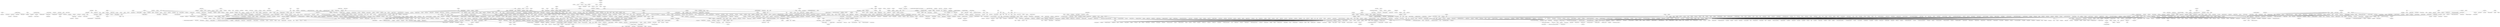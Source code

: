 strict graph "" {
	node [label="\N"];
	591	[label=Leuprolide,
		src_id=7,
		weight=0.0007107494511362376];
	1185	[label=Endometriosis,
		src_id=175911,
		weight=0.0004010505717063527];
	591 -- 1185	[weight=84.25];
	96	[label=Hysterectomy,
		src_id=178681,
		weight=0.0010341166985236093];
	591 -- 96	[weight=77.21];
	1745	[label=Somatotropin,
		src_id=51,
		weight=0.00013134925925629406];
	2	[label=Epilepsy,
		src_id=176107,
		weight=0.022997413928828044];
	1745 -- 2	[weight=1.09];
	1744	[label=Vasopressin,
		src_id=65,
		weight=0.0005911748606589642];
	426	[label=Hyponatraemia,
		src_id=178612,
		weight=0.0007765326397753616];
	1744 -- 426	[weight=114.73];
	1743	[label=Pancrelipase,
		src_id=80,
		weight=0.00012247238917203782];
	1	[label=Convulsion,
		src_id=174366,
		weight=0.04326484118113466];
	1743 -- 1	[weight=1.07];
	1742	[label=Oxytocin,
		src_id=100,
		weight=0.00031341686112648377];
	470	[label=Discomfort,
		src_id=175264,
		weight=0.0005051884120722465];
	1742 -- 470	[weight=21.81];
	590	[label=Cyanocobalamin,
		src_id=108,
		weight=0.0005581610577158852];
	589	[label=Choline,
		src_id=115,
		weight=0.001202943974836173];
	590 -- 589	[weight=542.33];
	310	[label=Methylcobalamin,
		src_id=3406,
		weight=0.000869627430771268];
	590 -- 310	[weight=54.07];
	199	[label=Biotin,
		src_id=114,
		weight=0.0011216452451570387];
	1704	[label=Minoxidil,
		src_id=340,
		weight=0.0001233567850290744];
	199 -- 1704	[weight=26.27];
	117	[label="Inositol nicotinate",
		src_id=7903,
		weight=0.002184980189088977];
	199 -- 117	[weight=431.07];
	173	[label=Selenium,
		src_id=9080,
		weight=0.0009995934440563973];
	199 -- 173	[weight=145.41];
	112	[label=Alopecia,
		src_id=170026,
		weight=0.0007285050051253294];
	199 -- 112	[weight=66.97];
	589 -- 117	[weight=861.13];
	588	[label="Vitamin C",
		src_id=118,
		weight=0.0005770738310622189];
	586	[label="Vitamin E",
		src_id=155,
		weight=0.0004941618926655074];
	588 -- 586	[weight=99.95];
	70	[label="Blood triglycerides",
		src_id=172398,
		weight=0.0020042989960655263];
	588 -- 70	[weight=118.94];
	1741	[label=Ornithine,
		src_id=121,
		weight=0.000739414581824727];
	403	[label="Metabolic disorder",
		src_id=180819,
		weight=0.0008122969861443599];
	1741 -- 403	[weight=147.41];
	1740	[label="L-Glutamine",
		src_id=122,
		weight=0.00018521724329777673];
	180	[label="Amino acids",
		src_id=8309,
		weight=0.0009941785161723161];
	1740 -- 180	[weight=56.87];
	1739	[label=Serine,
		src_id=125,
		weight=0.0001325985080783897];
	1739 -- 2	[weight=1.12];
	1738	[label="L-Tyrosine",
		src_id=127,
		weight=0.00011213146653870078];
	7	[label=Anxiety,
		src_id=170661,
		weight=0.00985237630925367];
	1738 -- 7	[weight=1.51];
	198	[label=Riboflavin,
		src_id=132,
		weight=0.002247509598082701];
	1734	[label=Thiamine,
		src_id=144,
		weight=0.0008662861016905099];
	198 -- 1734	[weight=984.77];
	336	[label=Pyridoxine,
		src_id=156,
		weight=0.00053472644680155];
	198 -- 336	[weight=343.79];
	184	[label=Magnesium,
		src_id=1330,
		weight=0.0013832864874879559];
	198 -- 184	[weight=91.78];
	311	[label=Nicotinamide,
		src_id=2556,
		weight=0.001836754455057522];
	198 -- 311	[weight=1000.0];
	1737	[label="Glutamic Acid",
		src_id=134,
		weight=0.00012247238917203782];
	1737 -- 1	[weight=1.07];
	1736	[label=Pyridoxal,
		src_id=139,
		weight=0.0006175552997776824];
	491	[label="Blood phosphorus",
		src_id=172294,
		weight=0.0007996592770318038];
	1736 -- 491	[weight=160.22];
	1735	[label=Creatine,
		src_id=140,
		weight=0.00012178991246577206];
	1735 -- 1	[weight=1.05];
	587	[label="L-Tryptophan",
		src_id=142,
		weight=0.0004952097039338381];
	540	[label=Serotonin,
		src_id=7810,
		weight=0.0006701020903089301];
	587 -- 540	[weight=143.89];
	587 -- 180	[weight=61.08];
	337	[label="Folic Acid",
		src_id=150,
		weight=0.0024524803523871667];
	1443	[label=Amniocentesis,
		src_id=170138,
		weight=0.00012054971559232307];
	337 -- 1443	[weight=4.59];
	163	[label="Congenital anomaly",
		src_id=174082,
		weight=0.0013402183442832215];
	337 -- 163	[weight=110.38];
	8	[label=Pregnancy,
		src_id=184014,
		weight=0.0039636597861517475];
	337 -- 8	[weight=161.48];
	1733	[label="Vitamin A",
		src_id=154,
		weight=0.00017496591894707625];
	312	[label=Zinc,
		src_id=1526,
		weight=0.0007637242186035722];
	1733 -- 312	[weight=46.17];
	1059	[label=Hypovitaminosis,
		src_id=178675,
		weight=0.0002168291278625646];
	586 -- 1059	[weight=45.23];
	1673	[label=Leucovorin,
		src_id=637,
		weight="9.819781982488695e-05"];
	336 -- 1673	[weight=10.07];
	626	[label="Vitamin B6 deficiency",
		src_id=188641,
		weight=0.00010915970350228204];
	336 -- 626	[weight=19.09];
	197	[label=Aspartame,
		src_id=159,
		weight=0.0006986218629020061];
	176	[label=Corn,
		src_id=8641,
		weight=0.0011379699310716457];
	197 -- 176	[weight=86.16];
	1480	[label=Saccharin,
		src_id=10073,
		weight=0.00014829534872905085];
	197 -- 1480	[weight=19.43];
	73	[label="Blood insulin",
		src_id=172218,
		weight=0.0017267014895940831];
	197 -- 73	[weight=63.44];
	1360	[label="Blood methanol",
		src_id=172270,
		weight=0.00013780451161484104];
	197 -- 1360	[weight=16.16];
	1732	[label=Cholecalciferol,
		src_id=160,
		weight=0.00023471155756107692];
	114	[label="Vitamin D",
		src_id=9042,
		weight=0.0012479861709365858];
	1732 -- 114	[weight=39.5];
	1731	[label=Baclofen,
		src_id=172,
		weight=0.0003507305821251171];
	427	[label=Hydrocephalus,
		src_id=178376,
		weight=0.0006028488955941697];
	1731 -- 427	[weight=81.41];
	196	[label=Amphetamine,
		src_id=173,
		weight=0.0022919208955535044];
	1606	[label=Lisdexamfetamine,
		src_id=1239,
		weight=0.00015955750186697864];
	196 -- 1606	[weight=40.31];
	313	[label=Dextroamphetamine,
		src_id=1510,
		weight=0.002504109033356384];
	196 -- 313	[weight=864.22];
	276	[label="Central auditory processing disorder",
		src_id=173299,
		weight=0.0008036103392955859];
	196 -- 276	[weight=74.2];
	353	[label=Trichotillomania,
		src_id=187413,
		weight=0.0005795715037692371];
	196 -- 353	[weight=91.19];
	1730	[label=Nicotine,
		src_id=175,
		weight=0.0006601620503468539];
	33	[label=Acetylcholine,
		src_id=2951,
		weight=0.004103585732714255];
	1730 -- 33	[weight=321.9];
	585	[label=Lorazepam,
		src_id=177,
		weight=0.0014033363344802873];
	46	[label=Diazepam,
		src_id=815,
		weight=0.002330730138731296];
	585 -- 46	[weight=86.45];
	559	[label=Clonazepam,
		src_id=1052,
		weight=0.0010855467307505531];
	585 -- 559	[weight=47.22];
	195	[label=Carbidopa,
		src_id=181,
		weight=0.0018156139855029913];
	333	[label=Olanzapine,
		src_id=324,
		weight=0.0008987843465458023];
	195 -- 333	[weight=245.95];
	1607	[label=Levodopa,
		src_id=1219,
		weight=0.0006280347085139984];
	195 -- 1607	[weight=438.06];
	309	[label=Pizotifen,
		src_id=5441,
		weight=0.0010014944302834297];
	195 -- 309	[weight=327.6];
	1065	[label=Hypometabolism,
		src_id=178611,
		weight=0.00037908567660803607];
	195 -- 1065	[weight=236.88];
	1729	[label=Phentermine,
		src_id=182,
		weight=0.00012178991246577206];
	1729 -- 1	[weight=1.05];
	584	[label=Tramadol,
		src_id=184,
		weight=0.0003728660081307557];
	580	[label=Morphine,
		src_id=286,
		weight=0.000388551935936749];
	584 -- 580	[weight=29.43];
	328	[label=Pethidine,
		src_id=443,
		weight=0.0008107248908716553];
	584 -- 328	[weight=58.9];
	1728	[label=Oseltamivir,
		src_id=189,
		weight=0.00016182723595523977];
	422	[label=Influenza,
		src_id=179006,
		weight=0.0006596155842927407];
	1728 -- 422	[weight=9.16];
	1727	[label=Erythromycin,
		src_id=190,
		weight=0.00012178991246577206];
	1727 -- 1	[weight=1.05];
	85	[label=Caffeine,
		src_id=192,
		weight=0.002297217852389257];
	193	[label=Methylphenidate,
		src_id=411,
		weight=0.001347308249681551];
	85 -- 193	[weight=57.82];
	1666	[label=Ergotamine,
		src_id=682,
		weight=0.00011250321121804034];
	85 -- 1666	[weight=5.15];
	18	[label=Ethanol,
		src_id=884,
		weight=0.002078613615233452];
	85 -- 18	[weight=61.89];
	179	[label="Coffee bean",
		src_id=8595,
		weight=0.001913337494515593];
	85 -- 179	[weight=185.8];
	297	[label=Cocoa,
		src_id=8976,
		weight=0.000638132156349929];
	85 -- 297	[weight=62.32];
	844	[label=Plague,
		src_id=183538,
		weight=0.00011152394288640307];
	85 -- 844	[weight=4.96];
	335	[label=Sildenafil,
		src_id=194,
		weight=0.0009371393446491075];
	1652	[label=Tadalafil,
		src_id=806,
		weight=0.00032787610157380574];
	335 -- 1652	[weight=65.99];
	1646	[label=Vardenafil,
		src_id=848,
		weight=0.00047873005362857903];
	335 -- 1646	[weight=107.14];
	451	[label="Erectile dysfunction",
		src_id=176149,
		weight=0.0004374762995194753];
	335 -- 451	[weight=45.23];
	1726	[label=Azithromycin,
		src_id=198,
		weight=0.00012178991246577206];
	1726 -- 1	[weight=1.05];
	1725	[label=Midodrine,
		src_id=202,
		weight=0.000314394128101514];
	249	[label=Hypotension,
		src_id=178653,
		weight=0.0013193707122691315];
	1725 -- 249	[weight=26.47];
	1724	[label=Pantoprazole,
		src_id=204,
		weight=0.00012178991246577206];
	1724 -- 1	[weight=1.05];
	1723	[label=Citalopram,
		src_id=206,
		weight=0.00028818592346999437];
	556	[label=Bupropion,
		src_id=1140,
		weight=0.0004676864201173587];
	1723 -- 556	[weight=46.36];
	1722	[label=Eletriptan,
		src_id=207,
		weight=0.00016754262165671785];
	29	[label=Migraine,
		src_id=180996,
		weight=0.0026436834382075436];
	1722 -- 29	[weight=4.55];
	334	[label=Pregabalin,
		src_id=221,
		weight=0.0017561644997700035];
	318	[label=Gabapentin,
		src_id=982,
		weight=0.001524315422658162];
	334 -- 318	[weight=65.48];
	80	[label=Lacosamide,
		src_id=5491,
		weight=0.001501014244379638];
	334 -- 80	[weight=44.65];
	704	[label="Suicidal behaviour",
		src_id=186547,
		weight=0.000326994495287454];
	334 -- 704	[weight=21.3];
	1721	[label=Temazepam,
		src_id=222,
		weight=0.0001228136275251707];
	1721 -- 1	[weight=1.08];
	1720	[label=Butalbital,
		src_id=232,
		weight=0.00014013435677418773];
	48	[label=Acetaminophen,
		src_id=307,
		weight=0.0015981934543383904];
	1720 -- 48	[weight=19.34];
	583	[label=Mesalazine,
		src_id=235,
		weight=0.0012366687422478526];
	186	[label=Metronidazole,
		src_id=902,
		weight=0.0014872740382785765];
	583 -- 186	[weight=531.72];
	1285	[label="Colitis ulcerative",
		src_id=173909,
		weight=0.0006320450050839195];
	583 -- 1285	[weight=572.54];
	582	[label=Ziprasidone,
		src_id=237,
		weight=0.0006588685778174988];
	316	[label=Aripiprazole,
		src_id=1222,
		weight=0.0008290183758133008];
	582 -- 316	[weight=87.06];
	168	[label="Bipolar I disorder",
		src_id=171760,
		weight=0.0009493687218981324];
	582 -- 168	[weight=71.76];
	1719	[label=Cabergoline,
		src_id=239,
		weight=0.00012178991246577206];
	1719 -- 1	[weight=1.05];
	14	[label=Phenytoin,
		src_id=243,
		weight=0.004561752370452854];
	10	[label=Lamotrigine,
		src_id=542,
		weight=0.008923408901290014];
	14 -- 10	[weight=96.5];
	47	[label=Carbamazepine,
		src_id=551,
		weight=0.001838579270463722];
	14 -- 47	[weight=81.22];
	1622	[label=Rifampicin,
		src_id=1030,
		weight=0.00010962867000008678];
	14 -- 1622	[weight=1.65];
	24	[label=Phenobarbital,
		src_id=1158,
		weight=0.0029969544806447064];
	14 -- 24	[weight=78.04];
	1604	[label=Varenicline,
		src_id=1256,
		weight=0.00010962867000008678];
	14 -- 1604	[weight=1.65];
	1167	[label="Familial risk factor",
		src_id=176574,
		weight=0.00010962867000008678];
	14 -- 1167	[weight=1.65];
	1130	[label="Gingival swelling",
		src_id=177368,
		weight=0.00012210857461435502];
	14 -- 1130	[weight=2.52];
	849	[label="Pigmentation disorder",
		src_id=183486,
		weight=0.00011278450794852243];
	14 -- 849	[weight=1.87];
	831	[label=Polyp,
		src_id=183789,
		weight=0.00010962867000008678];
	14 -- 831	[weight=1.65];
	808	[label=Prostatitis,
		src_id=184301,
		weight=0.00010962867000008678];
	14 -- 808	[weight=1.65];
	685	[label="Therapeutic response decreased",
		src_id=186888,
		weight=0.00011579689871748372];
	14 -- 685	[weight=2.08];
	1718	[label=Doxycycline,
		src_id=245,
		weight=0.00012658632671453177];
	34	[label=Somnolence,
		src_id=186129,
		weight=0.0015664341056937344];
	1718 -- 34	[weight=2.94];
	1717	[label=Metoprolol,
		src_id=255,
		weight=0.00029875716977984055];
	145	[label=Hypertension,
		src_id=178519,
		weight=0.0008310776796382114];
	1717 -- 145	[weight=47.83];
	1716	[label=Ropinirole,
		src_id=259,
		weight=0.0006935609704074061];
	374	[label="Restless legs syndrome",
		src_id=185170,
		weight=0.0007614195178317921];
	1716 -- 374	[weight=222.79];
	11	[label=Topiramate,
		src_id=264,
		weight=0.004306632849692465];
	1670	[label=Verapamil,
		src_id=648,
		weight=0.00011249222819819041];
	11 -- 1670	[weight=1.8];
	119	[label=Zonisamide,
		src_id=895,
		weight=0.0017182966816351353];
	11 -- 119	[weight=54.66];
	6	[label=Levetiracetam,
		src_id=1186,
		weight=0.009940400740091036];
	11 -- 6	[weight=92.43];
	1466	[label=Acidosis,
		src_id=169637,
		weight=0.00010954419010803808];
	11 -- 1466	[weight=1.6];
	1458	[label=Ageusia,
		src_id=169899,
		weight=0.00010954419010803808];
	11 -- 1458	[weight=1.6];
	1381	[label="Binge eating",
		src_id=171536,
		weight=0.00010954419010803808];
	11 -- 1381	[weight=1.6];
	1353	[label="Bone disorder",
		src_id=172471,
		weight=0.00010954419010803808];
	11 -- 1353	[weight=1.6];
	1284	[label="Colon cancer",
		src_id=173918,
		weight=0.00010954419010803808];
	11 -- 1284	[weight=1.6];
	264	[label="Dry eye",
		src_id=175418,
		weight=0.0009286324102906433];
	11 -- 264	[weight=2.0];
	1156	[label="Flat affect",
		src_id=176740,
		weight=0.00010954419010803808];
	11 -- 1156	[weight=1.6];
	672	[label=Torticollis,
		src_id=187194,
		weight=0.00010954419010803808];
	11 -- 672	[weight=1.6];
	25	[label=Weight,
		src_id=188818,
		weight=0.004642471383196039];
	11 -- 25	[weight=86.47];
	581	[label=Lidocaine,
		src_id=272,
		weight=0.0006290941438849556];
	1650	[label=Menthol,
		src_id=811,
		weight=0.0005946177658611106];
	581 -- 1650	[weight=193.99];
	204	[label="Wada test",
		src_id=188785,
		weight=0.00039459915394981154];
	581 -- 204	[weight=10.02];
	1715	[label=Venlafaxine,
		src_id=276,
		weight=0.00016319904871958527];
	1715 -- 333	[weight=46.9];
	121	[label="Conjugated estrogens",
		src_id=277,
		weight=0.0014865480929594896];
	557	[label=Desipramine,
		src_id=1135,
		weight=0.0009414099932761649];
	121 -- 557	[weight=185.6];
	1424	[label="Anxiety disorder",
		src_id=170662,
		weight=0.00017058993993791555];
	121 -- 1424	[weight=29.69];
	121 -- 96	[weight=55.43];
	986	[label="Major depression",
		src_id=180375,
		weight=0.0001804810241175148];
	121 -- 986	[weight=33.16];
	944	[label="Muscle atrophy",
		src_id=181237,
		weight=0.0004834560493191315];
	121 -- 944	[weight=139.45];
	1714	[label=Atomoxetine,
		src_id=280,
		weight=0.0002519403728533059];
	330	[label=Norepinephrine,
		src_id=358,
		weight=0.0008927948343661382];
	1714 -- 330	[weight=72.96];
	1713	[label=Etonogestrel,
		src_id=285,
		weight=0.0009363536840136113];
	83	[label="Ethinyl Estradiol",
		src_id=963,
		weight=0.002048744855706201];
	1713 -- 83	[weight=471.26];
	326	[label=Oxycodone,
		src_id=486,
		weight=0.000929886638637185];
	580 -- 326	[weight=62.83];
	1712	[label=Desogestrel,
		src_id=295,
		weight=0.0001235309232485548];
	32	[label=Contraception,
		src_id=174350,
		weight=0.0016834867500309136];
	1712 -- 32	[weight=9.86];
	84	[label="Valproic Acid",
		src_id=304,
		weight=0.0025134049280561314];
	84 -- 10	[weight=120.82];
	569	[label=Ethosuximide,
		src_id=580,
		weight=0.0007045437043752186];
	84 -- 569	[weight=32.89];
	1498	[label=Quahog,
		src_id=8994,
		weight=0.00010624431803499105];
	84 -- 1498	[weight=1.52];
	1037	[label="Intermittent explosive disorder",
		src_id=179235,
		weight=0.00010624431803499105];
	84 -- 1037	[weight=1.52];
	804	[label="Psychiatric evaluation",
		src_id=184429,
		weight=0.00011078162533787154];
	84 -- 804	[weight=1.86];
	670	[label="Toxic nodular goitre",
		src_id=187223,
		weight=0.00010624431803499105];
	84 -- 670	[weight=1.52];
	329	[label=Phenylephrine,
		src_id=377,
		weight=0.0012428699758303724];
	48 -- 329	[weight=70.22];
	1635	[label=Hydrocodone,
		src_id=942,
		weight=0.000458822547557067];
	48 -- 1635	[weight=133.11];
	1630	[label=Dimenhydrinate,
		src_id=971,
		weight=0.00010733275077904388];
	48 -- 1630	[weight=7.63];
	317	[label=Ibuprofen,
		src_id=1035,
		weight=0.000697411073109138];
	48 -- 317	[weight=143.43];
	558	[label=Diphenhydramine,
		src_id=1059,
		weight=0.000484366043313144];
	48 -- 558	[weight=63.76];
	36	[label=Pyrexia,
		src_id=184658,
		weight=0.001490593395268204];
	48 -- 36	[weight=47.75];
	1711	[label=Codeine,
		src_id=309,
		weight=0.00022962422765212897];
	158	[label=Dependence,
		src_id=175013,
		weight=0.0011006324164567211];
	1711 -- 158	[weight=23.91];
	1710	[label=Amitriptyline,
		src_id=312,
		weight=0.0004154706366236158];
	325	[label=Nortriptyline,
		src_id=527,
		weight=0.0007876709818414212];
	1710 -- 325	[weight=98.76];
	579	[label=Metformin,
		src_id=321,
		weight=0.0006012972580962052];
	1645	[label=Clomifene,
		src_id=868,
		weight=0.0004799124689032944];
	579 -- 1645	[weight=115.75];
	579 -- 73	[weight=34.59];
	1709	[label=Methadone,
		src_id=323,
		weight=0.00023689456868688531];
	1709 -- 158	[weight=25.12];
	322	[label=Risperidone,
		src_id=720,
		weight=0.0008442471962945015];
	333 -- 322	[weight=170.21];
	1708	[label=Atenolol,
		src_id=325,
		weight=0.00010410895930366253];
	1708 -- 10	[weight=1.38];
	1707	[label=Pimecrolimus,
		src_id=327,
		weight=0.0005224803883425012];
	459	[label=Eczema,
		src_id=175613,
		weight=0.0006543666210801599];
	1707 -- 459	[weight=115.75];
	1706	[label=Omeprazole,
		src_id=328,
		weight=0.0005441339504512631];
	321	[label=Ranitidine,
		src_id=849,
		weight=0.0013385565009580468];
	1706 -- 321	[weight=110.8];
	1705	[label=Cetirizine,
		src_id=331,
		weight=0.00020078448857566958];
	97	[label=Hypersensitivity,
		src_id=178510,
		weight=0.0011989619062417309];
	1705 -- 97	[weight=10.88];
	332	[label=Clobazam,
		src_id=339,
		weight=0.0008694323059693186];
	332 -- 46	[weight=28.54];
	1222	[label="Drug tolerance",
		src_id=175408,
		weight=0.00038455015165892126];
	332 -- 1222	[weight=27.08];
	1221	[label="Drug withdrawal convulsions",
		src_id=175412,
		weight=0.00021011521766982783];
	332 -- 1221	[weight=11.26];
	1703	[label=Methylergometrine,
		src_id=343,
		weight=0.00011395645346920529];
	9	[label=Depression,
		src_id=175023,
		weight=0.004348217011741201];
	1703 -- 9	[weight=1.82];
	1702	[label=Clozapine,
		src_id=353,
		weight=0.00012178991246577206];
	1702 -- 1	[weight=1.05];
	331	[label=Levonorgestrel,
		src_id=357,
		weight=0.001061363974282076];
	331 -- 83	[weight=228.45];
	1226	[label="Drug interaction",
		src_id=175376,
		weight=0.00013722568285366124];
	331 -- 1226	[weight=25.05];
	245	[label="Intra-uterine contraceptive device",
		src_id=179325,
		weight=0.0009991877927775612];
	331 -- 245	[weight=186.57];
	319	[label=Dopamine,
		src_id=974,
		weight=0.0006597336055512688];
	330 -- 319	[weight=133.68];
	330 -- 540	[weight=126.93];
	578	[label=Mirtazapine,
		src_id=360,
		weight=0.0006472598698985389];
	572	[label=Buspirone,
		src_id=479,
		weight=0.0007162542904070888];
	578 -- 572	[weight=115.75];
	1671	[label=Trazodone,
		src_id=643,
		weight=0.00028827587032373745];
	578 -- 1671	[weight=67.34];
	1701	[label=Amlodipine,
		src_id=371,
		weight=0.00012178991246577206];
	1701 -- 1	[weight=1.05];
	562	[label=Guaifenesin,
		src_id=860,
		weight=0.0005388960300372203];
	329 -- 562	[weight=118.94];
	1616	[label=Chlorphenamine,
		src_id=1098,
		weight=0.0009434339256753354];
	329 -- 1616	[weight=822.76];
	194	[label=Progesterone,
		src_id=385,
		weight=0.0016086393489083482];
	1675	[label="Medroxyprogesterone acetate",
		src_id=590,
		weight=0.0002551533371161144];
	194 -- 1675	[weight=48.56];
	23	[label="Blood oestrogen",
		src_id=172274,
		weight=0.002587758339248177];
	194 -- 23	[weight=257.77];
	240	[label=Menopause,
		src_id=180770,
		weight=0.0008265282954071393];
	194 -- 240	[weight=76.99];
	611	[label=Chasteberry,
		src_id=239745,
		weight=0.00011982644944795513];
	194 -- 611	[weight=9.72];
	1700	[label=Phenylpropanolamine,
		src_id=386,
		weight=0.00012247238917203782];
	1700 -- 1	[weight=1.07];
	1699	[label="Zoledronic acid",
		src_id=388,
		weight=0.00013715968580782988];
	1699 -- 80	[weight=3.59];
	577	[label=Eszopiclone,
		src_id=391,
		weight=0.0007024890586960477];
	576	[label=Zolpidem,
		src_id=414,
		weight=0.0006273775860788567];
	577 -- 576	[weight=32.53];
	460	[label=Eclampsia,
		src_id=175589,
		weight=0.0009395522742515663];
	577 -- 460	[weight=71.76];
	1698	[label=Alprazolam,
		src_id=393,
		weight=0.00033587699835446847];
	192	[label=Fluoxetine,
		src_id=461,
		weight=0.0011327824953661595];
	1698 -- 192	[weight=59.4];
	1697	[label=Pramipexole,
		src_id=402,
		weight=0.0003489778325881234];
	154	[label=Dystonia,
		src_id=175511,
		weight=0.0013341394554313372];
	1697 -- 154	[weight=58.9];
	1696	[label=Spironolactone,
		src_id=410,
		weight=0.00012434472369803227];
	1696 -- 112	[weight=7.48];
	193 -- 313	[weight=180.57];
	1471	[label=Abortion,
		src_id=169547,
		weight=0.0001430990132981209];
	193 -- 1471	[weight=18.4];
	170	[label="Attention deficit/hyperactivity disorder",
		src_id=171101,
		weight=0.0014619334825534333];
	193 -- 170	[weight=113.03];
	141	[label=Insomnia,
		src_id=179162,
		weight=0.0012885560154385011];
	576 -- 141	[weight=36.1];
	1695	[label=Prochlorperazine,
		src_id=422,
		weight=0.00013134925925629406];
	1695 -- 2	[weight=1.09];
	1694	[label=Cyproheptadine,
		src_id=423,
		weight=0.00011830320765385796];
	3	[label=Electroencephalogram,
		src_id=175720,
		weight=0.00964200376357751];
	1694 -- 3	[weight=1.29];
	575	[label=Trimethoprim,
		src_id=429,
		weight=0.0009957796244439848];
	1626	[label=Sulfamethoxazole,
		src_id=1001,
		weight=0.0008312753803313506];
	575 -- 1626	[weight=956.29];
	531	[label=Pea,
		src_id=8621,
		weight=0.00036353990952142813];
	575 -- 531	[weight=133.68];
	574	[label=Lansoprazole,
		src_id=437,
		weight=0.0008242197666049898];
	1608	[label=Metoclopramide,
		src_id=1217,
		weight=0.0007186626216416588];
	574 -- 1608	[weight=123.47];
	124	[label="Unresponsive to stimuli",
		src_id=187678,
		weight=0.000811431299254387];
	574 -- 124	[weight=12.75];
	1693	[label=Levothyroxine,
		src_id=440,
		weight=0.00045806817363406216];
	248	[label=Hypothyroidism,
		src_id=178664,
		weight=0.0010135597985069774];
	1693 -- 248	[weight=87.3];
	1620	[label=Promethazine,
		src_id=1053,
		weight=0.0005113330378298441];
	328 -- 1620	[weight=137.96];
	477	[label="Cortical dysplasia",
		src_id=174475,
		weight=0.0006280491575447184];
	328 -- 477	[weight=26.68];
	1692	[label=Loratadine,
		src_id=444,
		weight=0.00025851227611783825];
	1692 -- 558	[weight=46.03];
	1691	[label=Imipramine,
		src_id=447,
		weight=0.00012146112319494861];
	41	[label="Grand mal convulsion",
		src_id=177516,
		weight=0.007843867037261396];
	1691 -- 41	[weight=1.37];
	1690	[label=Ketorolac,
		src_id=454,
		weight=0.0001476577859051554];
	4	[label=Pain,
		src_id=182630,
		weight=0.0033923418203452567];
	1690 -- 4	[weight=2.2];
	573	[label=Dronabinol,
		src_id=459,
		weight=0.0004784606657596292];
	539	[label=Cannabidiol,
		src_id=8006,
		weight=0.001018864022392257];
	573 -- 539	[weight=93.3];
	86	[label=Cannabis,
		src_id=240914,
		weight=0.0012644732293030096];
	573 -- 86	[weight=15.84];
	1689	[label=Montelukast,
		src_id=460,
		weight=0.0001401581389376301];
	67	[label=Crying,
		src_id=174575,
		weight=0.0021188912178514837];
	1689 -- 67	[weight=5.1];
	185	[label=Sertraline,
		src_id=1088,
		weight=0.0007935493098043754];
	192 -- 185	[weight=43.55];
	82	[label=Quetiapine,
		src_id=1208,
		weight=0.0015966018063120388];
	192 -- 82	[weight=107.14];
	617	[label="Weight loss diet",
		src_id=188827,
		weight=0.0001658576290779921];
	192 -- 617	[weight=18.99];
	1688	[label=Chlordiazepoxide,
		src_id=464,
		weight=0.00031455810932716943];
	120	[label=Primidone,
		src_id=780,
		weight=0.0017922968887378935];
	1688 -- 120	[weight=17.21];
	327	[label=Duloxetine,
		src_id=465,
		weight=0.0008164748946822993];
	1683	[label=Albendazole,
		src_id=505,
		weight=0.0003227232056480661];
	327 -- 1683	[weight=41.82];
	1664	[label=Paroxetine,
		src_id=701,
		weight=0.00038839643651919145];
	327 -- 1664	[weight=53.42];
	551	[label=Lithium,
		src_id=1316,
		weight=0.00039002792899706665];
	327 -- 551	[weight=27.76];
	1687	[label=Chlorpromazine,
		src_id=466,
		weight=0.00016914797321575936];
	50	[label=Swelling,
		src_id=186614,
		weight=0.0015339072975634714];
	1687 -- 50	[weight=10.53];
	1686	[label=Celecoxib,
		src_id=471,
		weight=0.0001227296809330557];
	1686 -- 67	[weight=3.46];
	44	[label="Bulimia nervosa",
		src_id=172802,
		weight=0.0018745744340907227];
	572 -- 44	[weight=107.14];
	1640	[label=Cyclobenzaprine,
		src_id=910,
		weight=0.00033260731638022135];
	326 -- 1640	[weight=78.67];
	391	[label=Opiates,
		src_id=182251,
		weight=0.0006276811058231043];
	326 -- 391	[weight=110.8];
	1685	[label=Cimetidine,
		src_id=490,
		weight=0.000688615916456242];
	1685 -- 321	[weight=145.74];
	571	[label=Haloperidol,
		src_id=491,
		weight=0.000687161048392912];
	254	[label="General anaesthesia",
		src_id=177267,
		weight=0.001123863602591806];
	571 -- 254	[weight=121.62];
	35	[label=Schizophrenia,
		src_id=185574,
		weight=0.0014546850163560424];
	571 -- 35	[weight=30.28];
	1684	[label=Dextromethorphan,
		src_id=501,
		weight=0.00038754597175254366];
	1684 -- 562	[weight=228.45];
	323	[label=Sumatriptan,
		src_id=655,
		weight=0.0006032255336629353];
	325 -- 323	[weight=58.38];
	325 -- 551	[weight=44.03];
	10 -- 559	[weight=44.03];
	10 -- 6	[weight=159.17];
	1530	[label=Peach,
		src_id=8622,
		weight=0.00010292532404821625];
	10 -- 1530	[weight=1.29];
	1385	[label=Bedridden,
		src_id=171333,
		weight=0.00010410895930366253];
	10 -- 1385	[weight=1.38];
	1228	[label="Drug eruption",
		src_id=175369,
		weight=0.00010410895930366253];
	10 -- 1228	[weight=1.38];
	1131	[label="Gingival bleeding",
		src_id=177347,
		weight=0.00010292532404821625];
	10 -- 1131	[weight=1.29];
	970	[label="Menstruation delayed",
		src_id=180776,
		weight=0.00010292532404821625];
	10 -- 970	[weight=1.29];
	924	[label="Nephrotic syndrome",
		src_id=181675,
		weight=0.00010292532404821625];
	10 -- 924	[weight=1.29];
	10 -- 8	[weight=89.36];
	12	[label=Rash,
		src_id=184786,
		weight=0.002827948838579813];
	10 -- 12	[weight=57.5];
	1682	[label=Hydroxyzine,
		src_id=544,
		weight=0.00026356715829025843];
	473	[label=Dementia,
		src_id=174971,
		weight=0.00044555485305786813];
	1682 -- 473	[weight=33.76];
	1456	[label=Agranulocytosis,
		src_id=169910,
		weight=0.00011771586659207652];
	47 -- 1456	[weight=1.86];
	1245	[label="Depression suicidal",
		src_id=175025,
		weight=0.00011395978279360526];
	47 -- 1245	[weight=1.64];
	920	[label=Neurocysticercosis,
		src_id=181717,
		weight=0.00011754513551032783];
	47 -- 920	[weight=1.85];
	806	[label="Pruritus generalised",
		src_id=184368,
		weight=0.00011395978279360526];
	47 -- 806	[weight=1.64];
	684	[label="Therapeutic response unexpected",
		src_id=186892,
		weight=0.00011395978279360526];
	47 -- 684	[weight=1.64];
	641	[label="Vaginitis bacterial",
		src_id=188245,
		weight=0.00011395978279360526];
	47 -- 641	[weight=1.64];
	1681	[label=Cephalexin,
		src_id=554,
		weight=0.00013134925925629406];
	1681 -- 2	[weight=1.09];
	1680	[label=Propranolol,
		src_id=558,
		weight=0.00015814966544058467];
	1680 -- 185	[weight=10.71];
	1679	[label=Atropine,
		src_id=559,
		weight=0.00012178991246577206];
	1679 -- 1	[weight=1.05];
	570	[label=Clonidine,
		src_id=562,
		weight=0.0003786521489496319];
	301	[label="Cow milk",
		src_id=8613,
		weight=0.001116230153715195];
	570 -- 301	[weight=58.9];
	570 -- 44	[weight=80.61];
	1678	[label="L-Carnitine",
		src_id=570,
		weight=0.00015368749280660488];
	1678 -- 173	[weight=40.31];
	1677	[label=Diclofenac,
		src_id=573,
		weight=0.0001392444358344732];
	1677 -- 4	[weight=1.9];
	1676	[label="Fluticasone propionate",
		src_id=575,
		weight=0.00012178991246577206];
	1676 -- 1	[weight=1.05];
	1574	[label=Methsuximide,
		src_id=4922,
		weight=0.00021132817301782201];
	569 -- 1574	[weight=8.71];
	191	[label=Testosterone,
		src_id=611,
		weight=0.0009478023390976714];
	191 -- 23	[weight=54.07];
	490	[label="Blood prolactin",
		src_id=172344,
		weight=0.0004827770015028734];
	191 -- 490	[weight=55.43];
	191 -- 451	[weight=54.07];
	994	[label="Loss of libido",
		src_id=180131,
		weight=0.00033242220692317057];
	191 -- 994	[weight=71.76];
	568	[label=Niacin,
		src_id=614,
		weight=0.0005615281571697657];
	548	[label="Pantothenic acid",
		src_id=1701,
		weight=0.0009587412371867109];
	568 -- 548	[weight=451.31];
	1588	[label=Taurine,
		src_id=1860,
		weight=0.00012794199179832474];
	568 -- 1588	[weight=43.46];
	1674	[label=Clorazepate,
		src_id=615,
		weight=0.0003161302654989925];
	274	[label=Coagulopathy,
		src_id=173874,
		weight=0.0008439810724619353];
	1674 -- 274	[weight=70.22];
	190	[label="Alendronic acid",
		src_id=617,
		weight=0.0016348918704257788];
	189	[label=Ibandronate,
		src_id=696,
		weight=0.0010306082533899235];
	190 -- 189	[weight=140.66];
	1644	[label=Risedronate,
		src_id=870,
		weight=0.0006139756134551624];
	190 -- 1644	[weight=224.46];
	255	[label=Fracture,
		src_id=176874,
		weight=0.0006574480717110514];
	190 -- 255	[weight=56.87];
	882	[label=Osteonecrosis,
		src_id=182442,
		weight=0.00048257153892118036];
	190 -- 882	[weight=168.6];
	324	[label=Prednisone,
		src_id=622,
		weight=0.0010803266610672432];
	1633	[label=Methylprednisolone,
		src_id=945,
		weight=0.0005186883416816384];
	324 -- 1633	[weight=82.65];
	1590	[label=Hydroxychloroquine,
		src_id=1543,
		weight=0.0005186883416816384];
	324 -- 1590	[weight=82.65];
	324 -- 12	[weight=10.26];
	1672	[label="Magnesium sulfate",
		src_id=640,
		weight=0.00023536783533934126];
	27	[label=Stillbirth,
		src_id=186413,
		weight=0.002942891523209325];
	1672 -- 27	[weight=95.77];
	567	[label=Epinephrine,
		src_id=654,
		weight=0.00042524253855095724];
	567 -- 33	[weight=126.93];
	1438	[label="Anaphylactic reaction",
		src_id=170275,
		weight=0.00013277455555025348];
	567 -- 1438	[weight=18.89];
	1655	[label=Naproxen,
		src_id=774,
		weight=0.0002312736329569413];
	323 -- 1655	[weight=57.86];
	323 -- 309	[weight=87.65];
	1669	[label=Tamoxifen,
		src_id=661,
		weight=0.00013134925925629406];
	1669 -- 2	[weight=1.09];
	566	[label=Warfarin,
		src_id=668,
		weight=0.0005223543815182694];
	566 -- 557	[weight=118.94];
	256	[label=Fibromyalgia,
		src_id=176701,
		weight=0.0006788765778579762];
	566 -- 256	[weight=42.79];
	1668	[label=Midazolam,
		src_id=669,
		weight=0.0003344198023330793];
	1668 -- 46	[weight=25.59];
	1667	[label="Mycophenolate mofetil",
		src_id=674,
		weight=0.00012178991246577206];
	1667 -- 1	[weight=1.05];
	1665	[label=Tizanidine,
		src_id=683,
		weight=0.00010843424268384658];
	1665 -- 25	[weight=2.28];
	137	[label=Osteoporosis,
		src_id=182448,
		weight=0.0011300086702621677];
	189 -- 137	[weight=91.06];
	837	[label=Poisoning,
		src_id=183742,
		weight=0.0001691448384274036];
	189 -- 837	[weight=28.93];
	785	[label="Renal failure",
		src_id=185035,
		weight=0.00021256318584920867];
	189 -- 785	[weight=44.03];
	1663	[label=Norethisterone,
		src_id=703,
		weight=0.00016050422995515285];
	1663 -- 83	[weight=41.31];
	1662	[label=Procaine,
		src_id=707,
		weight=0.00012178991246577206];
	1662 -- 1	[weight=1.05];
	1661	[label=Lisinopril,
		src_id=708,
		weight=0.00012349610423143645];
	1661 -- 1	[weight=1.1];
	1660	[label=Nitroglycerin,
		src_id=713,
		weight=0.00012178991246577206];
	1660 -- 1	[weight=1.05];
	322 -- 82	[weight=84.02];
	375	[label=Reflexology,
		src_id=184940,
		weight=0.0005476477225855145];
	322 -- 375	[weight=76.82];
	1659	[label=Meclizine,
		src_id=723,
		weight=0.00023542240544152166];
	155	[label=Dyspraxia,
		src_id=175506,
		weight=0.0013598149477139596];
	1659 -- 155	[weight=62.24];
	565	[label=Hydrocortisone,
		src_id=727,
		weight=0.000898655926210303];
	1583	[label=Phenol,
		src_id=3075,
		weight=0.0008016581661849286];
	565 -- 1583	[weight=224.46];
	37	[label=Pruritus,
		src_id=184366,
		weight=0.002412134924068221];
	565 -- 37	[weight=14.97];
	188	[label=Modafinil,
		src_id=731,
		weight=0.0013253563390287527];
	1577	[label=Amineptine,
		src_id=4558,
		weight=0.00039694130132845323];
	188 -- 1577	[weight=76.82];
	1570	[label=Armodafinil,
		src_id=5589,
		weight=0.000499238885041615];
	188 -- 1570	[weight=102.09];
	55	[label=Narcolepsy,
		src_id=181475,
		weight=0.001726121800483521];
	188 -- 55	[weight=79.85];
	593	[label=Rose,
		src_id=240710,
		weight=0.00016672113568668405];
	188 -- 593	[weight=19.95];
	1658	[label=Clavulanate,
		src_id=752,
		weight=0.0007173583557463004];
	560	[label=Amoxicillin,
		src_id=1044,
		weight=0.0008058201192025848];
	1658 -- 560	[weight=409.25];
	564	[label=Oxcarbazepine,
		src_id=762,
		weight=0.0005195462622144219];
	71	[label="Blood sodium",
		src_id=172362,
		weight=0.0012293067141277629];
	564 -- 71	[weight=65.33];
	960	[label=Microcephaly,
		src_id=180950,
		weight="9.907695220797727e-05"];
	564 -- 960	[weight=2.0];
	1657	[label=Estradiol,
		src_id=769,
		weight=0.00017803593523596392];
	1657 -- 23	[weight=26.8];
	1656	[label=Aciclovir,
		src_id=773,
		weight=0.0007090532486815085];
	434	[label="Herpes simplex",
		src_id=178101,
		weight=0.0008119987661099733];
	1656 -- 434	[weight=354.81];
	1648	[label=Methylphenobarbital,
		src_id=835,
		weight=0.00025704327436716276];
	120 -- 1648	[weight=12.88];
	120 -- 24	[weight=52.86];
	1223	[label="Drug therapy",
		src_id=175405,
		weight=0.0003366076765404746];
	120 -- 1223	[weight=18.87];
	843	[label="Plastic surgery",
		src_id=183578,
		weight=0.0002589028764212969];
	120 -- 843	[weight=13.02];
	1654	[label=Propofol,
		src_id=804,
		weight=0.00012178991246577206];
	1654 -- 1	[weight=1.05];
	1653	[label=Acetazolamide,
		src_id=805,
		weight=0.00017192863904823172];
	53	[label="Oral herpes",
		src_id=182307,
		weight=0.002027144899586221];
	1653 -- 53	[weight=40.31];
	1651	[label=Disulfiram,
		src_id=808,
		weight=0.00010760581481593286];
	1651 -- 18	[weight=2.74];
	1562	[label=Perampanel,
		src_id=7842,
		weight=0.00012770969558099365];
	46 -- 1562	[weight=4.3];
	782	[label="Respiratory arrest",
		src_id=185125,
		weight=0.00013936080540262366];
	46 -- 782	[weight=5.5];
	778	[label=Resuscitation,
		src_id=185176,
		weight=0.00013916662023892983];
	46 -- 778	[weight=5.48];
	126	[label="Status epilepticus",
		src_id=186374,
		weight=0.001414313223954215];
	46 -- 126	[weight=48.63];
	1649	[label=Donepezil,
		src_id=829,
		weight=0.00012942423434181744];
	75	[label=Amnesia,
		src_id=170136,
		weight=0.0015538402396321792];
	1649 -- 75	[weight=1.93];
	563	[label=Pseudoephedrine,
		src_id=838,
		weight=0.0005774199057837611];
	563 -- 317	[weight=12.79];
	742	[label="Sinus congestion",
		src_id=185898,
		weight=0.000542904347906542];
	563 -- 742	[weight=170.83];
	1647	[label=Prednisolone,
		src_id=846,
		weight=0.00022234525096785385];
	118	[label=Vigabatrin,
		src_id=1064,
		weight=0.0017968193310138006];
	1647 -- 118	[weight=24.41];
	413	[label="Lumbar puncture",
		src_id=180161,
		weight=0.0007538352560101894];
	321 -- 413	[weight=19.07];
	1643	[label=Triazolam,
		src_id=883,
		weight=0.00011213146653870078];
	1643 -- 7	[weight=1.51];
	1453	[label="Alcohol abuse",
		src_id=169954,
		weight=0.000148448681658457];
	18 -- 1453	[weight=7.91];
	1452	[label="Alcohol poisoning",
		src_id=169959,
		weight=0.00012577575557759738];
	18 -- 1452	[weight=5.04];
	288	[label=Alcoholic,
		src_id=169964,
		weight=0.0009768608934569182];
	18 -- 288	[weight=47.03];
	1382	[label="Binge drinking",
		src_id=171535,
		weight=0.00017135860696664267];
	18 -- 1382	[weight=10.81];
	1371	[label="Blood alcohol",
		src_id=171922,
		weight=0.00010760581481593286];
	18 -- 1371	[weight=2.74];
	1101	[label="Helminthic infection",
		src_id=177835,
		weight=0.00010744781533104883];
	18 -- 1101	[weight=2.72];
	834	[label=Polydipsia,
		src_id=183765,
		weight=0.00010760581481593286];
	18 -- 834	[weight=2.74];
	18 -- 86	[weight=80.45];
	1642	[label=Ondansetron,
		src_id=890,
		weight=0.00012880346826845348];
	13	[label=Nausea,
		src_id=181546,
		weight=0.004616372837887984];
	1642 -- 13	[weight=3.99];
	1641	[label=Tiagabine,
		src_id=892,
		weight=0.00022527658273199992];
	561	[label=Felbamate,
		src_id=935,
		weight=0.0005743416118460694];
	1641 -- 561	[weight=53.71];
	187	[label=Cocaine,
		src_id=893,
		weight=0.0013127342847836932];
	315	[label=Heroin,
		src_id=1393,
		weight=0.0010875522995219195];
	187 -- 315	[weight=79.05];
	314	[label=Ecstasy,
		src_id=1395,
		weight=0.0006528225430520988];
	187 -- 314	[weight=63.44];
	545	[label=LSD,
		src_id=4551,
		weight=0.0006963256008735548];
	187 -- 545	[weight=60.34];
	1492	[label=Opium,
		src_id=9075,
		weight=0.00022077933145538088];
	187 -- 1492	[weight=27.76];
	119 -- 318	[weight=42.55];
	1571	[label=Brivaracetam,
		src_id=5144,
		weight=0.00013174190868733046];
	119 -- 1571	[weight=3.37];
	1158	[label="Feeling jittery",
		src_id=176627,
		weight=0.00012372665831721132];
	119 -- 1158	[weight=2.78];
	964	[label="Metabolic acidosis",
		src_id=180816,
		weight=0.00013989301075863805];
	119 -- 964	[weight=3.97];
	183	[label=Fructose,
		src_id=3934,
		weight=0.0010512565380958942];
	186 -- 183	[weight=147.41];
	1286	[label=Colitis,
		src_id=173903,
		weight=0.0004647513831283401];
	186 -- 1286	[weight=327.6];
	261	[label=Encephalopathy,
		src_id=175833,
		weight=0.000594882812317607];
	186 -- 261	[weight=84.25];
	1639	[label=Famotidine,
		src_id=913,
		weight=0.00011483771528152939];
	1639 -- 71	[weight=5.4];
	320	[label="Acetylsalicylic acid",
		src_id=931,
		weight=0.0005431072073337519];
	320 -- 317	[weight=94.01];
	550	[label="Sodium bicarbonate",
		src_id=1336,
		weight=0.0003505354281618029];
	320 -- 550	[weight=30.48];
	293	[label="Evening primrose oil",
		src_id=9213,
		weight=0.0010947240561808129];
	320 -- 293	[weight=122.8];
	152	[label=Excoriation,
		src_id=176257,
		weight=0.0021811509096244966];
	561 -- 152	[weight=134.72];
	1638	[label=Fexofenadine,
		src_id=936,
		weight=0.00023001430528837863];
	265	[label="Drop attacks",
		src_id=175345,
		weight=0.000873536277727811];
	1638 -- 265	[weight=18.31];
	1637	[label=Naratriptan,
		src_id=938,
		weight=0.000151943285271045];
	1637 -- 29	[weight=3.68];
	1636	[label=Rizatriptan,
		src_id=939,
		weight=0.0002579758899800275];
	237	[label="Multiple sclerosis",
		src_id=181221,
		weight=0.0009029327597688895];
	1636 -- 237	[weight=64.06];
	1634	[label=Norgestimate,
		src_id=943,
		weight=0.00023898240824798305];
	1634 -- 83	[weight=84.8];
	1596	[label=Drospirenone,
		src_id=1340,
		weight=0.0002137733912153126];
	83 -- 1596	[weight=70.83];
	1565	[label=Norelgestromin,
		src_id=5773,
		weight=0.0002137733912153126];
	83 -- 1565	[weight=70.83];
	1632	[label=Ramelteon,
		src_id=966,
		weight=0.00012865857787154884];
	31	[label=Headache,
		src_id=177790,
		weight=0.005057260443120857];
	1632 -- 31	[weight=2.57];
	1631	[label=Isotretinoin,
		src_id=968,
		weight=0.00039077004181510474];
	45	[label=Acne,
		src_id=169642,
		weight=0.0017768927304405132];
	1631 -- 45	[weight=42.83];
	467	[label="Drug dependence",
		src_id=175358,
		weight=0.0004024918022916695];
	319 -- 467	[weight=49.25];
	134	[label="Parkinson's disease",
		src_id=182898,
		weight=0.0011668561519051336];
	319 -- 134	[weight=47.15];
	1629	[label=Rivastigmine,
		src_id=975,
		weight=0.00014119139314947243];
	38	[label="Muscle spasms",
		src_id=181270,
		weight=0.0014880051812249015];
	1629 -- 38	[weight=5.92];
	1628	[label=Azathioprine,
		src_id=979,
		weight=0.00011091187389846559];
	1628 -- 6	[weight=1.23];
	761	[label=Sciatica,
		src_id=185593,
		weight=0.00014058334034973687];
	318 -- 761	[weight=4.74];
	1627	[label=Salbutamol,
		src_id=987,
		weight=0.0003987619375572395];
	110	[label=Asthma,
		src_id=171037,
		weight=0.0010923042000959189];
	1627 -- 110	[weight=37.92];
	1625	[label=Minocycline,
		src_id=1003,
		weight=0.00024195891944957953];
	1625 -- 45	[weight=21.92];
	1624	[label=Guanfacine,
		src_id=1004,
		weight=0.00034113139638947544];
	1624 -- 309	[weight=177.91];
	1623	[label=Selegiline,
		src_id=1022,
		weight=0.00012178991246577206];
	1623 -- 1	[weight=1.05];
	262	[label="Ear infection",
		src_id=175529,
		weight=0.0004990317931588425];
	560 -- 262	[weight=36.78];
	1621	[label=Melatonin,
		src_id=1049,
		weight=0.00046168711100724795];
	1621 -- 141	[weight=38.09];
	1619	[label=Atorvastatin,
		src_id=1060,
		weight=0.00013134925925629406];
	1619 -- 2	[weight=1.09];
	1575	[label=Ganaxolone,
		src_id=4778,
		weight=0.00023162012630027979];
	118 -- 1575	[weight=26.07];
	544	[label=Rufinamide,
		src_id=5476,
		weight=0.0006250084141553958];
	118 -- 544	[weight=46.61];
	424	[label="Infantile spasms",
		src_id=178941,
		weight=0.0012929973226918248];
	118 -- 424	[weight=127.3];
	206	[label="Tuberous sclerosis",
		src_id=187499,
		weight=0.0007569451518461331];
	118 -- 206	[weight=49.99];
	1618	[label=Orlistat,
		src_id=1067,
		weight=0.00012247238917203782];
	1618 -- 1	[weight=1.07];
	555	[label=Escitalopram,
		src_id=1159,
		weight=0.0006143788401220079];
	185 -- 555	[weight=30.87];
	749	[label="Serotonin syndrome",
		src_id=185780,
		weight=0.00018625717083966972];
	185 -- 749	[weight=14.88];
	1617	[label=Heparin,
		src_id=1093,
		weight=0.00016697446200520294];
	63	[label=Embolism,
		src_id=175772,
		weight=0.0013810897837626475];
	1617 -- 63	[weight=23.91];
	1615	[label=Levofloxacin,
		src_id=1121,
		weight=0.00012146112319494861];
	1615 -- 41	[weight=1.37];
	1614	[label=Diphenylpyraline,
		src_id=1130,
		weight=0.00012178991246577206];
	1614 -- 1	[weight=1.05];
	556 -- 82	[weight=44.86];
	1591	[label=Nitrazepam,
		src_id=1528,
		weight=0.00012858856853841162];
	24 -- 1591	[weight=3.15];
	1539	[label=Cherry,
		src_id=8591,
		weight=0.000128182581079825];
	24 -- 1539	[weight=3.12];
	60	[label=Infant,
		src_id=178934,
		weight=0.0015485330613839842];
	24 -- 60	[weight=34.76];
	907	[label="Normal newborn",
		src_id=181937,
		weight=0.0001284532393855494];
	24 -- 907	[weight=3.14];
	896	[label="Office visit",
		src_id=182191,
		weight=0.000128182581079825];
	24 -- 896	[weight=3.12];
	884	[label="Osteogenesis imperfecta",
		src_id=182428,
		weight=0.00012858856853841162];
	24 -- 884	[weight=3.15];
	341	[label="Yellow skin",
		src_id=188985,
		weight=0.0008286938983709689];
	24 -- 341	[weight=6.71];
	861	[label="Personality change",
		src_id=183300,
		weight=0.00037705892207623844];
	555 -- 861	[weight=38.82];
	1613	[label=Naloxone,
		src_id=1167,
		weight=0.00012178991246577206];
	1613 -- 1	[weight=1.05];
	1612	[label=Clindamycin,
		src_id=1174,
		weight=0.0002052365190953897];
	1612 -- 45	[weight=16.76];
	1611	[label=Zopiclone,
		src_id=1182,
		weight=0.0001325985080783897];
	1611 -- 2	[weight=1.12];
	1578	[label=Lactose,
		src_id=4202,
		weight=0.00011233190576498203];
	6 -- 1578	[weight=1.3];
	1573	[label=Histamine,
		src_id=5011,
		weight=0.00011091187389846559];
	6 -- 1573	[weight=1.23];
	1556	[label=Piracetam,
		src_id=8150,
		weight=0.00011699772475496464];
	6 -- 1556	[weight=1.53];
	1313	[label="Cerebral atrophy",
		src_id=173361,
		weight=0.00011091187389846559];
	6 -- 1313	[weight=1.23];
	6 -- 1	[weight=145.77];
	1266	[label="Crohn's disease",
		src_id=174559,
		weight=0.00011091187389846559];
	6 -- 1266	[weight=1.23];
	1264	[label="Cyclothymic disorder",
		src_id=174765,
		weight=0.00011091187389846559];
	6 -- 1264	[weight=1.23];
	1217	[label=Dwarfism,
		src_id=175465,
		weight=0.00011233190576498203];
	6 -- 1217	[weight=1.3];
	1166	[label="Family stress",
		src_id=176577,
		weight=0.00011091187389846559];
	6 -- 1166	[weight=1.23];
	959	[label="Middle aged",
		src_id=180984,
		weight=0.00011091187389846559];
	6 -- 959	[weight=1.23];
	942	[label="Muscle fatigue",
		src_id=181246,
		weight=0.00011395479932671511];
	6 -- 942	[weight=1.38];
	912	[label=Neutropenia,
		src_id=181788,
		weight=0.00011091187389846559];
	6 -- 912	[weight=1.23];
	908	[label="Non-smoker",
		src_id=181920,
		weight=0.00011091187389846559];
	6 -- 908	[weight=1.23];
	866	[label="Pectus carinatum",
		src_id=182965,
		weight=0.00011091187389846559];
	6 -- 866	[weight=1.23];
	783	[label="Renal impairment",
		src_id=185052,
		weight=0.00011091187389846559];
	6 -- 783	[weight=1.23];
	1610	[label=Clarithromycin,
		src_id=1195,
		weight=0.00012178991246577206];
	1610 -- 1	[weight=1.05];
	1609	[label=Finasteride,
		src_id=1200,
		weight=0.00011603142983918672];
	1609 -- 112	[weight=5.86];
	554	[label=Ketamine,
		src_id=1205,
		weight=0.0005515790946211455];
	182	[label=Paraldehyde,
		src_id=8062,
		weight=0.0007785001366972509];
	554 -- 182	[weight=177.91];
	453	[label="Endotracheal intubation",
		src_id=175952,
		weight=0.0006330338598419536];
	554 -- 453	[weight=177.91];
	82 -- 316	[weight=74.9];
	98	[label=Homeless,
		src_id=178289,
		weight=0.0010482000451677053];
	82 -- 98	[weight=25.98];
	82 -- 353	[weight=107.14];
	316 -- 44	[weight=78.67];
	1605	[label=Paliperidone,
		src_id=1250,
		weight=0.0007088174443242053];
	371	[label="Schizoaffective disorder",
		src_id=185570,
		weight=0.0008456421290458642];
	1605 -- 371	[weight=213.29];
	1603	[label=Corticotropin,
		src_id=1268,
		weight=0.0003267229437826641];
	1603 -- 544	[weight=38.91];
	1602	[label="Bismuth Subsalicylate",
		src_id=1272,
		weight=0.00012146112319494861];
	1602 -- 41	[weight=1.37];
	1601	[label=Glucosamine,
		src_id=1274,
		weight=0.00045156136085902485];
	286	[label=Arthritis,
		src_id=170939,
		weight=0.0008920612611149581];
	1601 -- 286	[weight=64.94];
	553	[label=Kava,
		src_id=1286,
		weight=0.0007892369026601424];
	292	[label=Valerian,
		src_id=10807,
		weight=0.0009611058724331413];
	553 -- 292	[weight=130.44];
	553 -- 44	[weight=133.68];
	552	[label="St. John's Wort",
		src_id=1287,
		weight=0.0005823216441817136];
	1537	[label=Grapefruit,
		src_id=8604,
		weight=0.00036188897944568725];
	552 -- 1537	[weight=88.41];
	552 -- 292	[weight=70.22];
	81	[label=Potassium,
		src_id=1306,
		weight=0.0011039638111876293];
	81 -- 184	[weight=64.85];
	1543	[label=Banana,
		src_id=8579,
		weight=0.0002931407667360571];
	81 -- 1543	[weight=48.81];
	1370	[label="Blood bromide",
		src_id=171981,
		weight=0.00018553914120433872];
	81 -- 1370	[weight=23.46];
	81 -- 491	[weight=44.1];
	1191	[label="Electrolyte imbalance",
		src_id=175725,
		weight=0.00015582666078137902];
	81 -- 1191	[weight=16.46];
	1067	[label=Hypokalaemia,
		src_id=178603,
		weight=0.00018655785481884018];
	81 -- 1067	[weight=23.7];
	1600	[label=Amobarbital,
		src_id=1311,
		weight=0.0001721822531400883];
	1600 -- 204	[weight=22.79];
	1599	[label=Ephedra,
		src_id=1320,
		weight=0.00012850809284411174];
	66	[label=Death,
		src_id=174899,
		weight=0.0016013969045403898];
	1599 -- 66	[weight=3.37];
	17	[label=Calcium,
		src_id=1327,
		weight=0.0024003219760027313];
	17 -- 184	[weight=221.48];
	549	[label=Iron,
		src_id=1525,
		weight=0.0006504884813781839];
	17 -- 549	[weight=8.08];
	17 -- 114	[weight=149.84];
	520	[label="Cimicifuga racemosa",
		src_id=11007,
		weight=0.0006934067338383418];
	17 -- 520	[weight=15.44];
	17 -- 71	[weight=75.83];
	1117	[label=Haematocrit,
		src_id=177592,
		weight=0.00011376000263188074];
	17 -- 1117	[weight=8.3];
	1094	[label="High fat diet",
		src_id=178137,
		weight=0.00011322409675727716];
	17 -- 1094	[weight=8.14];
	1069	[label=Hypocalcaemia,
		src_id=178570,
		weight=0.00012169810839944641];
	17 -- 1069	[weight=10.67];
	1017	[label="Lactose intolerance",
		src_id=179700,
		weight=0.00011315710852295171];
	17 -- 1017	[weight=8.12];
	17 -- 137	[weight=103.4];
	1598	[label="Magnesium oxide",
		src_id=1329,
		weight=0.00016331631587080726];
	307	[label=Dexpanthenol,
		src_id=8294,
		weight=0.0012637037019294615];
	1598 -- 307	[weight=75.75];
	988	[label="Magnesium deficiency",
		src_id=180368,
		weight=0.00024396553859727156];
	184 -- 988	[weight=58.75];
	1597	[label="Ginkgo biloba",
		src_id=1332,
		weight=0.00013134925925629406];
	1597 -- 2	[weight=1.09];
	547	[label="Citric Acid",
		src_id=4027,
		weight=0.0004676148155677731];
	550 -- 547	[weight=203.18];
	1595	[label=Ginseng,
		src_id=1347,
		weight=0.0001474125228445534];
	175	[label="Tea leaf",
		src_id=8649,
		weight=0.0011145256146906858];
	1595 -- 175	[weight=9.85];
	1594	[label=Theobromine,
		src_id=1355,
		weight=0.000167945577184636];
	1594 -- 297	[weight=14.27];
	315 -- 158	[weight=52.46];
	468	[label="Drug abuser",
		src_id=175348,
		weight=0.0008338756464224916];
	315 -- 468	[weight=58.77];
	463	[label=Dyslexia,
		src_id=175483,
		weight=0.0003528880403040485];
	314 -- 463	[weight=16.16];
	363	[label="Suicidal ideation",
		src_id=186548,
		weight=0.0005656777011686982];
	314 -- 363	[weight=19.73];
	1593	[label="Chloral hydrate",
		src_id=1497,
		weight=0.00011830320765385796];
	1593 -- 3	[weight=1.29];
	405	[label=Meningioma,
		src_id=180703,
		weight=0.0004981136735068397];
	313 -- 405	[weight=52.36];
	1592	[label=Methamphetamine,
		src_id=1511,
		weight=0.00012178991246577206];
	1592 -- 1	[weight=1.05];
	1490	[label="Ferrous asparto glycinate",
		src_id=9108,
		weight=0.0006323198799170557];
	549 -- 1490	[weight=687.81];
	312 -- 173	[weight=234.71];
	494	[label="Blood copper",
		src_id=172045,
		weight=0.0003834765249935944];
	312 -- 494	[weight=55.9];
	1589	[label="Amyl Nitrite",
		src_id=1544,
		weight=0.00013134925925629406];
	1589 -- 2	[weight=1.09];
	548 -- 117	[weight=549.21];
	1587	[label="Isopropyl Alcohol",
		src_id=2207,
		weight=0.00013134925925629406];
	1587 -- 2	[weight=1.09];
	1586	[label="gamma-Aminobutyric acid",
		src_id=2399,
		weight=0.00012178991246577206];
	1586 -- 1	[weight=1.05];
	311 -- 117	[weight=438.61];
	311 -- 307	[weight=596.89];
	1585	[label=Pregnenolone,
		src_id=2634,
		weight=0.0001325985080783897];
	1585 -- 2	[weight=1.12];
	1451	[label="Alcohol use",
		src_id=169962,
		weight=0.0007539359174234275];
	33 -- 1451	[weight=374.47];
	493	[label="Blood cortisol",
		src_id=172060,
		weight=0.00099156151336697];
	33 -- 493	[weight=224.46];
	33 -- 73	[weight=157.97];
	43	[label=Diarrhoea,
		src_id=175200,
		weight=0.0016843050445947741];
	33 -- 43	[weight=81.69];
	259	[label="Excessive exercise",
		src_id=176247,
		weight=0.0020945759544827402];
	33 -- 259	[weight=480.36];
	376	[label="Rapid eye movements sleep abnormal",
		src_id=184785,
		weight=0.0005626943963623051];
	33 -- 376	[weight=187.73];
	1584	[label="Acetic acid",
		src_id=2987,
		weight=0.00032383077511776386];
	306	[label=Apple,
		src_id=8575,
		weight=0.0006338405178229516];
	1584 -- 306	[weight=37.92];
	1582	[label="Butyric Acid",
		src_id=3363,
		weight=0.00012178991246577206];
	1582 -- 1	[weight=1.05];
	397	[label="Nerve injury",
		src_id=181684,
		weight=0.0003270339585257093];
	310 -- 397	[weight=53.42];
	689	[label=Tetanus,
		src_id=186852,
		weight=0.0006699477650798799];
	310 -- 689	[weight=405.36];
	1581	[label=Formaldehyde,
		src_id=3618,
		weight=0.0001325985080783897];
	1581 -- 2	[weight=1.12];
	1580	[label=Urea,
		src_id=3677,
		weight=0.00012178991246577206];
	1580 -- 1	[weight=1.05];
	183 -- 306	[weight=26.68];
	183 -- 176	[weight=191.26];
	208	[label=Tic,
		src_id=187074,
		weight=0.0007929487368849499];
	183 -- 208	[weight=88.0];
	542	[label="Calcium Carbonate",
		src_id=5783,
		weight=0.0004921236368029866];
	547 -- 542	[weight=185.6];
	1579	[label="Lactic Acid",
		src_id=4144,
		weight=0.00011830320765385796];
	1579 -- 3	[weight=1.29];
	546	[label=Cholesterol,
		src_id=4273,
		weight=0.0005938487792660395];
	294	[label="Castor oil",
		src_id=9058,
		weight=0.0008006349092373378];
	546 -- 294	[weight=69.04];
	546 -- 70	[weight=160.94];
	1442	[label=Amphetamines,
		src_id=170166,
		weight=0.0003721308786786912];
	545 -- 1442	[weight=56.87];
	1576	[label=Ezogabine,
		src_id=4664,
		weight=0.0004634692773489769];
	1576 -- 80	[weight=26.47];
	1572	[label=Iodine,
		src_id=5012,
		weight=0.0001240622695705115];
	5	[label=Surgery,
		src_id=186589,
		weight=0.009220365715981385];
	1572 -- 5	[weight=1.65];
	1523	[label=Watermelon,
		src_id=8647,
		weight=0.00013701706797935911];
	80 -- 1523	[weight=3.58];
	1145	[label=Frostbite,
		src_id=176919,
		weight=0.00016168995230480423];
	80 -- 1145	[weight=5.31];
	1099	[label="Hepatic enzyme increased",
		src_id=177895,
		weight=0.00017352723206787905];
	80 -- 1099	[weight=6.14];
	1569	[label=Sarizotan,
		src_id=5614,
		weight=0.00023576901243165557];
	211	[label="Tardive dyskinesia",
		src_id=186723,
		weight=0.0007298354541404191];
	1569 -- 211	[weight=31.62];
	1568	[label="Nitrous oxide",
		src_id=5750,
		weight=0.00012178991246577206];
	1568 -- 1	[weight=1.05];
	1567	[label=Desvenlafaxine,
		src_id=5760,
		weight=0.00022126122696749248];
	105	[label="Completed suicide",
		src_id=174010,
		weight=0.001624122574761968];
	1567 -- 105	[weight=8.34];
	1566	[label=Dexmethylphenidate,
		src_id=5761,
		weight=0.00015298824464522623];
	1566 -- 170	[weight=15.38];
	543	[label="Aluminum hydroxide",
		src_id=5782,
		weight=0.0006723432404740388];
	308	[label="Magnesium hydroxide",
		src_id=8049,
		weight=0.0009057856646659851];
	543 -- 308	[weight=572.54];
	295	[label=Dimethicone,
		src_id=9025,
		weight=0.0009332967983746987];
	543 -- 295	[weight=676.46];
	542 -- 308	[weight=447.92];
	541	[label=Tetryzoline,
		src_id=5821,
		weight=0.0006650621762558134];
	1551	[label=Glycerin,
		src_id=8332,
		weight=0.0006438724306650664];
	541 -- 1551	[weight=443.27];
	409	[label=Malaise,
		src_id=180380,
		weight=0.0002616070749875565];
	541 -- 409	[weight=9.08];
	1564	[label=Capsaicin,
		src_id=5830,
		weight=0.00032352281730647074];
	76	[label="Fish oil",
		src_id=10993,
		weight=0.0009788730359046479];
	1564 -- 76	[weight=56.59];
	1563	[label=Tyramine,
		src_id=7811,
		weight=0.00012178991246577206];
	1563 -- 1	[weight=1.05];
	117 -- 182	[weight=58.9];
	1561	[label=Barbexaclone,
		src_id=7952,
		weight=0.00017463317414210958];
	299	[label=Turkey,
		src_id=8644,
		weight=0.0014945675453910884];
	1561 -- 299	[weight=12.1];
	1368	[label="Blood cannabinoids",
		src_id=172004,
		weight=0.000688243331924912];
	539 -- 1368	[weight=213.29];
	1560	[label="Benzoyl peroxide",
		src_id=8041,
		weight=0.0003548304833289306];
	1560 -- 45	[weight=37.78];
	308 -- 295	[weight=572.54];
	182 -- 453	[weight=236.88];
	725	[label="Social avoidant behaviour",
		src_id=186088,
		weight=0.0001223091203021163];
	182 -- 725	[weight=27.54];
	1559	[label="Eslicarbazepine acetate",
		src_id=8064,
		weight=0.000435960437413686];
	1559 -- 363	[weight=52.36];
	1558	[label="Sodium Chloride",
		src_id=8096,
		weight=0.0002002568019801326];
	1558 -- 97	[weight=10.83];
	1557	[label="Carbon dioxide",
		src_id=8100,
		weight=0.00014249586610796302];
	250	[label=Hyperventilation,
		src_id=178550,
		weight=0.0008539680689890342];
	1557 -- 250	[weight=15.34];
	1555	[label=Ubidecarenone,
		src_id=8210,
		weight=0.00012247238917203782];
	1555 -- 1	[weight=1.07];
	1554	[label="Polyethylene glycol",
		src_id=8227,
		weight=0.00021407857691702336];
	104	[label=Constipation,
		src_id=174340,
		weight=0.001083339380901104];
	1554 -- 104	[weight=36.15];
	1553	[label=Tianeptine,
		src_id=8229,
		weight=0.00012178991246577206];
	1553 -- 1	[weight=1.05];
	181	[label=Glucose,
		src_id=8280,
		weight=0.0008311834258616306];
	283	[label="Blood glucose",
		src_id=172153,
		weight=0.0008376587601982154];
	181 -- 283	[weight=65.55];
	281	[label="Blood ketone body",
		src_id=172233,
		weight=0.0010172016947052488];
	181 -- 281	[weight=112.0];
	474	[label=Dehydration,
		src_id=174932,
		weight=0.00033999757218431206];
	181 -- 474	[weight=53.1];
	87	[label="X-ray",
		src_id=188917,
		weight=0.0014236716962808375];
	181 -- 87	[weight=63.44];
	1552	[label=Sulfur,
		src_id=8292,
		weight=0.00013134925925629406];
	1552 -- 2	[weight=1.09];
	339	[label="Aloe vera",
		src_id=239686,
		weight=0.0008461355969987532];
	307 -- 339	[weight=382.64];
	180 -- 259	[weight=292.38];
	1022	[label="Laboratory test",
		src_id=179654,
		weight=0.0002152370526184812];
	180 -- 1022	[weight=74.07];
	1550	[label="Magnesium carbonate",
		src_id=8337,
		weight=0.00030731459731747255];
	1550 -- 295	[weight=483.47];
	1549	[label="Olive oil",
		src_id=8371,
		weight=0.0003951868531815562];
	535	[label=Coconut,
		src_id=8594,
		weight=0.000593097551902761];
	1549 -- 535	[weight=72.96];
	1548	[label=Ginger,
		src_id=8433,
		weight=0.0001204280310133972];
	1548 -- 13	[weight=3.21];
	1547	[label=Rabbit,
		src_id=8494,
		weight=0.000466270770378626];
	417	[label="Learning disability",
		src_id=179831,
		weight=0.0006559377648580657];
	1547 -- 417	[weight=47.49];
	1546	[label="Gallus gallus feather",
		src_id=8499,
		weight=0.0004974716332449293];
	525	[label=Cotton,
		src_id=8748,
		weight=0.0006173599589146637];
	1546 -- 525	[weight=45.23];
	1545	[label="Candida albicans",
		src_id=8508,
		weight=0.00012247238917203782];
	1545 -- 1	[weight=1.07];
	1544	[label=Almond,
		src_id=8574,
		weight=0.00012247238917203782];
	1544 -- 1	[weight=1.07];
	532	[label=Orange,
		src_id=8619,
		weight=0.00038033277954147254];
	306 -- 532	[weight=21.27];
	305	[label=Asparagus,
		src_id=8577,
		weight=0.0010550770513075858];
	534	[label=Grape,
		src_id=8603,
		weight=0.0006432296000506323];
	305 -- 534	[weight=158.25];
	178	[label=Spinach,
		src_id=8638,
		weight=0.0014177358746913704];
	305 -- 178	[weight=236.88];
	298	[label=Pumpkin,
		src_id=8906,
		weight=0.0006340801987301575];
	305 -- 298	[weight=103.72];
	1542	[label=Barley,
		src_id=8580,
		weight=0.0004106216659057745];
	300	[label=Rye,
		src_id=8634,
		weight=0.0008304483472099644];
	1542 -- 300	[weight=193.99];
	538	[label=Beef,
		src_id=8582,
		weight=0.0006494348204940436];
	116	[label=Garlic,
		src_id=8602,
		weight=0.0010896617752178866];
	538 -- 116	[weight=89.45];
	530	[label=Pork,
		src_id=8631,
		weight=0.0006681482058560525];
	538 -- 530	[weight=137.08];
	79	[label=Broccoli,
		src_id=8584,
		weight=0.0015777157067302819];
	1541	[label=Cabbage,
		src_id=8586,
		weight=0.0002909319649720357];
	79 -- 1541	[weight=114.73];
	1533	[label="Cultivated mushroom",
		src_id=8614,
		weight=0.00022004124660769003];
	79 -- 1533	[weight=75.05];
	78	[label=Rice,
		src_id=8633,
		weight=0.001179961994060813];
	79 -- 78	[weight=83.56];
	79 -- 178	[weight=258.32];
	529	[label=Tomato,
		src_id=8642,
		weight=0.0004127861053274527];
	79 -- 529	[weight=90.95];
	1514	[label=Cauliflower,
		src_id=8693,
		weight=0.00031530064940977955];
	79 -- 1514	[weight=128.37];
	1540	[label=Carrot,
		src_id=8588,
		weight=0.0004332399350034785];
	537	[label=Celery,
		src_id=8590,
		weight=0.0006012282970442879];
	1540 -- 537	[weight=139.45];
	304	[label=Casein,
		src_id=8589,
		weight=0.0010563708859160869];
	304 -- 301	[weight=354.81];
	304 -- 300	[weight=94.66];
	115	[label=Wheat,
		src_id=8648,
		weight=0.001326932067863703];
	304 -- 115	[weight=156.56];
	537 -- 529	[weight=65.99];
	536	[label=Chicken,
		src_id=8592,
		weight=0.000619434474097817];
	303	[label=Egg,
		src_id=8599,
		weight=0.0007487066830000672];
	536 -- 303	[weight=79.21];
	536 -- 78	[weight=59.56];
	1538	[label=Cinnamon,
		src_id=8593,
		weight=0.0001179574185094479];
	1538 -- 179	[weight=5.98];
	59	[label=Inflammation,
		src_id=178993,
		weight=0.0011782582224591288];
	535 -- 59	[weight=45.69];
	179 -- 175	[weight=108.23];
	1200	[label="Economic problem",
		src_id=175590,
		weight=0.00011105494062847956];
	179 -- 1200	[weight=4.69];
	1501	[label=Goose,
		src_id=8890,
		weight=0.00024839562251384684];
	303 -- 1501	[weight=33.66];
	763	[label="Scarlet fever",
		src_id=185554,
		weight=0.00017808401556373429];
	303 -- 763	[weight=19.09];
	1531	[label=Onion,
		src_id=8618,
		weight=0.00023473550089907604];
	116 -- 1531	[weight=65.99];
	1524	[label=Vanilla,
		src_id=8645,
		weight=0.00018024381084101815];
	116 -- 1524	[weight=41.82];
	77	[label=Papaya,
		src_id=8707,
		weight=0.001545708864798801];
	116 -- 77	[weight=109.87];
	1510	[label=Clove,
		src_id=8719,
		weight=0.0003216696990223161];
	116 -- 1510	[weight=104.55];
	625	[label="Vitamin E deficiency",
		src_id=188657,
		weight=0.00032034773980187196];
	534 -- 625	[weight=118.94];
	1536	[label=Lamb,
		src_id=8607,
		weight=0.00024891479813617454];
	1536 -- 78	[weight=64.18];
	533	[label=Lemon,
		src_id=8608,
		weight=0.0008328748425070256];
	526	[label=Blueberry,
		src_id=8679,
		weight=0.0004389154065825934];
	533 -- 526	[weight=57.86];
	1519	[label="Lime (citrus)",
		src_id=8685,
		weight=0.0005475035367759397];
	533 -- 1519	[weight=107.14];
	1535	[label=Lettuce,
		src_id=8609,
		weight=0.00012247238917203782];
	1535 -- 1	[weight=1.07];
	302	[label="Lima bean",
		src_id=8610,
		weight=0.0011775983525020497];
	302 -- 178	[weight=250.75];
	177	[label=Squash,
		src_id=8639,
		weight=0.0014823888690475957];
	302 -- 177	[weight=354.81];
	1515	[label="Kiwi fruit",
		src_id=8691,
		weight=0.0003600346811006005];
	302 -- 1515	[weight=228.45];
	1534	[label=Lobster,
		src_id=8611,
		weight=0.00011395645346920529];
	1534 -- 9	[weight=1.82];
	140	[label="Low carbohydrate diet",
		src_id=180136,
		weight=0.002208328579662838];
	301 -- 140	[weight=284.05];
	1532	[label="Mustard seed",
		src_id=8615,
		weight=0.00013384775690048533];
	1532 -- 2	[weight=1.15];
	592	[label=Salvia,
		src_id=240720,
		weight=0.00018936040687496803];
	532 -- 592	[weight=10.0];
	160	[label=Cyst,
		src_id=174772,
		weight=0.0004993940074021563];
	531 -- 160	[weight=66.25];
	1529	[label=Peanut,
		src_id=8623,
		weight=0.00029293577856943795];
	1529 -- 70	[weight=121.92];
	1528	[label=Pineapple,
		src_id=8628,
		weight=0.00012178991246577206];
	1528 -- 1	[weight=1.05];
	1331	[label="Burns third degree",
		src_id=172840,
		weight=0.00029360113045252774];
	530 -- 1331	[weight=78.67];
	1527	[label=Potato,
		src_id=8632,
		weight=0.00023035449255503105];
	1527 -- 78	[weight=56.87];
	78 -- 115	[weight=107.14];
	350	[label=Vegetarian,
		src_id=188358,
		weight=0.000526853767362631];
	78 -- 350	[weight=23.75];
	440	[label="Gluten free diet",
		src_id=177461,
		weight=0.0005280890639591539];
	300 -- 440	[weight=133.68];
	1526	[label="Sesame seed",
		src_id=8635,
		weight=0.00012247238917203782];
	1526 -- 1	[weight=1.07];
	178 -- 173	[weight=85.24];
	1517	[label="Kidney bean",
		src_id=8689,
		weight=0.0003785961177408303];
	177 -- 1517	[weight=245.95];
	1512	[label=Turnip,
		src_id=8701,
		weight=0.00033973659609544713];
	177 -- 1512	[weight=213.29];
	177 -- 77	[weight=245.95];
	1525	[label=Strawberry,
		src_id=8640,
		weight=0.00014851090500237434];
	1525 -- 114	[weight=16.61];
	176 -- 115	[weight=144.12];
	521	[label="Starch, corn",
		src_id=9274,
		weight=0.0007370017782783592];
	176 -- 521	[weight=63.44];
	528	[label=Tuna,
		src_id=8643,
		weight=0.00042664309888056746];
	528 -- 77	[weight=73.37];
	296	[label=Salmon,
		src_id=8996,
		weight=0.000659681551072986];
	528 -- 296	[weight=145.74];
	1220	[label="Drug withdrawal syndrome",
		src_id=175415,
		weight=0.0001729476488186619];
	299 -- 1220	[weight=11.87];
	28	[label=Nasopharyngitis,
		src_id=181534,
		weight=0.0032238341998581136];
	299 -- 28	[weight=149.63];
	273	[label="Coeliac disease",
		src_id=173886,
		weight=0.0005917648219103599];
	115 -- 273	[weight=98.01];
	1267	[label="Cows milk free diet",
		src_id=174499,
		weight=0.0001500818825343266];
	115 -- 1267	[weight=30.48];
	1499	[label=Peppermint,
		src_id=8982,
		weight=0.00023856206936815672];
	175 -- 1499	[weight=24.46];
	687	[label=Theft,
		src_id=186874,
		weight=0.00014210950336850532];
	175 -- 687	[weight=9.0];
	1522	[label=Duck,
		src_id=8660,
		weight=0.00016482031837071232];
	1522 -- 110	[weight=9.56];
	1521	[label=Herring,
		src_id=8667,
		weight=0.0005163211490283861];
	527	[label=Mackerel,
		src_id=8668,
		weight=0.0007317961413080559];
	1521 -- 527	[weight=290.48];
	527 -- 296	[weight=129.66];
	1520	[label=Blackberry,
		src_id=8678,
		weight=0.00012349610423143645];
	1520 -- 1	[weight=1.1];
	526 -- 297	[weight=18.05];
	1518	[label=Raspberry,
		src_id=8686,
		weight=0.00013134925925629406];
	1518 -- 2	[weight=1.09];
	1516	[label=Beet,
		src_id=8690,
		weight=0.00013384775690048533];
	1516 -- 2	[weight=1.15];
	1513	[label=Eggplant,
		src_id=8694,
		weight=0.00012178991246577206];
	1513 -- 1	[weight=1.05];
	1511	[label=Mango,
		src_id=8706,
		weight=0.0004467235674428059];
	1511 -- 77	[weight=245.95];
	1504	[label=Basil,
		src_id=8848,
		weight=0.00019358026087959332];
	77 -- 1504	[weight=73.37];
	338	[label=Citrus,
		src_id=240147,
		weight=0.0005696107288298411];
	77 -- 338	[weight=145.74];
	1509	[label=Nutmeg,
		src_id=8723,
		weight=0.00013496093663303466];
	132	[label=Photopsia,
		src_id=183450,
		weight=0.0006885147665079416];
	1509 -- 132	[weight=6.67];
	1508	[label=Hops,
		src_id=8731,
		weight=0.00013384775690048533];
	1508 -- 2	[weight=1.15];
	1507	[label="Aedes taeniorhynchus",
		src_id=8734,
		weight=0.00016708952457775936];
	1507 -- 12	[weight=7.31];
	30	[label=Hyperhidrosis,
		src_id=178464,
		weight=0.002328948118201483];
	525 -- 30	[weight=12.59];
	524	[label="Flax seed",
		src_id=8749,
		weight=0.00039010731511437963];
	524 -- 293	[weight=58.9];
	608	[label="Green tea",
		src_id=239815,
		weight=0.00024733953956679187];
	524 -- 608	[weight=55.9];
	1506	[label="Urtica dioica pollen",
		src_id=8802,
		weight=0.00012178991246577206];
	1506 -- 1	[weight=1.05];
	1505	[label="Artemisia absinthium pollen",
		src_id=8807,
		weight=0.00011644242147962984];
	62	[label=Fear,
		src_id=176601,
		weight=0.002552232027643137];
	1505 -- 62	[weight=2.1];
	1503	[label="Red currant",
		src_id=8879,
		weight=0.00013134925925629406];
	1503 -- 2	[weight=1.09];
	1502	[label="Acheta domesticus",
		src_id=8882,
		weight=0.00012417858093770223];
	1502 -- 1	[weight=1.12];
	412	[label="Lung neoplasm malignant",
		src_id=180201,
		weight=0.00045829582242590196];
	298 -- 412	[weight=57.86];
	219	[label="Profound mental retardation",
		src_id=184200,
		weight=0.0003169778909806365];
	298 -- 219	[weight=16.29];
	1500	[label=Venison,
		src_id=8931,
		weight=0.00012178991246577206];
	1500 -- 1	[weight=1.05];
	523	[label=Sage,
		src_id=8980,
		weight=0.0004919783064706843];
	1189	[label="Emotional disorder",
		src_id=175780,
		weight=0.00022291660869073077];
	523 -- 1189	[weight=33.49];
	202	[label=Chamomile,
		src_id=239741,
		weight=0.0009278434755928077];
	523 -- 202	[weight=68.75];
	174	[label=Cod,
		src_id=8995,
		weight=0.0010207373991229713];
	174 -- 296	[weight=75.05];
	1219	[label="Dry skin",
		src_id=175421,
		weight=0.00039771069741546995];
	174 -- 1219	[weight=166.85];
	450	[label=Erythema,
		src_id=176163,
		weight=0.000599121652382523];
	174 -- 450	[weight=148.42];
	246	[label=Infertility,
		src_id=178985,
		weight=0.0006160289969293741];
	174 -- 246	[weight=73.7];
	1497	[label="Mineral oil",
		src_id=9013,
		weight=0.00011645139175179761];
	238	[label="Mood swings",
		src_id=181119,
		weight=0.0008771729309242274];
	1497 -- 238	[weight=4.16];
	1496	[label=Hypromellose,
		src_id=9026,
		weight=0.00048096780774511554];
	1496 -- 264	[weight=228.45];
	1495	[label="Polyethylene glycol 400",
		src_id=9028,
		weight=0.00048096780774511554];
	1495 -- 264	[weight=228.45];
	1328	[label="Calcium deficiency",
		src_id=172886,
		weight=0.0001525027220278101];
	114 -- 1328	[weight=17.67];
	347	[label="Vitamin D deficiency",
		src_id=188653,
		weight=0.0007342907937700026];
	114 -- 347	[weight=58.07];
	1494	[label=Chlorine,
		src_id=9054,
		weight=0.00012861467952842969];
	1494 -- 1	[weight=1.25];
	271	[label="Coordination abnormal",
		src_id=174383,
		weight=0.0009362112360388476];
	294 -- 271	[weight=87.06];
	407	[label=Massage,
		src_id=180533,
		weight=0.0003890687269513106];
	294 -- 407	[weight=43.7];
	1493	[label=Ammonia,
		src_id=9063,
		weight=0.00024208090708199593];
	399	[label="Muscle strain",
		src_id=181272,
		weight=0.0005085597054324734];
	1493 -- 399	[weight=15.03];
	1491	[label="Silicon dioxide",
		src_id=9077,
		weight=0.00012178991246577206];
	1491 -- 1	[weight=1.05];
	1489	[label=Xylitol,
		src_id=9126,
		weight=0.000338191268257006];
	1489 -- 283	[weight=89.45];
	1488	[label="Borage oil",
		src_id=9148,
		weight=0.00012949279940001587];
	1488 -- 76	[weight=10.37];
	1487	[label=Gelatin,
		src_id=9151,
		weight=0.0006178814260403933];
	1487 -- 521	[weight=354.81];
	1486	[label="Sea salt",
		src_id=9169,
		weight=0.00012275237977119063];
	1486 -- 71	[weight=6.88];
	1485	[label="Cod liver oil",
		src_id=9191,
		weight=0.0005053417627414671];
	1485 -- 347	[weight=118.94];
	1484	[label="Linseed oil",
		src_id=9212,
		weight=0.0001821772806792458];
	1484 -- 76	[weight=22.92];
	293 -- 259	[weight=402.63];
	522	[label="Carbon monoxide",
		src_id=9263,
		weight=0.0006894276593199097];
	1327	[label="Carbon monoxide poisoning",
		src_id=172983,
		weight=0.0006468585377990625];
	522 -- 1327	[weight=177.91];
	54	[label="Neoplasm malignant",
		src_id=181636,
		weight=0.0008489538995312226];
	522 -- 54	[weight=6.78];
	1483	[label="Hepatitis B Vaccine (Recombinant)",
		src_id=9300,
		weight=0.0007825937015365076];
	251	[label="Hepatitis B",
		src_id=177942,
		weight=0.001141091052997843];
	1483 -- 251	[weight=290.48];
	1482	[label=Creatinine,
		src_id=9515,
		weight=0.00012178991246577206];
	1482 -- 1	[weight=1.05];
	1481	[label=Gadolinium,
		src_id=9755,
		weight=0.00012178991246577206];
	1481 -- 1	[weight=1.05];
	1479	[label=Theanine,
		src_id=10098,
		weight=0.00012178991246577206];
	1479 -- 1	[weight=1.05];
	1478	[label=Ozone,
		src_id=10159,
		weight=0.0001228136275251707];
	1478 -- 1	[weight=1.08];
	1477	[label=Benzodiazepine,
		src_id=10185,
		weight=0.00023636836507805973];
	369	[label=Sedation,
		src_id=185679,
		weight=0.0004025490506826136];
	1477 -- 369	[weight=26.12];
	292 -- 202	[weight=103.06];
	612	[label=Acai,
		src_id=239682,
		weight=0.00012936686040094202];
	76 -- 612	[weight=10.34];
	76 -- 339	[weight=88.0];
	609	[label=Flaxseed,
		src_id=239800,
		weight=0.0001287791450719307];
	76 -- 609	[weight=10.2];
	1476	[label="Passiflora incarnata flower",
		src_id=11006,
		weight=0.0001228136275251707];
	1476 -- 1	[weight=1.08];
	598	[label=Lobelia,
		src_id=240471,
		weight=0.0006538019143739778];
	520 -- 598	[weight=409.25];
	519	[label=Abasia,
		src_id=169482,
		weight=0.001217101337464375];
	1060	[label=Hypotonia,
		src_id=178665,
		weight=0.0009673900068133403];
	519 -- 1060	[weight=250.37];
	519 -- 238	[weight=41.47];
	1475	[label="Abdominal discomfort",
		src_id=169491,
		weight=0.00023506630006339744];
	169	[label="Balance disorder",
		src_id=171241,
		weight=0.0007819057201976617];
	1475 -- 169	[weight=50.87];
	1474	[label="Abdominal distension",
		src_id=169492,
		weight=0.00020146163246757593];
	1474 -- 104	[weight=32.59];
	113	[label="Abdominal pain",
		src_id=169503,
		weight=0.0014250314475659262];
	1448	[label="Allergy test",
		src_id=170009,
		weight=0.00025124900018755027];
	113 -- 1448	[weight=25.68];
	1118	[label=Haematemesis,
		src_id=177585,
		weight=0.0002563338288749559];
	113 -- 1118	[weight=26.47];
	429	[label=Hunger,
		src_id=178358,
		weight=0.0004795384611533651];
	113 -- 429	[weight=35.24];
	833	[label=Polymenorrhoea,
		src_id=183774,
		weight=0.00019982142903265];
	113 -- 833	[weight=17.69];
	830	[label="Poor quality sleep",
		src_id=183802,
		weight=0.0006282343371766001];
	113 -- 830	[weight=84.25];
	291	[label="Abdominal pain upper",
		src_id=169505,
		weight=0.0006157006430794918];
	1396	[label="Autonomic seizure",
		src_id=171161,
		weight=0.00023139472870561798];
	291 -- 1396	[weight=19.41];
	1375	[label="Birth trauma",
		src_id=171764,
		weight=0.00022824776146224363];
	291 -- 1375	[weight=18.99];
	291 -- 43	[weight=31.33];
	1473	[label="Abnormal behaviour",
		src_id=169531,
		weight=0.0001668790176361707];
	1473 -- 376	[weight=38.24];
	1472	[label="Abnormal dreams",
		src_id=169533,
		weight=0.00032450566697379287];
	230	[label=Nightmare,
		src_id=181828,
		weight=0.0007666229196969061];
	1472 -- 230	[weight=22.8];
	518	[label="Abortion spontaneous",
		src_id=169564,
		weight=0.0005069199676839377];
	1087	[label=Homosexuality,
		src_id=178300,
		weight=0.00014813969838302148];
	518 -- 1087	[weight=31.92];
	518 -- 27	[weight=189.1];
	1470	[label=Abscess,
		src_id=169571,
		weight=0.0001406316143545807];
	1470 -- 38	[weight=5.86];
	290	[label=Accident,
		src_id=169612,
		weight=0.0009657869640928685];
	15	[label=Injury,
		src_id=179153,
		weight=0.0025049644391949987];
	290 -- 15	[weight=48.41];
	1006	[label="Ligament sprain",
		src_id=179965,
		weight=0.00013520223145364456];
	290 -- 1006	[weight=3.31];
	828	[label="Post-traumatic neck syndrome",
		src_id=183906,
		weight=0.00013535099987076486];
	290 -- 828	[weight=3.32];
	1469	[label="Accident at work",
		src_id=169614,
		weight=0.00012247238917203782];
	1469 -- 1	[weight=1.07];
	1468	[label="Accidental death",
		src_id=169615,
		weight=0.00012178991246577206];
	1468 -- 1	[weight=1.05];
	1467	[label="Accidental overdose",
		src_id=169618,
		weight=0.00012178991246577206];
	1467 -- 1	[weight=1.05];
	1465	[label="Acne cystic",
		src_id=169645,
		weight=0.0003548304833289306];
	45 -- 1465	[weight=37.78];
	45 -- 112	[weight=34.29];
	1089	[label=Hirsutism,
		src_id=178160,
		weight=0.00023975272873062628];
	45 -- 1089	[weight=21.61];
	1464	[label="Acoustic stimulation tests",
		src_id=169655,
		weight=0.0001469131909205259];
	74	[label=Autism,
		src_id=171128,
		weight=0.0012386448616067876];
	1464 -- 74	[weight=7.63];
	517	[label="Acquired epileptic aphasia",
		src_id=169669,
		weight=0.0005717599975342733];
	517 -- 261	[weight=57.86];
	416	[label="Lennox-Gastaut syndrome",
		src_id=179861,
		weight=0.0005289291358989806];
	517 -- 416	[weight=78.4];
	516	[label="Acquired immunodeficiency syndrome",
		src_id=169676,
		weight=0.001275425706158952];
	20	[label="Herpes virus infection",
		src_id=178111,
		weight=0.002218760690363648];
	516 -- 20	[weight=236.88];
	516 -- 54	[weight=48.9];
	515	[label=Acupressure,
		src_id=169727,
		weight=0.0005274039062339246];
	514	[label=Acupuncture,
		src_id=169728,
		weight=0.0004498062054040569];
	515 -- 514	[weight=46.06];
	107	[label=Blepharospasm,
		src_id=171891,
		weight=0.001429617412031799];
	515 -- 107	[weight=67.34];
	432	[label=Homeopathy,
		src_id=178291,
		weight=0.0006533544134452922];
	514 -- 432	[weight=39.68];
	513	[label=Adolescence,
		src_id=169841,
		weight=0.00045822811712482707];
	1009	[label="Libido decreased",
		src_id=179941,
		weight=0.0002510737907771397];
	513 -- 1009	[weight=23.91];
	125	[label="Subdural haematoma",
		src_id=186514,
		weight=0.0013350901163902461];
	513 -- 125	[weight=32.48];
	1463	[label=Adoption,
		src_id=169842,
		weight=0.0003119166592284071];
	447	[label="Female sterilisation",
		src_id=176647,
		weight=0.000907972479945225];
	1463 -- 447	[weight=54.97];
	1462	[label="Adrenal insufficiency",
		src_id=169859,
		weight=0.00012865857787154884];
	1462 -- 31	[weight=2.57];
	1461	[label="Adverse drug reaction",
		src_id=169884,
		weight=0.00012178991246577206];
	1461 -- 1	[weight=1.05];
	1460	[label="Adverse event",
		src_id=169885,
		weight=0.00015163455015780648];
	88	[label="Vagal nerve stimulator implantation",
		src_id=188187,
		weight=0.0027536522318477807];
	1460 -- 88	[weight=2.95];
	1459	[label="Adverse reaction",
		src_id=169887,
		weight=0.00028167182666449743];
	247	[label=Immunisation,
		src_id=178766,
		weight=0.0007442929821996234];
	1459 -- 247	[weight=29.43];
	512	[label="Affect lability",
		src_id=169892,
		weight=0.000516006935763808];
	506	[label=Apathy,
		src_id=170717,
		weight=0.0005161342185918641];
	512 -- 506	[weight=48.18];
	64	[label="Dry mouth",
		src_id=175420,
		weight=0.0014042957587960213];
	512 -- 64	[weight=47.15];
	511	[label="Affective disorder",
		src_id=169893,
		weight=0.0006102326680599521];
	1135	[label="Generalised anxiety disorder",
		src_id=177273,
		weight=0.0003270291993799957];
	511 -- 1135	[weight=30.48];
	57	[label=Mania,
		src_id=180503,
		weight=0.001690507051236535];
	511 -- 57	[weight=35.1];
	510	[label=Aggression,
		src_id=169900,
		weight=0.0007375492323434105];
	111	[label=Anger,
		src_id=170326,
		weight=0.002942389355720216];
	510 -- 111	[weight=55.6];
	634	[label="Verbal abuse",
		src_id=188461,
		weight=0.00013330959640554007];
	510 -- 634	[weight=4.53];
	289	[label=Agitation,
		src_id=169902,
		weight=0.0006393293417470702];
	1254	[label=Delirium,
		src_id=174950,
		weight=0.0001336291171160721];
	289 -- 1254	[weight=7.55];
	146	[label=Hostility,
		src_id=178312,
		weight=0.0011495701705806671];
	289 -- 146	[weight=37.16];
	373	[label=Restlessness,
		src_id=185171,
		weight=0.0003872811656696484];
	289 -- 373	[weight=41.34];
	1457	[label=Agnosia,
		src_id=169906,
		weight=0.00021538863797650556];
	244	[label="Jamais vu",
		src_id=179465,
		weight=0.0011594780292736172];
	1457 -- 244	[weight=20.66];
	509	[label=Agoraphobia,
		src_id=169909,
		weight=0.0011548582660760405];
	452	[label="Epileptic aura",
		src_id=176109,
		weight=0.000911009810903987];
	509 -- 452	[weight=62.24];
	225	[label="Panic disorder",
		src_id=182746,
		weight=0.0015127026518964094];
	509 -- 225	[weight=68.61];
	1455	[label="Airway complication of anaesthesia",
		src_id=169923,
		weight=0.00012178991246577206];
	1455 -- 1	[weight=1.05];
	1454	[label=Akathisia,
		src_id=169928,
		weight=0.00014549401457473668];
	420	[label=Irritability,
		src_id=179437,
		weight=0.0005796835020807586];
	1454 -- 420	[weight=5.24];
	288 -- 468	[weight=79.47];
	216	[label="Single parent family",
		src_id=185883,
		weight=0.0008223216651767834];
	288 -- 216	[weight=15.41];
	508	[label=Alcoholism,
		src_id=169973,
		weight=0.0006363451048853085];
	508 -- 158	[weight=54.74];
	1108	[label=Hangover,
		src_id=177758,
		weight=0.00025991727565643585];
	508 -- 1108	[weight=26.07];
	1450	[label=Alexia,
		src_id=169985,
		weight=0.00046273190197126094];
	352	[label=Underweight,
		src_id=187667,
		weight=0.0006125567017555508];
	1450 -- 352	[weight=76.82];
	1449	[label="Alice in wonderland syndrome",
		src_id=169986,
		weight=0.0004505671593412121];
	462	[label=Dysmetropsia,
		src_id=175487,
		weight=0.0006152490577879798];
	1449 -- 462	[weight=109.87];
	1447	[label="Allergy to animal",
		src_id=170012,
		weight=0.00012247238917203782];
	1447 -- 1	[weight=1.07];
	1113	[label="Hair transplant",
		src_id=177730,
		weight=0.00011608274646794502];
	112 -- 1113	[weight=5.87];
	1446	[label="Altered state of consciousness",
		src_id=170085,
		weight=0.00013423886874164645];
	58	[label="Loss of consciousness",
		src_id=180127,
		weight=0.0019580242169951016];
	1446 -- 58	[weight=2.36];
	1445	[label=Amblyopia,
		src_id=170111,
		weight=0.0001191085542154983];
	22	[label="Confusional state",
		src_id=174071,
		weight=0.0056679778899822305];
	1445 -- 22	[weight=1.77];
	1444	[label=Amenorrhoea,
		src_id=170117,
		weight=0.0001148536308157924];
	51	[label=Stress,
		src_id=186464,
		weight=0.002314555949234113];
	1444 -- 51	[weight=1.59];
	1430	[label=Anosmia,
		src_id=170453,
		weight=0.00012942423434181744];
	75 -- 1430	[weight=1.93];
	75 -- 22	[weight=48.69];
	753	[label="Senile dementia",
		src_id=185727,
		weight=0.0001364055546402886];
	75 -- 753	[weight=2.24];
	686	[label="Therapeutic procedure",
		src_id=186884,
		weight=0.00012942423434181744];
	75 -- 686	[weight=1.93];
	661	[label=Transplant,
		src_id=187334,
		weight=0.00012942423434181744];
	75 -- 661	[weight=1.93];
	1441	[label=Amygdalohippocampectomy,
		src_id=170175,
		weight=0.00013607029367688716];
	1441 -- 5	[weight=2.17];
	1440	[label=Anaemia,
		src_id=170190,
		weight=0.000171499106130511];
	123	[label="Vaginal haemorrhage",
		src_id=188214,
		weight=0.0014890825609508835];
	1440 -- 123	[weight=68.93];
	1439	[label=Anaesthesia,
		src_id=170206,
		weight=0.00035942463569445303];
	1439 -- 254	[weight=72.96];
	287	[label="Analgesic therapy",
		src_id=170274,
		weight=0.0007998531524601065];
	164	[label="Caesarean section",
		src_id=172875,
		weight=0.0007845680910562747];
	287 -- 164	[weight=63.44];
	287 -- 27	[weight=155.79];
	676	[label="Tongue biting",
		src_id=187108,
		weight=0.00021058492032581706];
	287 -- 676	[weight=49.25];
	1437	[label="Anaphylactic shock",
		src_id=170276,
		weight=0.00025414227425826454];
	343	[label=Wound,
		src_id=188883,
		weight=0.0004675578979681182];
	1437 -- 343	[weight=14.73];
	1436	[label=Androgens,
		src_id=170311,
		weight=0.0001325985080783897];
	1436 -- 2	[weight=1.12];
	1435	[label=Aneurysm,
		src_id=170319,
		weight=0.00034318122500208594];
	270	[label=Craniotomy,
		src_id=174532,
		weight=0.0008641502396671201];
	1435 -- 270	[weight=46.36];
	111 -- 9	[weight=65.7];
	1144	[label=Frustration,
		src_id=176931,
		weight=0.0004889869816454677];
	111 -- 1144	[weight=41.62];
	111 -- 420	[weight=38.23];
	111 -- 238	[weight=56.42];
	1434	[label="Angina pectoris",
		src_id=170329,
		weight=0.00013134925925629406];
	1434 -- 2	[weight=1.09];
	507	[label=Angiogram,
		src_id=170345,
		weight=0.0005860981578167332];
	962	[label="Metal poisoning",
		src_id=180830,
		weight=0.0004552524979944722];
	507 -- 962	[weight=118.94];
	507 -- 87	[weight=41.82];
	1433	[label="Angle closure glaucoma",
		src_id=170394,
		weight=0.0004997590478590059];
	150	[label=Glaucoma,
		src_id=177376,
		weight=0.0013085099645535525];
	1433 -- 150	[weight=103.72];
	1432	[label=Anhedonia,
		src_id=170395,
		weight=0.00011101312752603497];
	93	[label="Simple partial seizures",
		src_id=185880,
		weight=0.0016572117687885953];
	1432 -- 93	[weight=2.59];
	1431	[label="Ankle fracture",
		src_id=170418,
		weight=0.0001407397323632943];
	147	[label="Head injury",
		src_id=177785,
		weight=0.001710732911799096];
	1431 -- 147	[weight=6.23];
	1429	[label="Anovulatory cycle",
		src_id=170456,
		weight=0.0004538629652807026];
	378	[label=Progesterone,
		src_id=184202,
		weight=0.0006956360906801418];
	1429 -- 378	[weight=107.14];
	1428	[label=Anoxia,
		src_id=170458,
		weight=0.00012178991246577206];
	1428 -- 1	[weight=1.05];
	1427	[label="Anterograde amnesia",
		src_id=170481,
		weight=0.00016296965347204406];
	1427 -- 219	[weight=10.65];
	1426	[label="Antidepressant therapy",
		src_id=170601,
		weight=0.00011810979049241635];
	1426 -- 9	[weight=2.09];
	1425	[label="Antisocial behaviour",
		src_id=170646,
		weight=0.00013134925925629406];
	1425 -- 2	[weight=1.09];
	7 -- 1	[weight=75.71];
	1262	[label="Cytogenetic abnormality",
		src_id=174831,
		weight=0.00011213146653870078];
	7 -- 1262	[weight=1.51];
	7 -- 9	[weight=108.88];
	7 -- 62	[weight=72.45];
	1121	[label=Gout,
		src_id=177495,
		weight=0.00011213146653870078];
	7 -- 1121	[weight=1.51];
	1116	[label=Haemoglobin,
		src_id=177625,
		weight=0.00011490461421042331];
	7 -- 1116	[weight=1.67];
	1014	[label="Learning disorder",
		src_id=179832,
		weight=0.00011490461421042331];
	7 -- 1014	[weight=1.67];
	396	[label=Nervousness,
		src_id=181699,
		weight=0.0008925340586761109];
	7 -- 396	[weight=39.88];
	887	[label="Organ failure",
		src_id=182351,
		weight=0.00011490461421042331];
	7 -- 887	[weight=1.67];
	879	[label="Overprotective parent",
		src_id=182590,
		weight=0.00011213146653870078];
	7 -- 879	[weight=1.51];
	95	[label="Panic attack",
		src_id=182745,
		weight=0.0020664095046877555];
	7 -- 95	[weight=68.7];
	734	[label="Skin papilloma",
		src_id=185972,
		weight=0.00013241010888817171];
	7 -- 734	[weight=2.68];
	7 -- 51	[weight=100.25];
	633	[label=Verbigeration,
		src_id=188462,
		weight=0.00011213146653870078];
	7 -- 633	[weight=1.51];
	506 -- 146	[weight=39.25];
	1423	[label=Aphagia,
		src_id=170723,
		weight=0.0007846292899881253];
	1423 -- 53	[weight=327.6];
	505	[label=Aphasia,
		src_id=170726,
		weight=0.0003146040644601346];
	239	[label=Miosis,
		src_id=181021,
		weight=0.0010904538233703434];
	505 -- 239	[weight=49.99];
	214	[label="Speech rehabilitation",
		src_id=186152,
		weight=0.0007730368347983586];
	505 -- 214	[weight=30.48];
	1422	[label="Aplastic anaemia",
		src_id=170738,
		weight=0.00040172164766976115];
	61	[label="Hepatic failure",
		src_id=177896,
		weight=0.0015032976168028783];
	1422 -- 61	[weight=90.95];
	504	[label=Apnoea,
		src_id=170739,
		weight=0.0009238209453189302];
	128	[label="Sleep apnoea syndrome",
		src_id=185998,
		weight=0.0016352344431859855];
	504 -- 128	[weight=116.32];
	726	[label=Snoring,
		src_id=186085,
		weight=0.00038381261750669555];
	504 -- 726	[weight=70.98];
	1421	[label="Apparent death",
		src_id=170770,
		weight=0.00012349610423143645];
	1421 -- 1	[weight=1.1];
	1420	[label=Appendicectomy,
		src_id=170774,
		weight=0.00011805825751732367];
	1420 -- 5	[weight=1.39];
	1419	[label=Appendicitis,
		src_id=170775,
		weight=0.00011805825751732367];
	1419 -- 5	[weight=1.39];
	1418	[label=Apraxia,
		src_id=170828,
		weight=0.0002972822145130051];
	1418 -- 155	[weight=88.0];
	1417	[label="Arachnoid cyst",
		src_id=170837,
		weight=0.00015775079884600208];
	1417 -- 160	[weight=27.43];
	172	[label="Arnold-Chiari malformation",
		src_id=170858,
		weight=0.0009400527635775162];
	172 -- 160	[weight=35.99];
	172 -- 427	[weight=76.15];
	698	[label=Syringomyelia,
		src_id=186670,
		weight=0.0002921003506353425];
	172 -- 698	[weight=71.76];
	172 -- 208	[weight=94.31];
	1416	[label=Aromatherapy,
		src_id=170860,
		weight=0.0002849677795116357];
	201	[label=Lavender,
		src_id=239840,
		weight=0.0006434758145806718];
	1416 -- 201	[weight=48.53];
	503	[label=Arrhythmia,
		src_id=170862,
		weight=0.0006043697559630556];
	503 -- 145	[weight=32.53];
	662	[label="Transient ischaemic attack",
		src_id=187320,
		weight=0.000438630402936361];
	503 -- 662	[weight=71.76];
	1415	[label=Arteriosclerosis,
		src_id=170910,
		weight=0.00010843424268384658];
	1415 -- 25	[weight=2.28];
	171	[label=Arthralgia,
		src_id=170937,
		weight=0.0009381378582563293];
	235	[label=Myalgia,
		src_id=181289,
		weight=0.0007369483250745575];
	171 -- 235	[weight=46.75];
	228	[label="Oropharyngeal pain",
		src_id=182375,
		weight=0.00042650914023291945];
	171 -- 228	[weight=41.82];
	847	[label="Pineal gland cyst",
		src_id=183493,
		weight=0.00026954730964760836];
	171 -- 847	[weight=38.03];
	372	[label="Rheumatic fever",
		src_id=185331,
		weight=0.0004233691978351388];
	171 -- 372	[weight=39.37];
	1036	[label="Intervertebral disc protrusion",
		src_id=179262,
		weight=0.000300062504915738];
	286 -- 1036	[weight=38.03];
	229	[label=Oedema,
		src_id=182059,
		weight=0.0011786761279988609];
	286 -- 229	[weight=32.22];
	1414	[label="Arthropod bite",
		src_id=170959,
		weight=0.00014367180382633896];
	1414 -- 12	[weight=5.2];
	1413	[label="Arthropod sting",
		src_id=170962,
		weight=0.000158041874337173];
	1413 -- 97	[weight=6.83];
	1412	[label="Aspartate aminotransferase increased",
		src_id=170991,
		weight=0.00010986089181854274];
	21	[label=Dizziness,
		src_id=175317,
		weight=0.0038517353727771154];
	1412 -- 21	[weight=2.17];
	1411	[label="Asperger's disorder",
		src_id=170994,
		weight=0.00040230993769806107];
	1411 -- 74	[weight=39.6];
	502	[label=Asphyxia,
		src_id=171002,
		weight=0.00036587412607818134];
	102	[label=Crime,
		src_id=174555,
		weight=0.000946191009678743];
	502 -- 102	[weight=18.47];
	224	[label=Petechiae,
		src_id=183306,
		weight=0.0012468096678369964];
	502 -- 224	[weight=102.09];
	1410	[label=Aspiration,
		src_id=171004,
		weight=0.00012417858093770223];
	1410 -- 1	[weight=1.12];
	1409	[label="Assisted fertilisation",
		src_id=171031,
		weight=0.00010515870077774181];
	1409 -- 8	[weight=1.88];
	1408	[label=Asthenia,
		src_id=171034,
		weight=0.0004928293489713585];
	40	[label=Hypoaesthesia,
		src_id=178564,
		weight=0.0026547679246006644];
	1408 -- 40	[weight=49.45];
	1407	[label=Asthenopia,
		src_id=171035,
		weight=0.0001404450214229501];
	1407 -- 38	[weight=5.84];
	1336	[label="Bronchitis chronic",
		src_id=172752,
		weight=0.00017150200777625132];
	110 -- 1336	[weight=10.37];
	110 -- 128	[weight=34.72];
	110 -- 343	[weight=20.06];
	1406	[label=Astrocytoma,
		src_id=171044,
		weight=0.0001854817824986153];
	165	[label="Brain neoplasm",
		src_id=172610,
		weight=0.0006668823708421366];
	1406 -- 165	[weight=8.65];
	501	[label=Ataxia,
		src_id=171054,
		weight=0.0004942901171057059];
	501 -- 271	[weight=49.8];
	138	[label=Nystagmus,
		src_id=181981,
		weight=0.0009972175095496613];
	501 -- 138	[weight=49.62];
	500	[label="Atonic seizures",
		src_id=171063,
		weight=0.0007629309356595329];
	500 -- 265	[weight=51.38];
	355	[label="Tonic convulsion",
		src_id=187142,
		weight=0.0005353382172733094];
	500 -- 355	[weight=26.64];
	1405	[label="Atrial fibrillation",
		src_id=171069,
		weight=0.0001228136275251707];
	1405 -- 1	[weight=1.08];
	1404	[label="Atrial flutter",
		src_id=171070,
		weight=0.0001864345423787361];
	101	[label=Electrocardiogram,
		src_id=175655,
		weight=0.0021912465068668926];
	1404 -- 101	[weight=9.06];
	1403	[label="Atrioventricular block",
		src_id=171087,
		weight=0.00012658632671453177];
	1403 -- 34	[weight=2.94];
	499	[label=Atrophy,
		src_id=171099,
		weight=0.0009501636557230769];
	1090	[label="Hippocampal sclerosis",
		src_id=178158,
		weight=0.00053800444271964];
	499 -- 1090	[weight=34.52];
	200	[label=Hippocampus,
		src_id=240385,
		weight=0.0014179705229073625];
	499 -- 200	[weight=27.21];
	170 -- 74	[weight=44.37];
	377	[label="Psychomotor hyperactivity",
		src_id=184442,
		weight=0.0006751021097916569];
	170 -- 377	[weight=111.62];
	109	[label=Aura,
		src_id=171120,
		weight=0.0020263901018764377];
	16	[label="Deja vu",
		src_id=174936,
		weight=0.0035143825859744056];
	109 -- 16	[weight=72.75];
	109 -- 62	[weight=66.63];
	1111	[label="Hallucination, olfactory",
		src_id=177737,
		weight=0.00010984121977509176];
	109 -- 1111	[weight=2.02];
	1045	[label=Infarction,
		src_id=178943,
		weight=0.00010984121977509176];
	109 -- 1045	[weight=2.02];
	660	[label="Treatment noncompliance",
		src_id=187370,
		weight=0.00010984121977509176];
	109 -- 660	[weight=2.02];
	1402	[label="Autism spectrum disorder",
		src_id=171129,
		weight=0.00023526752371250397];
	74 -- 1402	[weight=18.69];
	1315	[label=Catatonia,
		src_id=173227,
		weight=0.00014547523613729299];
	74 -- 1315	[weight=7.45];
	1107	[label="Head banging",
		src_id=177779,
		weight=0.00020019740427699008];
	74 -- 1107	[weight=14.3];
	1401	[label="Autoimmune disorder",
		src_id=171135,
		weight=0.00014939696454226533];
	1401 -- 40	[weight=7.71];
	1400	[label="Autoimmune thyroiditis",
		src_id=171148,
		weight=0.00013134925925629406];
	1400 -- 2	[weight=1.09];
	1399	[label=Automatism,
		src_id=171152,
		weight=0.0001546081006738291];
	1399 -- 95	[weight=4.98];
	1398	[label="Autonomic nervous system imbalance",
		src_id=171159,
		weight=0.0001862095793568114];
	1398 -- 273	[weight=30.48];
	1397	[label="Autonomic neuropathy",
		src_id=171160,
		weight=0.00012247238917203782];
	1397 -- 1	[weight=1.07];
	1395	[label=Autopsy,
		src_id=171164,
		weight=0.00033867085634945766];
	212	[label="Sudden unexplained death in epilepsy",
		src_id=186543,
		weight=0.001100857927271037];
	1395 -- 212	[weight=20.04];
	1394	[label=Aversion,
		src_id=171167,
		weight=0.00012148035264446962];
	42	[label=Fatigue,
		src_id=176597,
		weight=0.0014506614142034686];
	1394 -- 42	[weight=2.69];
	1393	[label=Azotaemia,
		src_id=171178,
		weight=0.00013134925925629406];
	1393 -- 2	[weight=1.09];
	1392	[label="Back injury",
		src_id=171210,
		weight=0.00032059021691041676];
	108	[label="Back pain",
		src_id=171211,
		weight=0.0012981976570179353];
	1392 -- 108	[weight=31.33];
	482	[label=Chiropractic,
		src_id=173558,
		weight=0.0006358135688428097];
	108 -- 482	[weight=31.92];
	1263	[label=Cystitis,
		src_id=174798,
		weight=0.00027273551475798187];
	108 -- 1263	[weight=24.94];
	108 -- 235	[weight=32.68];
	647	[label="Urinary tract infection",
		src_id=187852,
		weight=0.0002889117521052838];
	108 -- 647	[weight=27.1];
	498	[label="Bacterial infection",
		src_id=171220,
		weight=0.00043182929446854536];
	498 -- 450	[weight=80.61];
	498 -- 59	[weight=44.62];
	1391	[label="Bacterial toxaemia",
		src_id=171231,
		weight=0.00010812022017315004];
	1391 -- 8	[weight=2.17];
	169 -- 61	[weight=47.15];
	234	[label=Mydriasis,
		src_id=181328,
		weight=0.0009670265430104262];
	169 -- 234	[weight=81.11];
	90	[label="Stevens-Johnson syndrome",
		src_id=186406,
		weight=0.001271476029816213];
	169 -- 90	[weight=47.83];
	1390	[label=Ballismus,
		src_id=171248,
		weight=0.00012178991246577206];
	1390 -- 1	[weight=1.05];
	1389	[label="Baltic myoclonic epilepsy",
		src_id=171252,
		weight=0.0002584928987511679];
	232	[label="Myoclonic epilepsy",
		src_id=181384,
		weight=0.0007900963379974162];
	1389 -- 232	[weight=16.03];
	497	[label=Bankruptcy,
		src_id=171261,
		weight=0.00047993872726637056];
	94	[label="Sexual abuse",
		src_id=185809,
		weight=0.0012122855315870693];
	497 -- 94	[weight=31.92];
	351	[label=Unemployment,
		src_id=187670,
		weight=0.0005564467549293427];
	497 -- 351	[weight=30.48];
	1388	[label=Barbiturates,
		src_id=171262,
		weight=0.0005258529588765613];
	1388 -- 27	[weight=281.97];
	496	[label="Basilar migraine",
		src_id=171309,
		weight=0.0006689748247227774];
	148	[label="Hallucination, visual",
		src_id=177740,
		weight=0.0008146069899547096];
	496 -- 148	[weight=42.9];
	402	[label="Migraine with aura",
		src_id=180998,
		weight=0.0007148968574977232];
	496 -- 402	[weight=103.72];
	1387	[label="Becker's naevus",
		src_id=171328,
		weight=0.00026904526157644484];
	1387 -- 206	[weight=34.52];
	1386	[label="Bed rest",
		src_id=171331,
		weight=0.0005911516087139175];
	1386 -- 53	[weight=236.88];
	1384	[label="Benign familial neonatal convulsions",
		src_id=171356,
		weight=0.00012178991246577206];
	1384 -- 1	[weight=1.05];
	1383	[label="Benign neoplasm",
		src_id=171373,
		weight=0.00013854673260877006];
	133	[label="Partial seizures",
		src_id=182927,
		weight=0.0022613309302903038];
	1383 -- 133	[weight=2.1];
	285	[label="Benign rolandic epilepsy",
		src_id=171412,
		weight=0.0007792716538792947];
	156	[label=Drooling,
		src_id=175344,
		weight=0.0009220262068525666];
	285 -- 156	[weight=30.19];
	260	[label=Enuresis,
		src_id=176004,
		weight=0.000787994740197596];
	285 -- 260	[weight=58.9];
	285 -- 208	[weight=58.38];
	1380	[label="Biofeedback therapy",
		src_id=171538,
		weight=0.0001148536308157924];
	1380 -- 51	[weight=1.59];
	284	[label=Biopsy,
		src_id=171540,
		weight=0.0008186804494848532];
	1378	[label="Biopsy muscle",
		src_id=171649,
		weight=0.00034185565205873373];
	284 -- 1378	[weight=85.24];
	1314	[label="Central nervous system lesion",
		src_id=173311,
		weight=0.00039244039711295426];
	284 -- 1314	[weight=102.09];
	441	[label=Glioma,
		src_id=177386,
		weight=0.0006590106878774652];
	284 -- 441	[weight=44.62];
	1379	[label="Biopsy liver",
		src_id=171638,
		weight=0.00012247238917203782];
	1379 -- 1	[weight=1.07];
	1377	[label="Biopsy skin",
		src_id=171706,
		weight=0.00012178991246577206];
	1377 -- 1	[weight=1.05];
	1376	[label="Bipolar disorder",
		src_id=171758,
		weight=0.0005524361607818666];
	1376 -- 57	[weight=66.49];
	1229	[label="Drug abuse",
		src_id=175347,
		weight=0.0002524801404849869];
	168 -- 1229	[weight=37.6];
	880	[label=Overdose,
		src_id=182586,
		weight=0.0002010182956913511];
	168 -- 880	[weight=25.98];
	168 -- 35	[weight=46.86];
	1374	[label=Bisexuality,
		src_id=171765,
		weight=0.00012789618745819226];
	210	[label="Temporal lobe epilepsy",
		src_id=186743,
		weight=0.00083203064993658];
	1374 -- 210	[weight=3.74];
	495	[label=Bite,
		src_id=171768,
		weight=0.0007691233715492994];
	1294	[label="Clonic convulsion",
		src_id=173791,
		weight=0.0003881751131019539];
	495 -- 1294	[weight=36.44];
	266	[label=Divorced,
		src_id=175315,
		weight=0.0011688006490910288];
	495 -- 266	[weight=42.32];
	1373	[label="Bladder cancer",
		src_id=171782,
		weight=0.00013134925925629406];
	1373 -- 2	[weight=1.09];
	1372	[label="Bladder prolapse",
		src_id=171833,
		weight=0.0002638752676761692];
	143	[label=Incontinence,
		src_id=178900,
		weight=0.0010546354539699438];
	1372 -- 143	[weight=26.68];
	257	[label="Eye pain",
		src_id=176431,
		weight=0.0006369495653762987];
	107 -- 257	[weight=39.83];
	795	[label=Purging,
		src_id=184606,
		weight=0.0003680825920052359];
	107 -- 795	[weight=80.61];
	107 -- 375	[weight=84.25];
	107 -- 211	[weight=76.22];
	167	[label=Blindness,
		src_id=171894,
		weight=0.0007687869747462961];
	1281	[label="Colour blindness",
		src_id=173959,
		weight=0.00011451600717488655];
	167 -- 1281	[weight=7.54];
	476	[label=Deafness,
		src_id=174890,
		weight=0.0004960872490522133];
	167 -- 476	[weight=50.41];
	167 -- 152	[weight=104.98];
	1106	[label="Hearing impaired",
		src_id=177793,
		weight=0.00012288590494035446];
	167 -- 1106	[weight=9.75];
	166	[label=Blister,
		src_id=171902,
		weight=0.0008061671539715815];
	166 -- 459	[weight=31.62];
	810	[label=Prophylaxis,
		src_id=184239,
		weight=0.0001616112281265958];
	166 -- 810	[weight=19.3];
	733	[label="Skin reaction",
		src_id=185974,
		weight=0.0003032321096389335];
	166 -- 733	[weight=55.43];
	166 -- 90	[weight=68.55];
	1369	[label="Blood calcium",
		src_id=171999,
		weight=0.0003179187417717588];
	1369 -- 338	[weight=133.68];
	1367	[label="Blood chloride",
		src_id=172018,
		weight=0.0001228058572339586];
	1367 -- 71	[weight=6.89];
	1366	[label="Blood cholesterol increased",
		src_id=172027,
		weight=0.000262522243184179];
	277	[label="Cardiac disorder",
		src_id=173028,
		weight=0.0008553535706452013];
	1366 -- 277	[weight=31.33];
	494 -- 245	[weight=79.3];
	493 -- 250	[weight=137.08];
	492	[label="Blood count",
		src_id=172065,
		weight=0.000539737427941115];
	52	[label=Pancreatitis,
		src_id=182725,
		weight=0.0013889365140381715];
	492 -- 52	[weight=37.6];
	203	[label="White blood cell count",
		src_id=188846,
		weight=0.0008481071894314974];
	492 -- 203	[weight=63.44];
	1365	[label="Blood disorder",
		src_id=172101,
		weight=0.00013134925925629406];
	1365 -- 2	[weight=1.09];
	1364	[label="Blood gases",
		src_id=172141,
		weight=0.00011830320765385796];
	1364 -- 3	[weight=1.29];
	1080	[label=Hyperglycaemia,
		src_id=178459,
		weight=0.0003608624847832922];
	283 -- 1080	[weight=97.49];
	282	[label="Blood glucose decreased",
		src_id=172155,
		weight=0.0010357760663874372];
	282 -- 73	[weight=84.45];
	1079	[label=Hyperinsulinism,
		src_id=178467,
		weight=0.00013599278730380243];
	282 -- 1079	[weight=11.47];
	144	[label=Hypoglycaemia,
		src_id=178590,
		weight=0.0010169886109510536];
	282 -- 144	[weight=106.03];
	1363	[label="Blood homocysteine",
		src_id=172188,
		weight=0.00010515870077774181];
	1363 -- 8	[weight=1.88];
	65	[label="Diabetes mellitus",
		src_id=175126,
		weight=0.0009234875926042651];
	73 -- 65	[weight=86.5];
	142	[label=Infusion,
		src_id=179021,
		weight=0.0012947355464967673];
	73 -- 142	[weight=43.46];
	243	[label=Ketosis,
		src_id=179595,
		weight=0.0008122888206371011];
	281 -- 243	[weight=187.47];
	281 -- 140	[weight=300.38];
	1362	[label="Blood lead normal",
		src_id=172252,
		weight=0.00013509700572258098];
	1362 -- 2	[weight=1.18];
	1361	[label="Blood magnesium",
		src_id=172259,
		weight=0.00012178991246577206];
	1361 -- 1	[weight=1.05];
	23 -- 32	[weight=92.05];
	1086	[label="Hormone level abnormal",
		src_id=178304,
		weight=0.00014897013741045043];
	23 -- 1086	[weight=18.34];
	1085	[label="Hormone replacement therapy",
		src_id=178305,
		weight=0.0001633312526481155];
	23 -- 1085	[weight=22.52];
	1084	[label="Hormone therapy",
		src_id=178307,
		weight=0.00019528301621516932];
	23 -- 1084	[weight=31.82];
	23 -- 96	[weight=70.64];
	23 -- 378	[weight=65.33];
	72	[label="Blood pressure",
		src_id=172305,
		weight=0.001742194389142688];
	1359	[label="Blood pressure decreased",
		src_id=172312,
		weight=0.00015248407866830227];
	72 -- 1359	[weight=7.22];
	1324	[label="Cardiac failure",
		src_id=173035,
		weight=0.00015211552358087023];
	72 -- 1324	[weight=7.18];
	253	[label="Heart rate",
		src_id=177799,
		weight=0.0011968423324246013];
	72 -- 253	[weight=60.51];
	72 -- 249	[weight=71.28];
	926	[label=Negativism,
		src_id=181587,
		weight=0.00015202338480901223];
	72 -- 926	[weight=7.17];
	823	[label="Postural orthostatic tachycardia syndrome",
		src_id=183964,
		weight=0.00015294477252759232];
	72 -- 823	[weight=7.27];
	1358	[label="Blood pressure fluctuation",
		src_id=172319,
		weight=0.00012161239899115233];
	1358 -- 42	[weight=2.7];
	1357	[label="Blood pressure increased",
		src_id=172322,
		weight=0.0005258827235148237];
	1357 -- 460	[weight=87.06];
	368	[label="Sexual dysfunction",
		src_id=185812,
		weight=0.0007217142685648283];
	490 -- 368	[weight=62.24];
	1356	[label="Blood pyruvic acid",
		src_id=172349,
		weight=0.00011830320765385796];
	1356 -- 3	[weight=1.29];
	71 -- 426	[weight=35.1];
	280	[label="Blood test",
		src_id=172370,
		weight=0.0009193297744637762];
	68	[label="Computerised tomogram",
		src_id=174039,
		weight=0.00350295393300136];
	280 -- 68	[weight=23.13];
	1225	[label="Drug level",
		src_id=175379,
		weight=0.0002685661194033137];
	280 -- 1225	[weight=11.23];
	646	[label="Urine analysis",
		src_id=187884,
		weight=0.00030872973454318376];
	280 -- 646	[weight=13.7];
	70 -- 104	[weight=63.44];
	70 -- 140	[weight=472.75];
	388	[label=Overweight,
		src_id=182592,
		weight=0.00032978576450476963];
	70 -- 388	[weight=65.55];
	1355	[label="Body temperature",
		src_id=172449,
		weight=0.0002619378868708423];
	218	[label="Progesterone decreased",
		src_id=184204,
		weight=0.0009945591667377277];
	1355 -- 218	[weight=58.9];
	1354	[label="Bone densitometry",
		src_id=172466,
		weight=0.00012178991246577206];
	1354 -- 1	[weight=1.05];
	279	[label="Bone loss",
		src_id=172491,
		weight=0.0008421123630215364];
	999	[label="Liver injury",
		src_id=180088,
		weight=0.00033232846619299253];
	279 -- 999	[weight=59.97];
	883	[label=Osteomalacia,
		src_id=182432,
		weight=0.00024769960568595293];
	279 -- 883	[weight=39.37];
	390	[label=Osteopenia,
		src_id=182445,
		weight=0.0006741505032888428];
	279 -- 390	[weight=75.05];
	1352	[label="Bone marrow transplant",
		src_id=172516,
		weight=0.00012178991246577206];
	1352 -- 1	[weight=1.05];
	1351	[label="Bone pain",
		src_id=172523,
		weight=0.0002117873582851136];
	1351 -- 235	[weight=20.07];
	1350	[label="Bone scan",
		src_id=172527,
		weight=0.00014899347858691748];
	1350 -- 137	[weight=19.84];
	1349	[label="Borderline personality disorder",
		src_id=172537,
		weight=0.00015870837270479544];
	19	[label="Psychotic disorder",
		src_id=184453,
		weight=0.0024995197247671447];
	1349 -- 19	[weight=11.36];
	1348	[label=Boredom,
		src_id=172542,
		weight=0.00019322031648040755];
	1348 -- 55	[weight=25.4];
	1347	[label="Bottle feeding",
		src_id=172548,
		weight=0.0006026255414337634];
	488	[label="Breast feeding",
		src_id=172671,
		weight=0.0007613882972710753];
	1347 -- 488	[weight=63.44];
	1346	[label=Bradycardia,
		src_id=172587,
		weight=0.00012869609086774763];
	1346 -- 13	[weight=3.98];
	1345	[label=Bradyphrenia,
		src_id=172591,
		weight=0.00012658632671453177];
	1345 -- 34	[weight=2.94];
	1344	[label="Brain abscess",
		src_id=172593,
		weight=0.0002041769604398817];
	153	[label=Encephalitis,
		src_id=175799,
		weight=0.0010572697222702991];
	1344 -- 153	[weight=22.66];
	69	[label="Brain injury",
		src_id=172600,
		weight=0.0014262566845517329];
	1342	[label="Brain mass",
		src_id=172603,
		weight=0.00014043433647055535];
	69 -- 1342	[weight=4.38];
	484	[label=Childhood,
		src_id=173551,
		weight=0.0005982613577148861];
	69 -- 484	[weight=31.74];
	966	[label="Mental disorder due to a general medical condition",
		src_id=180781,
		weight=0.00014080744914921105];
	69 -- 966	[weight=4.41];
	69 -- 403	[weight=7.66];
	918	[label="Neurological examination",
		src_id=181742,
		weight=0.00014055870736344057];
	69 -- 918	[weight=4.39];
	69 -- 126	[weight=45.08];
	489	[label="Brain lobectomy",
		src_id=172601,
		weight=0.0026726210764527816];
	489 -- 5	[weight=83.51];
	489 -- 200	[weight=43.98];
	1343	[label="Brain malformation",
		src_id=172602,
		weight=0.00015510121970099914];
	1343 -- 163	[weight=12.41];
	165 -- 405	[weight=27.02];
	974	[label="Meningioma benign",
		src_id=180704,
		weight=0.0001646569693457424];
	165 -- 974	[weight=6.84];
	792	[label=Radiotherapy,
		src_id=184752,
		weight=0.00016350642718260028];
	165 -- 792	[weight=6.74];
	1341	[label="Brain oedema",
		src_id=172613,
		weight=0.00031516207562639367];
	1341 -- 270	[weight=41.31];
	1340	[label="Brain operation",
		src_id=172614,
		weight=0.00012106026354391757];
	1340 -- 5	[weight=1.52];
	106	[label="Breast cancer",
		src_id=172645,
		weight=0.0011554185820026172];
	106 -- 277	[weight=59.0];
	980	[label=Mastectomy,
		src_id=180535,
		weight=0.00022172473997953828];
	106 -- 980	[weight=30.48];
	56	[label="Muscular dystrophy",
		src_id=181277,
		weight=0.0024196233347745775];
	106 -- 56	[weight=66.83];
	881	[label="Ovarian cancer",
		src_id=182507,
		weight=0.00020960924114449254];
	106 -- 881	[weight=27.76];
	836	[label=Poliomyelitis,
		src_id=183747,
		weight=0.00024934095055942205];
	106 -- 836	[weight=36.68];
	488 -- 8	[weight=15.9];
	1339	[label="Breast mass",
		src_id=172684,
		weight=0.00012178991246577206];
	1339 -- 1	[weight=1.05];
	1338	[label="Breast pain",
		src_id=172691,
		weight=0.00010986089181854274];
	1338 -- 21	[weight=2.17];
	1337	[label="Breath holding",
		src_id=172705,
		weight=0.00011626147778173124];
	1337 -- 36	[weight=5.56];
	487	[label="Breath odour",
		src_id=172706,
		weight=0.0007364275774748463];
	400	[label="Muscle mass",
		src_id=181256,
		weight=0.0005154443922714356];
	487 -- 400	[weight=177.91];
	345	[label="Water intoxication",
		src_id=188805,
		weight=0.0007247107284007897];
	487 -- 345	[weight=266.36];
	278	[label=Bronchitis,
		src_id=172749,
		weight=0.0007230446819517153];
	278 -- 52	[weight=45.23];
	222	[label=Pneumonia,
		src_id=183685,
		weight=0.0007060096033995398];
	278 -- 222	[weight=92.31];
	739	[label=Sinusitis,
		src_id=185908,
		weight=0.00020485766785745274];
	278 -- 739	[weight=33.16];
	1335	[label=Bruxism,
		src_id=172793,
		weight=0.00023714278290186224];
	92	[label="Sleep terror",
		src_id=186015,
		weight=0.0015835320331530052];
	1335 -- 92	[weight=15.74];
	159	[label="Decreased appetite",
		src_id=174910,
		weight=0.0007123594969215114];
	44 -- 159	[weight=53.2];
	384	[label="pH body fluid",
		src_id=183313,
		weight=0.00040126154428973734];
	44 -- 384	[weight=35.99];
	724	[label="Social phobia",
		src_id=186090,
		weight=0.0003885108835495373];
	44 -- 724	[weight=114.73];
	1334	[label="Bundle branch block left",
		src_id=172807,
		weight=0.00013134925925629406];
	1334 -- 2	[weight=1.09];
	1333	[label="Burning sensation",
		src_id=172834,
		weight=0.0002956223212406725];
	1333 -- 37	[weight=23.86];
	1332	[label="Burns second degree",
		src_id=172839,
		weight=0.0002171899976504984];
	209	[label="Thermal burn",
		src_id=186899,
		weight=0.0006452010009873283];
	1332 -- 209	[weight=11.14];
	1253	[label=Delivery,
		src_id=174953,
		weight=0.00022522708976540566];
	164 -- 1253	[weight=30.28];
	1181	[label=Episiotomy,
		src_id=176128,
		weight=0.00021060127371772062];
	164 -- 1181	[weight=27.1];
	1093	[label="High risk pregnancy",
		src_id=178148,
		weight=0.0001974472379012491];
	164 -- 1093	[weight=24.24];
	1330	[label="Caffeine consumption",
		src_id=172877,
		weight=0.00012178991246577206];
	1330 -- 1	[weight=1.05];
	1329	[label=Calcinosis,
		src_id=172883,
		weight=0.00013134925925629406];
	1329 -- 2	[weight=1.09];
	1326	[label="Cardiac ablation",
		src_id=173015,
		weight=0.00012178991246577206];
	1326 -- 1	[weight=1.05];
	1325	[label="Cardiac arrest",
		src_id=173019,
		weight=0.00038032369913218174];
	207	[label="Tooth loss",
		src_id=187177,
		weight=0.0008651535525957242];
	1325 -- 207	[weight=82.65];
	233	[label="Myocardial infarction",
		src_id=181366,
		weight=0.000752129209511062];
	277 -- 233	[weight=38.51];
	1323	[label="Cardiac failure congestive",
		src_id=173038,
		weight=0.000284475771433581];
	1323 -- 145	[weight=44.62];
	1322	[label="Cardiac murmur",
		src_id=173066,
		weight=0.00011830320765385796];
	1322 -- 3	[weight=1.29];
	1321	[label="Cardiac operation",
		src_id=173072,
		weight=0.0002486100262308582];
	1321 -- 98	[weight=21.54];
	1320	[label="Cardiac stress test",
		src_id=173093,
		weight=0.0005353084151546772];
	357	[label="Tilt table test",
		src_id=187076,
		weight=0.0008412919649815443];
	1320 -- 357	[weight=54.07];
	1319	[label=Cardiomyopathy,
		src_id=173135,
		weight=0.0002590305034006753];
	226	[label=Palpitations,
		src_id=182661,
		weight=0.0008795808730692603];
	1319 -- 226	[weight=16.92];
	1318	[label=Caregiver,
		src_id=173161,
		weight=0.0001912663498649831];
	1318 -- 201	[weight=25.68];
	1317	[label="Carpal tunnel syndrome",
		src_id=173202,
		weight=0.0001363968886582699];
	1317 -- 40	[weight=6.13];
	486	[label=Cataplexy,
		src_id=173217,
		weight=0.000962733873940896];
	486 -- 55	[weight=135.55];
	367	[label="Sleep paralysis",
		src_id=186008,
		weight=0.000600521519139786];
	486 -- 367	[weight=68.93];
	1316	[label=Cataract,
		src_id=173218,
		weight=0.00013607029367688716];
	1316 -- 5	[weight=2.17];
	1233	[label=Distractibility,
		src_id=175293,
		weight=0.00017640075090842298];
	276 -- 1233	[weight=38.91];
	276 -- 155	[weight=179.89];
	1312	[label="Cerebral haemorrhage",
		src_id=173375,
		weight=0.00012178991246577206];
	1312 -- 1	[weight=1.05];
	1311	[label="Cerebral palsy",
		src_id=173392,
		weight=0.0003633117148805787];
	1311 -- 56	[weight=116.67];
	1310	[label="Cerebrovascular accident",
		src_id=173414,
		weight=0.0004295568277384949];
	1310 -- 40	[weight=41.76];
	1309	[label="Chemical poisoning",
		src_id=173507,
		weight=0.00013134925925629406];
	1309 -- 2	[weight=1.09];
	1308	[label=Chemotherapy,
		src_id=173517,
		weight=0.00023475695055935223];
	1308 -- 54	[weight=20.16];
	1307	[label="Chest discomfort",
		src_id=173527,
		weight=0.0003280101180826938];
	485	[label="Chest pain",
		src_id=173530,
		weight=0.000561447564366058];
	1307 -- 485	[weight=35.99];
	236	[label="Muscular weakness",
		src_id=181279,
		weight=0.0007110731382607465];
	485 -- 236	[weight=34.97];
	1306	[label="Chest X-ray",
		src_id=173538,
		weight=0.00030054979849869436];
	1306 -- 101	[weight=19.35];
	1305	[label="Child abuse",
		src_id=173546,
		weight=0.00022791428133535536];
	1305 -- 153	[weight=27.21];
	699	[label=Syphilis,
		src_id=186664,
		weight=0.00013818718801647626];
	484 -- 699	[weight=3.64];
	483	[label=Chills,
		src_id=173556,
		weight=0.0006019362304586197];
	483 -- 28	[weight=34.8];
	848	[label=Piloerection,
		src_id=183488,
		weight=0.00030267451057205106];
	483 -- 848	[weight=25.52];
	1175	[label="Eye exercises",
		src_id=176399,
		weight=0.00036429782070730726];
	482 -- 1175	[weight=34.17];
	481	[label=Choking,
		src_id=173576,
		weight=0.000547266197365105];
	1230	[label=Drowning,
		src_id=175346,
		weight=0.00028847164518663697];
	481 -- 1230	[weight=18.46];
	263	[label=Dyspnoea,
		src_id=175501,
		weight=0.0009942812547048803];
	481 -- 263	[weight=23.93];
	1304	[label=Chondrodystrophy,
		src_id=173634,
		weight=0.0002292240855349379];
	1304 -- 60	[weight=9.56];
	1303	[label=Chorea,
		src_id=173650,
		weight=0.00011344832973456913];
	139	[label="Muscle twitching",
		src_id=181276,
		weight=0.001497113211032368];
	1303 -- 139	[weight=2.99];
	275	[label="Chronic fatigue syndrome",
		src_id=173696,
		weight=0.001148221380183804];
	275 -- 256	[weight=118.94];
	411	[label="Lyme disease",
		src_id=180230,
		weight=0.0005599793051264956];
	275 -- 411	[weight=102.78];
	364	[label="Somatoform disorder",
		src_id=186112,
		weight=0.0005845797440687336];
	275 -- 364	[weight=152.63];
	1302	[label="Chronic paroxysmal hemicrania",
		src_id=173727,
		weight=0.00013134925925629406];
	1302 -- 2	[weight=1.09];
	1301	[label="Chronic sinusitis",
		src_id=173733,
		weight=0.00013134925925629406];
	1301 -- 2	[weight=1.09];
	1300	[label="Circadian rhythm sleep disorder",
		src_id=173754,
		weight=0.00012055971850969785];
	1300 -- 3	[weight=1.38];
	480	[label="Circulatory collapse",
		src_id=173757,
		weight=0.0005080609196130909];
	1247	[label="Depressed level of consciousness",
		src_id=175021,
		weight=0.0002564075366051301];
	480 -- 1247	[weight=17.08];
	480 -- 156	[weight=26.2];
	1299	[label=Circumstantiality,
		src_id=173763,
		weight=0.00013134925925629406];
	1299 -- 2	[weight=1.09];
	1298	[label="Clang associations",
		src_id=173773,
		weight=0.00011501524978715081];
	1298 -- 16	[weight=3.05];
	1297	[label="Clavicle fracture",
		src_id=173775,
		weight=0.0004550684762849867];
	1297 -- 216	[weight=51.54];
	479	[label="Cleft lip",
		src_id=173778,
		weight=0.0007114853440453146];
	1296	[label="Cleft lip and palate",
		src_id=173779,
		weight=0.0002192128140972797];
	479 -- 1296	[weight=50.75];
	91	[label="Spina bifida",
		src_id=186194,
		weight=0.0018175825723748555];
	479 -- 91	[weight=179.66];
	1295	[label="Cleft palate",
		src_id=173781,
		weight=0.00027831523525016473];
	1295 -- 91	[weight=78.67];
	1293	[label=Clonus,
		src_id=173793,
		weight=0.00030023556153899915];
	129	[label="Salivary hypersecretion",
		src_id=185485,
		weight=0.0014795700874259202];
	1293 -- 129	[weight=110.8];
	1292	[label=Clumsiness,
		src_id=173811,
		weight=0.0003970292417597067];
	469	[label=Disorientation,
		src_id=175277,
		weight=0.0008047194767036554];
	1292 -- 469	[weight=25.34];
	1291	[label="Cluster headache",
		src_id=173813,
		weight=0.00021639427223437476];
	1291 -- 105	[weight=8.04];
	1290	[label=Cluttering,
		src_id=173815,
		weight=0.00013134925925629406];
	1290 -- 2	[weight=1.09];
	274 -- 90	[weight=71.76];
	274 -- 207	[weight=76.82];
	917	[label="Neurological symptom",
		src_id=181747,
		weight=0.0001662451553936273];
	273 -- 917	[weight=24.41];
	1289	[label="Cognitive disorder",
		src_id=173888,
		weight=0.0001641891700906838];
	1289 -- 15	[weight=5.83];
	1288	[label="Cold sweat",
		src_id=173898,
		weight=0.0003409545060168517];
	1288 -- 30	[weight=29.31];
	1287	[label="Cold-stimulus headache",
		src_id=173900,
		weight=0.00017495107965285746];
	217	[label=Shock,
		src_id=185826,
		weight=0.0008533851335611488];
	1287 -- 217	[weight=5.75];
	1283	[label=Colonoscopy,
		src_id=173940,
		weight=0.0006551762801778058];
	454	[label=Endoscopy,
		src_id=175925,
		weight=0.000727528084592901];
	1283 -- 454	[weight=284.05];
	1282	[label=Colostomy,
		src_id=173956,
		weight=0.00012106026354391757];
	1282 -- 5	[weight=1.52];
	1280	[label=Coma,
		src_id=173971,
		weight=0.00023310503905873433];
	1280 -- 94	[weight=30.48];
	1246	[label="Depressed mood",
		src_id=175022,
		weight=0.0002963745616819429];
	105 -- 1246	[weight=12.97];
	105 -- 9	[weight=45.98];
	803	[label="Psychiatric symptom",
		src_id=184433,
		weight=0.00024218913231989877];
	105 -- 803	[weight=9.63];
	1279	[label="Complex partial seizures",
		src_id=174011,
		weight=0.0008042818009305035];
	1279 -- 93	[weight=74.26];
	1278	[label="Complex regional pain syndrome",
		src_id=174012,
		weight=0.00012247238917203782];
	1278 -- 1	[weight=1.07];
	1277	[label="Complicated migraine",
		src_id=174014,
		weight=0.00011830320765385796];
	1277 -- 3	[weight=1.29];
	1276	[label="Compression fracture",
		src_id=174029,
		weight=0.00012178991246577206];
	1276 -- 1	[weight=1.05];
	1275	[label=Compulsions,
		src_id=174031,
		weight=0.0001325985080783897];
	1275 -- 2	[weight=1.12];
	68 -- 101	[weight=56.55];
	68 -- 3	[weight=73.05];
	456	[label="Electroencephalogram normal",
		src_id=175722,
		weight=0.00048099945372344425];
	68 -- 456	[weight=3.79];
	68 -- 413	[weight=39.76];
	929	[label="Neck pain",
		src_id=181553,
		weight=0.00015617985665711655];
	68 -- 929	[weight=4.74];
	1274	[label="Computerised tomogram head",
		src_id=174047,
		weight=0.00021533118071645642];
	1274 -- 124	[weight=13.15];
	478	[label="Computerised tomogram normal",
		src_id=174053,
		weight=0.0009451676659848532];
	478 -- 456	[weight=89.45];
	906	[label="Nuclear magnetic resonance imaging normal",
		src_id=181964,
		weight=0.000553742399343562];
	478 -- 906	[weight=123.47];
	1273	[label=Concussion,
		src_id=174060,
		weight=0.00047504627843802504];
	1273 -- 147	[weight=44.25];
	1272	[label=Condom,
		src_id=174062,
		weight=0.0001434214727047676];
	1272 -- 32	[weight=15.08];
	22 -- 3	[weight=81.5];
	1066	[label=Hypomania,
		src_id=178609,
		weight=0.0001191085542154983];
	22 -- 1066	[weight=1.77];
	22 -- 58	[weight=68.66];
	728	[label="Slow speech",
		src_id=186023,
		weight=0.0001191085542154983];
	22 -- 728	[weight=1.77];
	26	[label=Tremor,
		src_id=187373,
		weight=0.003389086572766979];
	22 -- 26	[weight=49.59];
	596	[label=Piper,
		src_id=240629,
		weight=0.0001191085542154983];
	22 -- 596	[weight=1.77];
	595	[label=Rheum,
		src_id=240698,
		weight=0.0001191085542154983];
	22 -- 595	[weight=1.77];
	818	[label="Pregnancy test",
		src_id=184020,
		weight=0.00012874839848374937];
	163 -- 818	[weight=7.68];
	163 -- 91	[weight=74.13];
	1271	[label="Congenital hydrocephalus",
		src_id=174178,
		weight=0.00011805825751732367];
	1271 -- 5	[weight=1.39];
	1270	[label="Congenital nystagmus",
		src_id=174231,
		weight=0.0003456990677941226];
	1270 -- 138	[weight=58.38];
	104 -- 43	[weight=63.65];
	104 -- 64	[weight=63.75];
	32 -- 245	[weight=89.31];
	971	[label=Menorrhagia,
		src_id=180772,
		weight=0.00012269262422932745];
	32 -- 971	[weight=9.64];
	961	[label=Metrorrhagia,
		src_id=180938,
		weight=0.00011663400859036606];
	32 -- 961	[weight=8.05];
	889	[label="Oral contraception",
		src_id=182298,
		weight=0.0006269294842945843];
	32 -- 889	[weight=141.97];
	747	[label="Sexually active",
		src_id=185816,
		weight=0.0001231498782398151];
	32 -- 747	[weight=9.76];
	1269	[label="Contraceptive diaphragm",
		src_id=174352,
		weight=0.00048810120623257817];
	433	[label=Hiccups,
		src_id=178129,
		weight=0.0007308655970926531];
	1269 -- 433	[weight=28.22];
	162	[label=Contusion,
		src_id=174362,
		weight=0.0014325246173104316];
	1180	[label=Epistaxis,
		src_id=176130,
		weight=0.00022244476047760545];
	162 -- 1180	[weight=14.16];
	1143	[label="Full blood count",
		src_id=176934,
		weight=0.0002859642044640659];
	162 -- 1143	[weight=20.75];
	149	[label=Haemorrhage,
		src_id=177684,
		weight=0.0010930865615695628];
	162 -- 149	[weight=55.34];
	162 -- 50	[weight=35.83];
	272	[label="Conversion disorder",
		src_id=174365,
		weight=0.0004987489537542429];
	449	[label="Factitious disorder",
		src_id=176497,
		weight=0.0005827810049162628];
	272 -- 449	[weight=26.07];
	130	[label="Psychological trauma",
		src_id=184441,
		weight=0.0013754566823090484];
	272 -- 130	[weight=94.11];
	272 -- 364	[weight=38.24];
	1227	[label="Drug hypersensitivity",
		src_id=175372,
		weight=0.00012247238917203782];
	1 -- 1227	[weight=1.07];
	1218	[label="Dry throat",
		src_id=175423,
		weight=0.00012247238917203782];
	1 -- 1218	[weight=1.07];
	1216	[label=Dysaesthesia,
		src_id=175467,
		weight=0.00012178991246577206];
	1 -- 1216	[weight=1.05];
	1215	[label=Dyscalculia,
		src_id=175470,
		weight=0.0001228136275251707];
	1 -- 1215	[weight=1.08];
	1207	[label="Dysthymic disorder",
		src_id=175510,
		weight=0.00012247238917203782];
	1 -- 1207	[weight=1.07];
	1195	[label="Electrocardiogram normal",
		src_id=175663,
		weight=0.00012178991246577206];
	1 -- 1195	[weight=1.05];
	1 -- 3	[weight=147.32];
	1 -- 2	[weight=333.89];
	1174	[label="Eye irritation",
		src_id=176416,
		weight=0.00012178991246577206];
	1 -- 1174	[weight=1.05];
	1147	[label=Formication,
		src_id=176868,
		weight=0.00012247238917203782];
	1 -- 1147	[weight=1.07];
	1139	[label="Gastric ulcer",
		src_id=177111,
		weight=0.00012178991246577206];
	1 -- 1139	[weight=1.05];
	1138	[label=Gastroenteritis,
		src_id=177145,
		weight=0.00012247238917203782];
	1 -- 1138	[weight=1.07];
	1134	[label="Genetic counselling",
		src_id=177279,
		weight=0.00012178991246577206];
	1 -- 1134	[weight=1.05];
	1126	[label=Gliosis,
		src_id=177390,
		weight=0.00012178991246577206];
	1 -- 1126	[weight=1.05];
	1 -- 41	[weight=122.06];
	1114	[label="Haemorrhagic stroke",
		src_id=177707,
		weight=0.00012178991246577206];
	1 -- 1114	[weight=1.05];
	1105	[label="Heart alternation",
		src_id=177794,
		weight=0.00012178991246577206];
	1 -- 1105	[weight=1.05];
	1096	[label=Hernia,
		src_id=178084,
		weight=0.00012349610423143645];
	1 -- 1096	[weight=1.1];
	1091	[label="Hip dysplasia",
		src_id=178155,
		weight=0.00012178991246577206];
	1 -- 1091	[weight=1.05];
	1081	[label="Hyperbaric oxygen therapy",
		src_id=178422,
		weight=0.00013100334800035987];
	1 -- 1081	[weight=1.32];
	1064	[label=Hypoparathyroidism,
		src_id=178615,
		weight=0.00012178991246577206];
	1 -- 1064	[weight=1.05];
	1033	[label="Iron deficiency",
		src_id=179432,
		weight=0.00012178991246577206];
	1 -- 1033	[weight=1.05];
	1030	[label="Ischaemic stroke",
		src_id=179451,
		weight=0.00012178991246577206];
	1 -- 1030	[weight=1.05];
	1016	[label="Laser therapy",
		src_id=179805,
		weight=0.00012247238917203782];
	1 -- 1016	[weight=1.07];
	1008	[label="Lice infestation",
		src_id=179944,
		weight=0.00012349610423143645];
	1 -- 1008	[weight=1.1];
	1005	[label="Limb injury",
		src_id=179982,
		weight=0.00012178991246577206];
	1 -- 1005	[weight=1.05];
	1003	[label=Lipids,
		src_id=180038,
		weight=0.00012247238917203782];
	1 -- 1003	[weight=1.07];
	1002	[label=Lissencephaly,
		src_id=180069,
		weight=0.00012247238917203782];
	1 -- 1002	[weight=1.07];
	987	[label="Magnetic therapy",
		src_id=180371,
		weight=0.00012178991246577206];
	1 -- 987	[weight=1.05];
	982	[label=Mammogram,
		src_id=180491,
		weight=0.0001228136275251707];
	1 -- 982	[weight=1.08];
	975	[label=Menarche,
		src_id=180697,
		weight=0.00012178991246577206];
	1 -- 975	[weight=1.05];
	954	[label=Monoplegia,
		src_id=181113,
		weight=0.00012178991246577206];
	1 -- 954	[weight=1.05];
	943	[label="Muscle contractions involuntary",
		src_id=181239,
		weight=0.00012178991246577206];
	1 -- 943	[weight=1.05];
	936	[label="Musculoskeletal chest pain",
		src_id=181281,
		weight=0.00012178991246577206];
	1 -- 936	[weight=1.05];
	930	[label="Neck injury",
		src_id=181551,
		weight=0.00012178991246577206];
	1 -- 930	[weight=1.05];
	923	[label="Nerve compression",
		src_id=181678,
		weight=0.00012247238917203782];
	1 -- 923	[weight=1.07];
	919	[label=Neurofibromatosis,
		src_id=181728,
		weight=0.00012178991246577206];
	1 -- 919	[weight=1.05];
	916	[label=Neuromyopathy,
		src_id=181758,
		weight=0.0001228136275251707];
	1 -- 916	[weight=1.08];
	913	[label=Neurotoxicity,
		src_id=181782,
		weight=0.00012178991246577206];
	1 -- 913	[weight=1.05];
	909	[label="No adverse event",
		src_id=181851,
		weight=0.00012178991246577206];
	1 -- 909	[weight=1.05];
	901	[label="Occipital neuralgia",
		src_id=182001,
		weight=0.00012247238917203782];
	1 -- 901	[weight=1.07];
	899	[label="Oedema mouth",
		src_id=182064,
		weight=0.00012178991246577206];
	1 -- 899	[weight=1.05];
	897	[label="Off label use",
		src_id=182190,
		weight=0.00012247238917203782];
	1 -- 897	[weight=1.07];
	892	[label=Opisthotonus,
		src_id=182255,
		weight=0.00012178991246577206];
	1 -- 892	[weight=1.05];
	891	[label="Oppositional defiant disorder",
		src_id=182258,
		weight=0.00012178991246577206];
	1 -- 891	[weight=1.05];
	888	[label="Oral surgery",
		src_id=182328,
		weight=0.00012247238917203782];
	1 -- 888	[weight=1.07];
	865	[label="Periodic limb movement disorder",
		src_id=183150,
		weight=0.00012178991246577206];
	1 -- 865	[weight=1.05];
	858	[label="Phantom pain",
		src_id=183343,
		weight=0.00012247238917203782];
	1 -- 858	[weight=1.07];
	857	[label=Phlebotomy,
		src_id=183411,
		weight=0.00012178991246577206];
	1 -- 857	[weight=1.05];
	845	[label="Pituitary tumour benign",
		src_id=183515,
		weight=0.00012349610423143645];
	1 -- 845	[weight=1.1];
	841	[label="Platelet count decreased",
		src_id=183595,
		weight=0.00012178991246577206];
	1 -- 841	[weight=1.05];
	832	[label=Polymyositis,
		src_id=183780,
		weight=0.00012178991246577206];
	1 -- 832	[weight=1.05];
	801	[label="Psychopathic personality",
		src_id=184446,
		weight=0.00012178991246577206];
	1 -- 801	[weight=1.05];
	797	[label="Pulmonary oedema",
		src_id=184534,
		weight=0.0001228136275251707];
	1 -- 797	[weight=1.08];
	793	[label="Radiation exposure",
		src_id=184698,
		weight=0.00012178991246577206];
	1 -- 793	[weight=1.05];
	786	[label="Relaxation therapy",
		src_id=184965,
		weight=0.00012247238917203782];
	1 -- 786	[weight=1.07];
	781	[label="Respiratory distress",
		src_id=185132,
		weight=0.00012178991246577206];
	1 -- 781	[weight=1.05];
	779	[label="Respiratory therapy",
		src_id=185152,
		weight=0.00012178991246577206];
	1 -- 779	[weight=1.05];
	773	[label="Retrograde amnesia",
		src_id=185284,
		weight=0.00012417858093770223];
	1 -- 773	[weight=1.12];
	772	[label="Reye's syndrome",
		src_id=185319,
		weight=0.00012178991246577206];
	1 -- 772	[weight=1.05];
	771	[label=Rhabdomyolysis,
		src_id=185322,
		weight=0.00012178991246577206];
	1 -- 771	[weight=1.05];
	768	[label="Rib fracture",
		src_id=185375,
		weight=0.00012349610423143645];
	1 -- 768	[weight=1.1];
	748	[label="Severe mental retardation",
		src_id=185804,
		weight=0.00012178991246577206];
	1 -- 748	[weight=1.05];
	729	[label="Sleep talking",
		src_id=186014,
		weight=0.0001228136275251707];
	1 -- 729	[weight=1.08];
	723	[label="Social problem",
		src_id=186091,
		weight=0.00012178991246577206];
	1 -- 723	[weight=1.05];
	719	[label="Spousal abuse",
		src_id=186330,
		weight=0.00012178991246577206];
	1 -- 719	[weight=1.05];
	1 -- 5	[weight=88.66];
	700	[label="Swollen tongue",
		src_id=186617,
		weight=0.00012349610423143645];
	1 -- 700	[weight=1.1];
	688	[label=Tetany,
		src_id=186855,
		weight=0.00012178991246577206];
	1 -- 688	[weight=1.05];
	682	[label=Thrombosis,
		src_id=186970,
		weight=0.00012247238917203782];
	1 -- 682	[weight=1.07];
	681	[label="Thyroid cancer",
		src_id=187010,
		weight=0.00012178991246577206];
	1 -- 681	[weight=1.05];
	680	[label="Thyroid disorder",
		src_id=187020,
		weight=0.00012178991246577206];
	1 -- 680	[weight=1.05];
	675	[label="Tonic clonic movements",
		src_id=187141,
		weight=0.00012178991246577206];
	1 -- 675	[weight=1.05];
	663	[label=Transfusion,
		src_id=187305,
		weight=0.00012178991246577206];
	1 -- 663	[weight=1.05];
	656	[label=Truancy,
		src_id=187464,
		weight=0.00012178991246577206];
	1 -- 656	[weight=1.05];
	638	[label=Vasculitis,
		src_id=188335,
		weight=0.0001228136275251707];
	1 -- 638	[weight=1.08];
	632	[label="Victim of abuse",
		src_id=188522,
		weight=0.00012178991246577206];
	1 -- 632	[weight=1.05];
	627	[label="Vitamin B12 deficiency",
		src_id=188631,
		weight=0.00012178991246577206];
	1 -- 627	[weight=1.05];
	624	[label="Vitamin supplementation",
		src_id=188663,
		weight=0.00012178991246577206];
	1 -- 624	[weight=1.05];
	623	[label=Vitiligo,
		src_id=188669,
		weight=0.00012178991246577206];
	1 -- 623	[weight=1.05];
	614	[label="Withdrawal syndrome",
		src_id=188878,
		weight=0.00012247238917203782];
	1 -- 614	[weight=1.07];
	610	[label=Mistletoe,
		src_id=239785,
		weight=0.00012178991246577206];
	1 -- 610	[weight=1.05];
	607	[label=Hawthorn,
		src_id=239819,
		weight=0.00012178991246577206];
	1 -- 607	[weight=1.05];
	606	[label=Kava,
		src_id=239835,
		weight=0.00012178991246577206];
	1 -- 606	[weight=1.05];
	601	[label=Chrysanthemum,
		src_id=240134,
		weight=0.00012178991246577206];
	1 -- 601	[weight=1.05];
	594	[label=Rosa,
		src_id=240709,
		weight=0.00012178991246577206];
	1 -- 594	[weight=1.05];
	1268	[label="Convulsion neonatal",
		src_id=174368,
		weight=0.00028991655526295875];
	1268 -- 60	[weight=13.61];
	365	[label=Sluggishness,
		src_id=186025,
		weight=0.0005333966562430577];
	271 -- 365	[weight=75.05];
	1208	[label=Dysplasia,
		src_id=175498,
		weight=0.0005406515524490821];
	477 -- 1208	[weight=153.85];
	161	[label=Cough,
		src_id=174493,
		weight=0.0009792156214639741];
	1206	[label="Ear pain",
		src_id=175542,
		weight=0.0002531134525595062];
	161 -- 1206	[weight=16.67];
	1047	[label="Increased upper airway secretion",
		src_id=178916,
		weight=0.0003096669089994554];
	161 -- 1047	[weight=22.31];
	161 -- 28	[weight=31.04];
	727	[label=Sneezing,
		src_id=186084,
		weight=0.00021691522955450326];
	161 -- 727	[weight=13.06];
	103	[label="Craniocerebral injury",
		src_id=174523,
		weight=0.0018276765166811211];
	103 -- 147	[weight=55.43];
	947	[label="Multiple fractures",
		src_id=181210,
		weight=0.00019816386847564332];
	103 -- 947	[weight=20.04];
	829	[label="Post concussion syndrome",
		src_id=183862,
		weight=0.0002243671938676441];
	103 -- 829	[weight=24.72];
	381	[label="Post-traumatic epilepsy",
		src_id=183904,
		weight=0.0012793436000609472];
	103 -- 381	[weight=156.92];
	767	[label="Road traffic accident",
		src_id=185404,
		weight=0.00020868999064166074];
	103 -- 767	[weight=21.92];
	270 -- 125	[weight=44.71];
	1050	[label=Imprisonment,
		src_id=178855,
		weight=0.00019747257826869326];
	102 -- 1050	[weight=19.38];
	1034	[label=Investigation,
		src_id=179385,
		weight=0.00020483770968710393];
	102 -- 1034	[weight=20.66];
	1013	[label="Legal problem",
		src_id=179848,
		weight=0.00017278787999917632];
	102 -- 1013	[weight=15.09];
	223	[label="Physical assault",
		src_id=183459,
		weight=0.0009735142738330113];
	102 -- 223	[weight=66.38];
	67 -- 66	[weight=54.3];
	1026	[label="Joint injury",
		src_id=179516,
		weight=0.0001227296809330557];
	67 -- 1026	[weight=3.46];
	370	[label=Screaming,
		src_id=185624,
		weight=0.001253359431636835];
	67 -- 370	[weight=57.8];
	67 -- 26	[weight=45.41];
	1265	[label=Cyanosis,
		src_id=174749,
		weight=0.00016594954610181734];
	49	[label=Vomiting,
		src_id=188709,
		weight=0.0015053275259932109];
	1265 -- 49	[weight=9.33];
	389	[label="Ovarian cyst",
		src_id=182514,
		weight=0.000654873608175027];
	160 -- 389	[weight=32.62];
	269	[label="Cystic fibrosis",
		src_id=174787,
		weight=0.0011075631389439245];
	404	[label="Mental retardation",
		src_id=180783,
		weight=0.00045725521344818415];
	269 -- 404	[weight=79.05];
	269 -- 56	[weight=144.44];
	706	[label="Sudden death",
		src_id=186539,
		weight=0.0004909711171783443];
	269 -- 706	[weight=168.6];
	1261	[label=Dandruff,
		src_id=174882,
		weight=0.00018956089622994298];
	1261 -- 37	[weight=11.79];
	1260	[label=Daydreaming,
		src_id=174887,
		weight=0.000380371035501581];
	213	[label=Staring,
		src_id=186369,
		weight=0.001119728082870008];
	1260 -- 213	[weight=30.76];
	1259	[label="Deafness neurosensory",
		src_id=174893,
		weight=0.0002577759932923768];
	476 -- 1259	[weight=34.7];
	1164	[label="Fear of death",
		src_id=176605,
		weight=0.0001482039989667752];
	66 -- 1164	[weight=4.93];
	66 -- 212	[weight=38.45];
	657	[label="Trisomy 21",
		src_id=187444,
		weight=0.0001283818370356331];
	66 -- 657	[weight=3.36];
	628	[label="Visual acuity reduced",
		src_id=188582,
		weight=0.0001283818370356331];
	66 -- 628	[weight=3.36];
	475	[label="Decreased activity",
		src_id=174909,
		weight=0.0005417578008224389];
	475 -- 248	[weight=66.32];
	475 -- 138	[weight=38.91];
	1202	[label="Eating disorder",
		src_id=175560,
		weight=0.00022826177623543536];
	159 -- 1202	[weight=31.33];
	1049	[label=Incoherent,
		src_id=178897,
		weight=0.00017457494732287107];
	159 -- 1049	[weight=19.51];
	159 -- 352	[weight=29.31];
	1258	[label="Decreased interest",
		src_id=174915,
		weight=0.00012161239899115233];
	1258 -- 42	[weight=2.7];
	1257	[label="Deep brain stimulation",
		src_id=174920,
		weight=0.00014272951086682518];
	1257 -- 88	[weight=2.55];
	1256	[label="Deep vein thrombosis",
		src_id=174921,
		weight=0.0002383850670401206];
	346	[label="Vitamin K",
		src_id=188659,
		weight=0.0005251554467655891];
	1256 -- 346	[weight=97.49];
	1255	[label=Deformity,
		src_id=174928,
		weight=0.0001148536308157924];
	1255 -- 51	[weight=1.59];
	1248	[label="Dental operation",
		src_id=175001,
		weight=0.00014869840751048966];
	474 -- 1248	[weight=14.73];
	1177	[label="Euphoric mood",
		src_id=176223,
		weight=0.00026791315097577956];
	16 -- 1177	[weight=19.1];
	1163	[label="Fear of falling",
		src_id=176608,
		weight=0.00011501524978715081];
	16 -- 1163	[weight=3.05];
	1162	[label="Feeling abnormal",
		src_id=176622,
		weight=0.0004304326646379606];
	16 -- 1162	[weight=36.16];
	1142	[label=Fumbling,
		src_id=176939,
		weight=0.00012139790360624];
	16 -- 1142	[weight=3.72];
	16 -- 244	[weight=53.84];
	811	[label=Presyncope,
		src_id=184066,
		weight=0.00011501524978715081];
	16 -- 811	[weight=3.05];
	16 -- 93	[weight=63.31];
	16 -- 210	[weight=56.18];
	1252	[label=Delusion,
		src_id=174957,
		weight=0.00039482076068136];
	1252 -- 19	[weight=48.23];
	472	[label="Dementia Alzheimer's type",
		src_id=174972,
		weight=0.0005788593816494549];
	473 -- 472	[weight=38.24];
	428	[label="Huntington's disease",
		src_id=178360,
		weight=0.000749364906467975];
	472 -- 428	[weight=100.51];
	1251	[label="Dental care",
		src_id=174985,
		weight=0.00025933255176468063];
	1251 -- 98	[weight=22.96];
	1250	[label="Dental caries",
		src_id=174986,
		weight=0.0002400284928360569];
	1250 -- 59	[weight=41.31];
	1249	[label="Dental disorder prophylaxis",
		src_id=174990,
		weight=0.00018624893869409557];
	1249 -- 149	[weight=8.8];
	268	[label=Depersonalisation,
		src_id=175018,
		weight=0.001870348094885891];
	471	[label=Derealisation,
		src_id=175029,
		weight=0.001252211202541797];
	268 -- 471	[weight=213.29];
	267	[label=Dissociation,
		src_id=175285,
		weight=0.0007856097208799586];
	268 -- 267	[weight=52.78];
	268 -- 244	[weight=82.3];
	1235	[label="Dissociative fugue",
		src_id=175288,
		weight=0.00011395645346920529];
	9 -- 1235	[weight=1.82];
	1234	[label="Dissociative identity disorder",
		src_id=175289,
		weight=0.00011395645346920529];
	9 -- 1234	[weight=1.82];
	1122	[label=Goitre,
		src_id=177483,
		weight=0.00011810979049241635];
	9 -- 1122	[weight=2.09];
	757	[label="Seasonal affective disorder",
		src_id=185646,
		weight=0.00013072362885920556];
	9 -- 757	[weight=2.91];
	711	[label=Stubbornness,
		src_id=186482,
		weight=0.00011395645346920529];
	9 -- 711	[weight=1.82];
	664	[label="Transcranial magnetic stimulation",
		src_id=187294,
		weight=0.00011395645346920529];
	9 -- 664	[weight=1.82];
	599	[label=Ginkgo,
		src_id=240339,
		weight=0.00011810979049241635];
	9 -- 599	[weight=2.09];
	444	[label="Gait disturbance",
		src_id=176976,
		weight=0.00041023649488801443];
	471 -- 444	[weight=25.98];
	1244	[label="Dermatitis allergic",
		src_id=175037,
		weight=0.00013224040459697262];
	1244 -- 12	[weight=4.17];
	1243	[label="Dermoid cyst",
		src_id=175060,
		weight=0.00013134925925629406];
	1243 -- 2	[weight=1.09];
	1242	[label="Developmental delay",
		src_id=175069,
		weight=0.0002133642614181705];
	1242 -- 404	[weight=38.57];
	1240	[label=Dialysis,
		src_id=175180,
		weight=0.00013350743590098574];
	65 -- 1240	[weight=7.52];
	1124	[label="Glucose tolerance impaired",
		src_id=177436,
		weight=0.00013407648903213934];
	65 -- 1124	[weight=7.61];
	1040	[label="Insulin resistance",
		src_id=179186,
		weight=0.00013388680465508814];
	65 -- 1040	[weight=7.58];
	905	[label=Obesity,
		src_id=181982,
		weight=0.0001429916547535455];
	65 -- 905	[weight=9.02];
	654	[label="Type 1 diabetes mellitus",
		src_id=187539,
		weight=0.00012364384829432362];
	65 -- 654	[weight=5.96];
	1241	[label="Diabetic neuropathy",
		src_id=175170,
		weight=0.00013134925925629406];
	1241 -- 2	[weight=1.09];
	461	[label=Dyspepsia,
		src_id=175492,
		weight=0.00038524228827294815];
	43 -- 461	[weight=34.47];
	442	[label="Gastroenteritis viral",
		src_id=177170,
		weight=0.00045456313018930764];
	43 -- 442	[weight=34.04];
	650	[label="Upper respiratory tract infection",
		src_id=187693,
		weight=0.00017896198345667495];
	43 -- 650	[weight=21.03];
	43 -- 49	[weight=58.45];
	1239	[label=Diplopia,
		src_id=175251,
		weight=0.00048467713553814747];
	1239 -- 21	[weight=36.2];
	157	[label=Disability,
		src_id=175257,
		weight=0.0026701420065176834];
	157 -- 2	[weight=32.3];
	1148	[label="Foot fracture",
		src_id=176850,
		weight=0.00019068381075206876];
	157 -- 1148	[weight=3.16];
	774	[label=Retirement,
		src_id=185278,
		weight=0.0009883752295943315];
	157 -- 774	[weight=27.23];
	621	[label="Vocational rehabilitation",
		src_id=188701,
		weight=0.0002791688995891623];
	157 -- 621	[weight=5.83];
	1238	[label="Disabled relative",
		src_id=175258,
		weight=0.00010812022017315004];
	1238 -- 8	[weight=2.17];
	470 -- 50	[weight=19.3];
	1237	[label=Disinhibition,
		src_id=175271,
		weight=0.00012055971850969785];
	1237 -- 3	[weight=1.38];
	242	[label=Lethargy,
		src_id=179887,
		weight=0.001056512698957388];
	469 -- 242	[weight=30.67];
	425	[label=Indifference,
		src_id=178923,
		weight=0.0004581025475742508];
	267 -- 425	[weight=23.58];
	205	[label="Tunnel vision",
		src_id=187524,
		weight=0.0007795204300806421];
	267 -- 205	[weight=31.86];
	1236	[label="Dissociative disorder",
		src_id=175287,
		weight=0.0003054573251181042];
	1236 -- 225	[weight=23.91];
	1232	[label="Disturbance in attention",
		src_id=175295,
		weight=0.00011856118304140001];
	136	[label=Paraesthesia,
		src_id=182787,
		weight=0.002125911258548799];
	1232 -- 136	[weight=3.94];
	408	[label=Married,
		src_id=180527,
		weight=0.0008496285002901118];
	266 -- 408	[weight=42.19];
	266 -- 230	[weight=34.68];
	1231	[label="Divorced parents",
		src_id=175316,
		weight=0.00013134925925629406];
	1231 -- 2	[weight=1.09];
	21 -- 42	[weight=49.45];
	1160	[label="Feeling drunk",
		src_id=176624,
		weight=0.00011415646440304599];
	21 -- 1160	[weight=2.56];
	984	[label="Malignant melanoma",
		src_id=180426,
		weight=0.00010986089181854274];
	21 -- 984	[weight=2.17];
	21 -- 13	[weight=104.52];
	21 -- 34	[weight=55.34];
	122	[label=Vertigo,
		src_id=188478,
		weight=0.0013144341622850142];
	21 -- 122	[weight=41.14];
	1173	[label="Eye movement disorder",
		src_id=176421,
		weight=0.0002879921310479431];
	156 -- 1173	[weight=25.93];
	721	[label="Speech disorder",
		src_id=186150,
		weight=0.00022823172517749126];
	156 -- 721	[weight=18.26];
	340	[label="Corpus Callosotomy",
		src_id=239676,
		weight=0.00039036363694219936];
	265 -- 340	[weight=25.01];
	467 -- 391	[weight=64.69];
	1224	[label="Drug screen",
		src_id=175398,
		weight=0.00011830320765385796];
	1224 -- 3	[weight=1.29];
	466	[label="Drug tolerance decreased",
		src_id=175409,
		weight=0.0005295757078607221];
	394	[label="Neuropathy peripheral",
		src_id=181766,
		weight=0.0005157262650934138];
	466 -- 394	[weight=47.49];
	466 -- 52	[weight=61.31];
	421	[label="Influenza like illness",
		src_id=179014,
		weight=0.0005578941863163435];
	64 -- 421	[weight=55.15];
	64 -- 236	[weight=40.31];
	898	[label="Oedema peripheral",
		src_id=182067,
		weight=0.00027709481594926136];
	64 -- 898	[weight=47.83];
	359	[label=Thirst,
		src_id=186915,
		weight=0.00045905359197271326];
	64 -- 359	[weight=44.32];
	465	[label=Dysarthria,
		src_id=175469,
		weight=0.0005251535186285999];
	465 -- 236	[weight=32.22];
	629	[label="Vision blurred",
		src_id=188580,
		weight=0.00030350607400512597];
	465 -- 629	[weight=30.63];
	1214	[label=Dysgeusia,
		src_id=175475,
		weight=0.00026769683184070173];
	99	[label=Flatulence,
		src_id=176744,
		weight=0.0016371628215522418];
	1214 -- 99	[weight=69.48];
	464	[label=Dyskinesia,
		src_id=175479,
		weight=0.0005992658120543195];
	401	[label="Movement disorder",
		src_id=181145,
		weight=0.0009175667735664124];
	464 -- 401	[weight=84.58];
	464 -- 372	[weight=34.17];
	463 -- 417	[weight=22.09];
	1213	[label=Dysmenorrhoea,
		src_id=175486,
		weight=0.0001856938073433668];
	1213 -- 38	[weight=10.69];
	462 -- 148	[weight=47.66];
	1212	[label=Dyspareunia,
		src_id=175491,
		weight=0.0004954914096309811];
	1212 -- 368	[weight=123.47];
	461 -- 99	[weight=56.14];
	1211	[label=Dysphemia,
		src_id=175494,
		weight=0.0002479233648358328];
	1211 -- 214	[weight=39.75];
	1210	[label=Dysphonia,
		src_id=175495,
		weight=0.0003148966582594929];
	1210 -- 254	[weight=61.08];
	1209	[label=Dysphoria,
		src_id=175497,
		weight=0.00013255244917599469];
	1209 -- 95	[weight=3.38];
	263 -- 226	[weight=36.2];
	89	[label=Urticaria,
		src_id=188054,
		weight=0.002089142565731133];
	263 -- 89	[weight=33.52];
	252	[label=Hemiparesis,
		src_id=177843,
		weight=0.001024765021848805];
	155 -- 252	[weight=152.63];
	445	[label="Frontal lobe epilepsy",
		src_id=176916,
		weight=0.00038981181599270467];
	154 -- 445	[weight=30.72];
	1072	[label=Hypertonia,
		src_id=178536,
		weight=0.0003587126224845383];
	154 -- 1072	[weight=61.08];
	154 -- 401	[weight=104.55];
	100	[label="Febrile convulsion",
		src_id=176614,
		weight=0.0013312778221603796];
	262 -- 100	[weight=47.89];
	262 -- 53	[weight=52.78];
	1205	[label="Ear piercing",
		src_id=175543,
		weight=0.00013134925925629406];
	1205 -- 2	[weight=1.09];
	1204	[label="Early infantile epileptic encephalopathy with burst-suppression",
		src_id=175552,
		weight=0.00024233705363858649];
	1204 -- 261	[weight=63.44];
	1203	[label="Early retirement",
		src_id=175554,
		weight=0.0001325985080783897];
	1203 -- 2	[weight=1.12];
	1201	[label=Echocardiogram,
		src_id=175576,
		weight=0.0004970631452864164];
	1201 -- 101	[weight=37.07];
	1199	[label="Ectopic pregnancy",
		src_id=175604,
		weight=0.00010515870077774181];
	1199 -- 8	[weight=1.88];
	1198	[label="Elder abuse",
		src_id=175647,
		weight=0.00013134925925629406];
	1198 -- 2	[weight=1.09];
	458	[label=Elderly,
		src_id=175648,
		weight=0.0003255739961861551];
	458 -- 247	[weight=19.62];
	458 -- 130	[weight=43.8];
	1197	[label="Electric shock",
		src_id=175653,
		weight=0.0004194834047664922];
	1197 -- 217	[weight=21.55];
	362	[label=Syncope,
		src_id=186636,
		weight=0.0008632232551644648];
	101 -- 362	[weight=46.01];
	1196	[label="Electrocardiogram ambulatory",
		src_id=175657,
		weight=0.00012055971850969785];
	1196 -- 3	[weight=1.38];
	457	[label="Electrocardiogram QT prolonged",
		src_id=175686,
		weight=0.0007648334298542468];
	415	[label="Long QT syndrome",
		src_id=180115,
		weight=0.0007340327851733722];
	457 -- 415	[weight=103.72];
	457 -- 125	[weight=44.15];
	1194	[label="Electroconvulsive therapy",
		src_id=175714,
		weight=0.00016446232014131036];
	385	[label="Petit mal epilepsy",
		src_id=183307,
		weight=0.001780260417381227];
	1194 -- 385	[weight=3.28];
	1193	[label=Electrocution,
		src_id=175718,
		weight=0.00011830320765385796];
	1193 -- 3	[weight=1.29];
	1110	[label="Hallucinations, mixed",
		src_id=177741,
		weight=0.00012055971850969785];
	3 -- 1110	[weight=1.38];
	1062	[label=Hyporeflexia,
		src_id=178644,
		weight=0.00011830320765385796];
	3 -- 1062	[weight=1.29];
	1035	[label="Intracranial pressure increased",
		src_id=179337,
		weight=0.00011830320765385796];
	3 -- 1035	[weight=1.29];
	787	[label="Rebound effect",
		src_id=184820,
		weight=0.00012055971850969785];
	3 -- 787	[weight=1.38];
	780	[label="Respiratory failure",
		src_id=185134,
		weight=0.00011830320765385796];
	3 -- 780	[weight=1.29];
	746	[label="Shared psychotic disorder",
		src_id=185821,
		weight=0.00011830320765385796];
	3 -- 746	[weight=1.29];
	636	[label="Vasodilation procedure",
		src_id=188345,
		weight=0.00011830320765385796];
	3 -- 636	[weight=1.29];
	1192	[label="Electroencephalogram abnormal",
		src_id=175721,
		weight=0.0002452783877957023];
	1192 -- 63	[weight=47.02];
	842	[label="Platelet count",
		src_id=183593,
		weight=0.00016531418837312397];
	63 -- 842	[weight=23.42];
	215	[label="Skull fracture",
		src_id=185991,
		weight=0.0009852883819632277];
	63 -- 215	[weight=52.15];
	695	[label=Tanning,
		src_id=186722,
		weight=0.00015721611902482044];
	63 -- 695	[weight=21.03];
	63 -- 87	[weight=179.77];
	1190	[label="Emergency care",
		src_id=175775,
		weight=0.00033341865153384856];
	1190 -- 205	[weight=31.62];
	1188	[label="Emotional distress",
		src_id=175782,
		weight=0.00019435336640364275];
	1188 -- 99	[weight=41.44];
	1187	[label=Emphysema,
		src_id=175786,
		weight=0.000248047072018237];
	1187 -- 59	[weight=43.46];
	455	[label="Encephalitis viral",
		src_id=175824,
		weight=0.0005346121222111768];
	153 -- 455	[weight=38.68];
	241	[label=Meningitis,
		src_id=180708,
		weight=0.0009105734690927425];
	153 -- 241	[weight=84.17];
	455 -- 53	[weight=115.75];
	1186	[label=Endocarditis,
		src_id=175857,
		weight=0.00013134925925629406];
	1186 -- 2	[weight=1.09];
	454 -- 228	[weight=26.68];
	260 -- 143	[weight=18.89];
	1019	[label="Lacrimation increased",
		src_id=179683,
		weight=0.0003656415438559408];
	260 -- 1019	[weight=55.9];
	1184	[label=Eosinophilia,
		src_id=176033,
		weight=0.0007119970023282215];
	1184 -- 229	[weight=118.94];
	1183	[label=Ephelides,
		src_id=176056,
		weight=0.0001325985080783897];
	1183 -- 2	[weight=1.12];
	1182	[label="Epidermal naevus",
		src_id=176065,
		weight=0.00013134925925629406];
	1182 -- 2	[weight=1.09];
	1171	[label="Facial pain",
		src_id=176491,
		weight=0.00013134925925629406];
	2 -- 1171	[weight=1.09];
	1152	[label="Foetal monitoring",
		src_id=176809,
		weight=0.00013134925925629406];
	2 -- 1152	[weight=1.09];
	1149	[label="Foot deformity",
		src_id=176849,
		weight=0.00013134925925629406];
	2 -- 1149	[weight=1.09];
	1136	[label="Gene sequencing",
		src_id=177266,
		weight=0.0001325985080783897];
	2 -- 1136	[weight=1.12];
	1071	[label=Hypervigilance,
		src_id=178551,
		weight=0.0001325985080783897];
	2 -- 1071	[weight=1.12];
	1054	[label="Immune system disorder",
		src_id=178763,
		weight=0.00013134925925629406];
	2 -- 1054	[weight=1.09];
	1051	[label=Impatience,
		src_id=178801,
		weight=0.00013134925925629406];
	2 -- 1051	[weight=1.09];
	1043	[label="Influenza immunisation",
		src_id=179013,
		weight=0.00013134925925629406];
	2 -- 1043	[weight=1.09];
	1031	[label=Ischaemia,
		src_id=179440,
		weight=0.0001325985080783897];
	2 -- 1031	[weight=1.12];
	1028	[label="Jaw fracture",
		src_id=179478,
		weight=0.0001325985080783897];
	2 -- 1028	[weight=1.12];
	996	[label=Logorrhoea,
		src_id=180113,
		weight=0.00013509700572258098];
	2 -- 996	[weight=1.18];
	991	[label="Lung infection",
		src_id=180195,
		weight=0.00013134925925629406];
	2 -- 991	[weight=1.09];
	978	[label="Medication error",
		src_id=180661,
		weight=0.0001325985080783897];
	2 -- 978	[weight=1.12];
	977	[label=Melanodermia,
		src_id=180686,
		weight=0.00013509700572258098];
	2 -- 977	[weight=1.18];
	972	[label="Meningitis viral",
		src_id=180740,
		weight=0.00013384775690048533];
	2 -- 972	[weight=1.15];
	968	[label="Mental disability",
		src_id=180779,
		weight=0.0001325985080783897];
	2 -- 968	[weight=1.12];
	955	[label="Moderate mental retardation",
		src_id=181067,
		weight=0.00013134925925629406];
	2 -- 955	[weight=1.09];
	951	[label=Morose,
		src_id=181127,
		weight=0.0001325985080783897];
	2 -- 951	[weight=1.12];
	948	[label="Multiple allergies",
		src_id=181196,
		weight=0.00013134925925629406];
	2 -- 948	[weight=1.09];
	928	[label="Neck surgery",
		src_id=181555,
		weight=0.00013134925925629406];
	2 -- 928	[weight=1.09];
	925	[label="Neonatal asphyxia",
		src_id=181597,
		weight=0.00013134925925629406];
	2 -- 925	[weight=1.09];
	903	[label="Obsessive-compulsive disorder",
		src_id=181988,
		weight=0.00013134925925629406];
	2 -- 903	[weight=1.09];
	894	[label="Open fracture",
		src_id=182234,
		weight=0.00013134925925629406];
	2 -- 894	[weight=1.09];
	877	[label="Oxygen saturation",
		src_id=182603,
		weight=0.00013134925925629406];
	2 -- 877	[weight=1.09];
	872	[label=Paraplegia,
		src_id=182836,
		weight=0.00013384775690048533];
	2 -- 872	[weight=1.15];
	869	[label=Parosmia,
		src_id=182907,
		weight=0.00013134925925629406];
	2 -- 869	[weight=1.09];
	862	[label="Peroneal nerve palsy",
		src_id=183290,
		weight=0.0001325985080783897];
	2 -- 862	[weight=1.12];
	852	[label="Physical disability",
		src_id=183463,
		weight=0.0001325985080783897];
	2 -- 852	[weight=1.12];
	840	[label=Pleurisy,
		src_id=183656,
		weight=0.00013134925925629406];
	2 -- 840	[weight=1.09];
	839	[label="Pneumonia aspiration",
		src_id=183688,
		weight=0.0001325985080783897];
	2 -- 839	[weight=1.12];
	838	[label="Pneumonia viral",
		src_id=183717,
		weight=0.00013134925925629406];
	2 -- 838	[weight=1.09];
	805	[label=Psoriasis,
		src_id=184425,
		weight=0.0001359298382706447];
	2 -- 805	[weight=1.2];
	794	[label=Rabies,
		src_id=184679,
		weight=0.00013384775690048533];
	2 -- 794	[weight=1.15];
	784	[label="Renal failure chronic",
		src_id=185037,
		weight=0.00013134925925629406];
	2 -- 784	[weight=1.09];
	754	[label="Self-medication",
		src_id=185698,
		weight=0.0001325985080783897];
	2 -- 754	[weight=1.12];
	752	[label="Sense of oppression",
		src_id=185736,
		weight=0.0001359298382706447];
	2 -- 752	[weight=1.2];
	745	[label=Shoplifting,
		src_id=185830,
		weight=0.00013134925925629406];
	2 -- 745	[weight=1.09];
	738	[label="Sjogren's syndrome",
		src_id=185913,
		weight=0.00013134925925629406];
	2 -- 738	[weight=1.09];
	732	[label="Skin test",
		src_id=185978,
		weight=0.00013134925925629406];
	2 -- 732	[weight=1.09];
	731	[label="Skin wrinkling",
		src_id=185989,
		weight=0.0001325985080783897];
	2 -- 731	[weight=1.12];
	717	[label="Status migrainosus",
		src_id=186375,
		weight=0.00013134925925629406];
	2 -- 717	[weight=1.09];
	716	[label=Sterilisation,
		src_id=186395,
		weight=0.00013842833591483597];
	2 -- 716	[weight=1.26];
	709	[label="Sturge-Weber syndrome",
		src_id=186484,
		weight=0.0001325985080783897];
	2 -- 709	[weight=1.12];
	668	[label="Toxicologic test",
		src_id=187231,
		weight=0.0001325985080783897];
	2 -- 668	[weight=1.12];
	658	[label=Trismus,
		src_id=187436,
		weight=0.00013134925925629406];
	2 -- 658	[weight=1.09];
	655	[label=Tuberculosis,
		src_id=187483,
		weight=0.00013509700572258098];
	2 -- 655	[weight=1.18];
	649	[label="Urinary hesitation",
		src_id=187833,
		weight=0.00013134925925629406];
	2 -- 649	[weight=1.09];
	642	[label=Vaginismus,
		src_id=188244,
		weight=0.00013134925925629406];
	2 -- 642	[weight=1.09];
	613	[label="Wrist fracture",
		src_id=188907,
		weight=0.00013134925925629406];
	2 -- 613	[weight=1.09];
	597	[label=Passer,
		src_id=240589,
		weight=0.00013134925925629406];
	2 -- 597	[weight=1.09];
	1056	[label=Illusion,
		src_id=178750,
		weight=0.0004185614219102108];
	452 -- 1056	[weight=47.15];
	1179	[label=Eructation,
		src_id=176157,
		weight=0.00012443227615678367];
	436	[label=Hallucination,
		src_id=177734,
		weight=0.0005437466708049125];
	1179 -- 436	[weight=4.99];
	1178	[label="Essential tremor",
		src_id=176216,
		weight=0.00013395750104139444];
	1178 -- 26	[weight=4.48];
	221	[label="Positron emission tomogram",
		src_id=183853,
		weight=0.0008703286905324569];
	152 -- 221	[weight=197.71];
	360	[label="Thinking abnormal",
		src_id=186910,
		weight=0.0010845066914223693];
	152 -- 360	[weight=402.17];
	258	[label="Exercise adequate",
		src_id=176259,
		weight=0.0008544679488819657];
	1176	[label="Exercise lack of",
		src_id=176263,
		weight=0.00014323126921018112];
	258 -- 1176	[weight=4.98];
	258 -- 25	[weight=54.85];
	619	[label="Weight control",
		src_id=188821,
		weight=0.00012494582738705964];
	258 -- 619	[weight=3.39];
	257 -- 150	[weight=42.9];
	227	[label="Pain in extremity",
		src_id=182632,
		weight=0.0008319028730061693];
	257 -- 227	[weight=49.8];
	1172	[label="Facial bones fracture",
		src_id=176484,
		weight=0.00033737028504294956];
	386	[label="Periorbital haematoma",
		src_id=183163,
		weight=0.0005843875120057024];
	1172 -- 386	[weight=44.03];
	1068	[label=Hypochondriasis,
		src_id=178575,
		weight=0.0005054268464533977];
	449 -- 1068	[weight=139.45];
	1170	[label="Faecal incontinence",
		src_id=176521,
		weight=0.0001383432537650228];
	1170 -- 49	[weight=6.11];
	1169	[label="Failure to thrive",
		src_id=176539,
		weight=0.00037322142084862957];
	39	[label="Low birth weight baby",
		src_id=180135,
		weight=0.002829261686516184];
	1169 -- 39	[weight=228.45];
	1168	[label=Fall,
		src_id=176540,
		weight=0.0005907919500394022];
	1168 -- 26	[weight=47.12];
	1165	[label=Fasting,
		src_id=176590,
		weight=0.00032535723205338944];
	1165 -- 243	[weight=165.14];
	1146	[label="Foster care",
		src_id=176869,
		weight=0.00012161239899115233];
	42 -- 1146	[weight=2.7];
	1097	[label="Hepatitis C",
		src_id=177976,
		weight=0.00012161239899115233];
	42 -- 1097	[weight=2.7];
	42 -- 141	[weight=30.82];
	1012	[label=Leprosy,
		src_id=179879,
		weight=0.00013240946419491146];
	62 -- 1012	[weight=3.2];
	807	[label=Prostitute,
		src_id=184311,
		weight=0.00011644242147962984];
	62 -- 807	[weight=2.1];
	696	[label=Tachyphrenia,
		src_id=186709,
		weight=0.00013240946419491146];
	62 -- 696	[weight=3.2];
	100 -- 36	[weight=109.81];
	769	[label=Rhinorrhoea,
		src_id=185363,
		weight=0.00021494235815312687];
	100 -- 769	[weight=25.34];
	766	[label=Roseola,
		src_id=185409,
		weight=0.00020598382807938178];
	100 -- 766	[weight=23.58];
	630	[label="Viral infection",
		src_id=188541,
		weight=0.00016714656418013454];
	100 -- 630	[weight=15.95];
	1161	[label="Feeling cold",
		src_id=176623,
		weight=0.00031044643411376764];
	1161 -- 345	[weight=152.63];
	1159	[label="Feeling guilty",
		src_id=176625,
		weight=0.00012106026354391757];
	1159 -- 5	[weight=1.52];
	151	[label="Feeling hot",
		src_id=176626,
		weight=0.0016480728748373482];
	1104	[label="Heat exhaustion",
		src_id=177818,
		weight=0.00014215915244751055];
	151 -- 1104	[weight=7.01];
	151 -- 30	[weight=60.28];
	151 -- 28	[weight=81.42];
	151 -- 209	[weight=26.41];
	448	[label="Feeling of relaxation",
		src_id=176630,
		weight=0.0006013399229901292];
	927	[label="Negative thoughts",
		src_id=181586,
		weight=0.00021112791713197618];
	448 -- 927	[weight=9.29];
	361	[label=Tension,
		src_id=186772,
		weight=0.000738908037646746];
	448 -- 361	[weight=28.67];
	443	[label=Gambling,
		src_id=177024,
		weight=0.0007104429192441845];
	447 -- 443	[weight=133.68];
	933	[label="Myasthenia gravis",
		src_id=181291,
		weight=0.00019574340702758212];
	256 -- 933	[weight=37.92];
	1157	[label=Flashback,
		src_id=176739,
		weight=0.0002677952692474264];
	1157 -- 425	[weight=20.57];
	1125	[label=Glossodynia,
		src_id=177421,
		weight=0.00039706800874929435];
	99 -- 1125	[weight=118.94];
	692	[label=Tenderness,
		src_id=186746,
		weight=0.0007418398411051696];
	99 -- 692	[weight=250.75];
	1155	[label=Flooding,
		src_id=176752,
		weight=0.00022499698777097882];
	1155 -- 200	[weight=9.29];
	1154	[label="Fluid retention",
		src_id=176764,
		weight=0.0002755022353723272];
	1154 -- 218	[weight=63.44];
	1153	[label=Flushing,
		src_id=176770,
		weight=0.00012075016321551476];
	1153 -- 13	[weight=3.24];
	446	[label="Foetal anticonvulsant syndrome",
		src_id=176776,
		weight=0.00033857669089279343];
	379	[label=Primigravida,
		src_id=184094,
		weight=0.000643894268303713];
	446 -- 379	[weight=39.25];
	446 -- 91	[weight=55.43];
	1151	[label="Food allergy",
		src_id=176840,
		weight=0.00010902733293194613];
	1151 -- 28	[weight=3.1];
	1150	[label="Food poisoning",
		src_id=176846,
		weight=0.00015180346462488845];
	1150 -- 49	[weight=7.68];
	419	[label="Joint dislocation",
		src_id=179508,
		weight=0.0004802962512348149];
	255 -- 419	[weight=39.83];
	874	[label="Pain management",
		src_id=182634,
		weight=0.0002844131769868679];
	255 -- 874	[weight=53.2];
	802	[label="Psychomotor seizures",
		src_id=184444,
		weight=0.00019567727555346866];
	445 -- 802	[weight=15.28];
	1141	[label="Fungal infection",
		src_id=176954,
		weight=0.00025932471452359287];
	1141 -- 384	[weight=37.19];
	934	[label="Musculoskeletal stiffness",
		src_id=181286,
		weight=0.000246733389691194];
	444 -- 934	[weight=22.12];
	443 -- 219	[weight=10.37];
	1140	[label="Gastric bypass",
		src_id=177066,
		weight=0.00016462762917317643];
	1140 -- 144	[weight=14.61];
	653	[label=Ulcer,
		src_id=187570,
		weight=0.00025613902031214775];
	442 -- 653	[weight=26.89];
	1137	[label="Gene mutation",
		src_id=177262,
		weight=0.00019725067504292444];
	1137 -- 232	[weight=10.34];
	1133	[label="Genital herpes",
		src_id=177294,
		weight=0.00020547762034194055];
	1133 -- 20	[weight=34.17];
	1132	[label="Gestational diabetes",
		src_id=177333,
		weight=0.0001959556206469857];
	1132 -- 60	[weight=7.34];
	1129	[label=Gingivitis,
		src_id=177371,
		weight=0.00027524070101322864];
	1129 -- 394	[weight=35.99];
	1128	[label=Glare,
		src_id=177375,
		weight=0.0002348156414182084];
	348	[label="Visual impairment",
		src_id=188598,
		weight=0.0004419136162594293];
	1128 -- 348	[weight=23.58];
	932	[label=Myopia,
		src_id=181408,
		weight=0.00045292138716267487];
	150 -- 932	[weight=91.98];
	398	[label=Nephrolithiasis,
		src_id=181662,
		weight=0.00042705460878997634];
	150 -- 398	[weight=41.6];
	1127	[label=Glioblastoma,
		src_id=177384,
		weight=0.00011805825751732367];
	1127 -- 5	[weight=1.39];
	441 -- 56	[weight=184.71];
	1123	[label="Glucose tolerance test",
		src_id=177439,
		weight=0.00021949582282019745];
	1123 -- 144	[weight=24.8];
	410	[label=Malabsorption,
		src_id=180376,
		weight=0.0005977665209812554];
	440 -- 410	[weight=100.51];
	1109	[label=Hamartoma,
		src_id=177746,
		weight=0.00012768031813943837];
	41 -- 1109	[weight=1.61];
	41 -- 133	[weight=69.43];
	41 -- 385	[weight=59.99];
	439	[label=Grimacing,
		src_id=177539,
		weight=0.0006405667565715964];
	822	[label=Posturing,
		src_id=183967,
		weight=0.00034863016927794735];
	439 -- 822	[weight=124.42];
	439 -- 129	[weight=133.68];
	1120	[label="Growing pains",
		src_id=177548,
		weight=0.0003982876262787563];
	1120 -- 227	[weight=64.69];
	438	[label=Grunting,
		src_id=177554,
		weight=0.00042293217148296714];
	956	[label=Moaning,
		src_id=181065,
		weight=0.0002695979466442024];
	438 -- 956	[weight=23.75];
	438 -- 211	[weight=22.81];
	1119	[label=Haemangioma,
		src_id=177573,
		weight=0.00024635191841645634];
	393	[label=Neurosurgery,
		src_id=181778,
		weight=0.0003942286160003312];
	1119 -- 393	[weight=17.25];
	437	[label=Haematoma,
		src_id=177601,
		weight=0.0008025280901159946];
	437 -- 393	[weight=18.79];
	437 -- 125	[weight=110.8];
	789	[label="Rash pruritic",
		src_id=184797,
		weight=0.00018499532552775457];
	149 -- 789	[weight=8.69];
	776	[label="Retinal haemorrhage",
		src_id=185220,
		weight=0.00018670479802731043];
	149 -- 776	[weight=8.84];
	1115	[label="Haemorrhage intracranial",
		src_id=177688,
		weight=0.00011805825751732367];
	1115 -- 5	[weight=1.39];
	436 -- 19	[weight=54.97];
	1112	[label="Hallucination, auditory",
		src_id=177735,
		weight=0.00026298012657589045];
	1112 -- 148	[weight=57.72];
	148 -- 234	[weight=77.6];
	147 -- 15	[weight=58.81];
	31 -- 29	[weight=94.85];
	31 -- 13	[weight=85.24];
	31 -- 4	[weight=64.19];
	856	[label=Phosphenes,
		src_id=183420,
		weight=0.00012865857787154884];
	31 -- 856	[weight=2.57];
	715	[label=Strabismus,
		src_id=186445,
		weight=0.0001284924350992347];
	31 -- 715	[weight=2.56];
	679	[label=Thyroidectomy,
		src_id=187048,
		weight=0.0001374641448041973];
	31 -- 679	[weight=3.1];
	253 -- 30	[weight=43.39];
	697	[label=Tachycardia,
		src_id=186706,
		weight=0.00020710291864197794];
	253 -- 697	[weight=14.02];
	1103	[label="Heat rash",
		src_id=177821,
		weight=0.00014378278828487652];
	1103 -- 12	[weight=5.21];
	1102	[label="Heat stroke",
		src_id=177822,
		weight=0.00018322497780045853];
	1102 -- 30	[weight=11.18];
	1100	[label=Hemianopia,
		src_id=177836,
		weight=0.0001384289875921557];
	1100 -- 49	[weight=6.12];
	435	[label=Hemiplegia,
		src_id=177845,
		weight=0.0006510389484856252];
	252 -- 435	[weight=141.19];
	252 -- 145	[weight=34.17];
	220	[label="Postictal paralysis",
		src_id=183927,
		weight=0.00082762448370371];
	435 -- 220	[weight=45.23];
	1098	[label=Hepatitis,
		src_id=177929,
		weight=0.0002834021220116781];
	61 -- 1098	[weight=56.87];
	1095	[label="Herpes zoster",
		src_id=178112,
		weight=0.00023882399086585105];
	61 -- 1095	[weight=44.03];
	61 -- 52	[weight=95.05];
	61 -- 369	[weight=33.36];
	251 -- 20	[weight=64.69];
	251 -- 222	[weight=45.23];
	434 -- 20	[weight=32.84];
	1088	[label="HIV test positive",
		src_id=178220,
		weight=0.00020547762034194055];
	20 -- 1088	[weight=34.17];
	20 -- 409	[weight=46.95];
	940	[label="Muscle relaxant therapy",
		src_id=181266,
		weight=0.00018547055437930394];
	20 -- 940	[weight=28.45];
	835	[label=Pollution,
		src_id=183754,
		weight=0.00019554404213671536];
	20 -- 835	[weight=31.33];
	817	[label="Premature ejaculation",
		src_id=184039,
		weight=0.00020428838914835726];
	20 -- 817	[weight=33.83];
	433 -- 60	[weight=15.3];
	1092	[label="Hip arthroplasty",
		src_id=178152,
		weight=0.0004163431412946142];
	1092 -- 146	[weight=62.24];
	821	[label=Poverty,
		src_id=183978,
		weight=0.0002843266077625343];
	98 -- 821	[weight=26.27];
	708	[label="Substance abuse",
		src_id=186527,
		weight=0.0002476283865693111];
	98 -- 708	[weight=21.41];
	931	[label=Naturopathy,
		src_id=181545,
		weight=0.00045836483304375746];
	432 -- 931	[weight=81.11];
	431	[label=Homicide,
		src_id=178293,
		weight=0.00048817121907373796];
	431 -- 94	[weight=48.53];
	431 -- 207	[weight=47.15];
	1083	[label=Hospitalisation,
		src_id=178311,
		weight=0.00019591639376878478];
	1083 -- 126	[weight=10.06];
	953	[label="Mood altered",
		src_id=181117,
		weight=0.00032769596305457286];
	146 -- 953	[weight=45.54];
	430	[label="Hot flush",
		src_id=178313,
		weight=0.0006088347862231011];
	430 -- 240	[weight=62.79];
	910	[label="Night sweats",
		src_id=181827,
		weight=0.000309741271371177];
	430 -- 910	[weight=47.73];
	429 -- 359	[weight=32.92];
	428 -- 134	[weight=118.94];
	1082	[label=Hyperacusis,
		src_id=178410,
		weight=0.00040365493028741815];
	356	[label=Tinnitus,
		src_id=187089,
		weight=0.0006920646755685832];
	1082 -- 356	[weight=29.43];
	1074	[label=Hyperthermia,
		src_id=178531,
		weight=0.00021097771883798165];
	30 -- 1074	[weight=14.37];
	1027	[label="Job change",
		src_id=179497,
		weight=0.00015790821403268665];
	30 -- 1027	[weight=8.27];
	30 -- 13	[weight=47.44];
	1078	[label=Hyperkinesia,
		src_id=178474,
		weight=0.00012090817045954306];
	1078 -- 377	[weight=7.22];
	1077	[label=Hyperparathyroidism,
		src_id=178492,
		weight=0.00020552774083252182];
	1077 -- 398	[weight=20.54];
	97 -- 89	[weight=61.02];
	602	[label=Capsicum,
		src_id=240102,
		weight=0.00016057476999575056];
	97 -- 602	[weight=7.07];
	1076	[label=Hypersexuality,
		src_id=178511,
		weight=0.0002074542515331015];
	1076 -- 35	[weight=25.31];
	1075	[label=Hypersomnia,
		src_id=178512,
		weight=0.00018903969337872833];
	1075 -- 55	[weight=24.41];
	1073	[label=Hyperthyroidism,
		src_id=178535,
		weight=0.0002990377013029668];
	1073 -- 248	[weight=49.99];
	250 -- 132	[weight=44.57];
	1070	[label=Hypnotherapy,
		src_id=178561,
		weight=0.0003443111416026622];
	383	[label=Phobia,
		src_id=183413,
		weight=0.00043568848316546217];
	1070 -- 383	[weight=61.08];
	1046	[label="Induction and maintenance of anaesthesia",
		src_id=178930,
		weight=0.0001352449832001944];
	40 -- 1046	[weight=5.99];
	40 -- 136	[weight=159.46];
	751	[label="Sensory loss",
		src_id=185746,
		weight=0.00013598549385181438];
	40 -- 751	[weight=6.08];
	963	[label="Metabolic syndrome",
		src_id=180825,
		weight=0.00016688912488777393];
	144 -- 963	[weight=15.03];
	1063	[label=Hypopnoea,
		src_id=178639,
		weight=0.00024445201981727205];
	1063 -- 124	[weight=16.11];
	886	[label="Orthostatic hypotension",
		src_id=182398,
		weight=0.00036401622464890705];
	249 -- 886	[weight=32.22];
	1061	[label=Hypothermia,
		src_id=178659,
		weight=0.00013579528530602565];
	1061 -- 396	[weight=2.8];
	1058	[label=Hypoxia,
		src_id=178678,
		weight=0.00016720187212095197];
	135	[label=Paralysis,
		src_id=182799,
		weight=0.0008189203856549782];
	1058 -- 135	[weight=15.85];
	645	[label="Uterine cancer",
		src_id=188072,
		weight=0.000152218246781415];
	96 -- 645	[weight=18.03];
	643	[label="Uterine leiomyoma",
		src_id=188107,
		weight=0.000152218246781415];
	96 -- 643	[weight=18.03];
	1057	[label="Idiopathic generalised epilepsy",
		src_id=178702,
		weight=0.00016269140717520134];
	418	[label="Juvenile myoclonic epilepsy",
		src_id=179537,
		weight=0.000755039851117574];
	1057 -- 418	[weight=8.2];
	1055	[label=Immobile,
		src_id=178756,
		weight=0.00013423886874164645];
	1055 -- 58	[weight=2.36];
	859	[label=Pertussis,
		src_id=183304,
		weight=0.0003951222418258017];
	247 -- 859	[weight=46.49];
	1053	[label="Immunology test",
		src_id=178781,
		weight=0.00012075016321551476];
	1053 -- 13	[weight=3.24];
	1052	[label="Impaired gastric emptying",
		src_id=178795,
		weight=0.000376438572255722];
	1052 -- 410	[weight=133.68];
	713	[label="Stress urinary incontinence",
		src_id=186473,
		weight=0.0004351221573759631];
	143 -- 713	[weight=52.36];
	648	[label="Urinary incontinence",
		src_id=187837,
		weight=0.00033176052223784765];
	143 -- 648	[weight=36.86];
	1048	[label="Increased appetite",
		src_id=178911,
		weight=0.00015165520824716533];
	344	[label="Weight increased",
		src_id=188826,
		weight=0.0015315949238728227];
	1048 -- 344	[weight=7.09];
	705	[label="Sudden infant death syndrome",
		src_id=186541,
		weight=0.0001965550524467686];
	60 -- 705	[weight=7.38];
	424 -- 38	[weight=53.14];
	1044	[label=Infection,
		src_id=178954,
		weight=0.00034695687455810084];
	1044 -- 36	[weight=47.89];
	423	[label="Infertility male",
		src_id=178987,
		weight=0.0005923104515447668];
	246 -- 423	[weight=56.87];
	131	[label="Polycystic ovaries",
		src_id=183761,
		weight=0.0009067326481297785];
	246 -- 131	[weight=133.68];
	720	[label="Sperm concentration",
		src_id=186156,
		weight=0.00046314602512963215];
	423 -- 720	[weight=169.87];
	406	[label=Measles,
		src_id=180606,
		weight=0.0007813556782742177];
	59 -- 406	[weight=41.82];
	604	[label=Chia,
		src_id=239919,
		weight=0.00028124026026075];
	59 -- 604	[weight=52.36];
	422 -- 28	[weight=58.62];
	421 -- 90	[weight=83.71];
	1038	[label="Intensive care",
		src_id=179204,
		weight=0.00022165482957088188];
	142 -- 1038	[weight=48.18];
	813	[label="Premenstrual syndrome",
		src_id=184049,
		weight=0.0004787091582483284];
	142 -- 813	[weight=139.45];
	142 -- 218	[weight=160.22];
	1042	[label="Initial insomnia",
		src_id=179081,
		weight=0.00013576154856024023];
	1042 -- 230	[weight=4.76];
	1041	[label=Injection,
		src_id=179084,
		weight=0.00017468109363366];
	1041 -- 27	[weight=56.87];
	1020	[label=Laceration,
		src_id=179665,
		weight=0.00013279010899170567];
	15 -- 1020	[weight=3.49];
	993	[label="Lower limb fracture",
		src_id=180149,
		weight=0.0001659335623739604];
	15 -- 993	[weight=5.96];
	946	[label="Multiple injuries",
		src_id=181216,
		weight=0.0001329242930134962];
	15 -- 946	[weight=3.5];
	827	[label="Post-traumatic stress disorder",
		src_id=183910,
		weight=0.0001550646566089295];
	15 -- 827	[weight=5.15];
	800	[label=Psychotherapy,
		src_id=184451,
		weight=0.00014352483073494607];
	15 -- 800	[weight=4.29];
	15 -- 217	[weight=19.45];
	616	[label="Well educated",
		src_id=188832,
		weight=0.00014312227866957456];
	15 -- 616	[weight=4.26];
	937	[label="Muscle tightness",
		src_id=181275,
		weight=0.0001406075312239729];
	141 -- 937	[weight=5.54];
	1039	[label="Intelligence test",
		src_id=179201,
		weight=0.00015122607440273817];
	1039 -- 29	[weight=3.64];
	1032	[label="Irritable bowel syndrome",
		src_id=179439,
		weight=0.00013896399083211712];
	1032 -- 4	[weight=1.89];
	1029	[label=Jaundice,
		src_id=179470,
		weight=0.0007691173353996221];
	1029 -- 341	[weight=203.18];
	419 -- 386	[weight=43.04];
	231	[label=Myoclonus,
		src_id=181386,
		weight=0.0013714417971488607];
	418 -- 231	[weight=60.3];
	1025	[label=Keratomileusis,
		src_id=179581,
		weight=0.00011805825751732367];
	1025 -- 5	[weight=1.39];
	243 -- 400	[weight=123.47];
	1024	[label="Kidney infection",
		src_id=179602,
		weight=0.0005684166026597638];
	1024 -- 389	[weight=213.29];
	1023	[label="Knee operation",
		src_id=179627,
		weight=0.00014737734090279928];
	1023 -- 4	[weight=2.19];
	1021	[label=Labyrinthitis,
		src_id=179664,
		weight=0.00027423965425463036];
	1021 -- 122	[weight=17.85];
	1018	[label="Lactic acidosis",
		src_id=179697,
		weight=0.0001392444358344732];
	1018 -- 4	[weight=1.9];
	1015	[label=Laziness,
		src_id=179820,
		weight=0.00026247045351123497];
	1015 -- 242	[weight=14.14];
	416 -- 340	[weight=24.59];
	242 -- 34	[weight=26.78];
	1011	[label=Leukaemia,
		src_id=179892,
		weight=0.00014958244003896392];
	1011 -- 54	[weight=8.62];
	1010	[label=Leukopenia,
		src_id=179926,
		weight=0.0007446611302456327];
	358	[label=Thrombocytopenia,
		src_id=186955,
		weight=0.0009479853534503751];
	1010 -- 358	[weight=327.6];
	1007	[label="Life support",
		src_id=179957,
		weight=0.0003431030787544022];
	1007 -- 233	[weight=34.97];
	1004	[label="Lip swelling",
		src_id=180023,
		weight=0.00016753346241190953];
	1004 -- 12	[weight=7.35];
	1001	[label=Listless,
		src_id=180074,
		weight=0.0001264481415399477];
	1001 -- 34	[weight=2.93];
	1000	[label="Liver function test",
		src_id=180083,
		weight=0.00028654814392863075];
	1000 -- 52	[weight=63.44];
	998	[label="Living alone",
		src_id=180100,
		weight=0.00019127381749070542];
	998 -- 209	[weight=8.94];
	997	[label="Local anaesthesia",
		src_id=180103,
		weight=0.00013423886874164645];
	997 -- 58	[weight=2.36];
	415 -- 206	[weight=36.38];
	743	[label="Sick relative",
		src_id=185859,
		weight=0.00013423886874164645];
	58 -- 743	[weight=2.36];
	669	[label="Toxicity to various agents",
		src_id=187230,
		weight=0.0001526503454447584];
	58 -- 669	[weight=3.26];
	995	[label="Loss of employment",
		src_id=180130,
		weight=0.00031962442133946285];
	995 -- 351	[weight=29.69];
	867	[label="Partner stress",
		src_id=182929,
		weight=0.00028742647856559473];
	39 -- 867	[weight=160.22];
	380	[label="Premature baby",
		src_id=184036,
		weight=0.0005304187784616136];
	39 -- 380	[weight=213.29];
	812	[label="Prenatal care",
		src_id=184050,
		weight=0.00032274789038928587];
	39 -- 812	[weight=188.31];
	39 -- 27	[weight=399.04];
	39 -- 123	[weight=531.72];
	39 -- 346	[weight=188.31];
	718	[label=Starvation,
		src_id=186370,
		weight=0.0005887490704337833];
	140 -- 718	[weight=386.98];
	414	[label="Low income",
		src_id=180144,
		weight=0.000769917808113253];
	414 -- 215	[weight=120.84];
	342	[label=Yawning,
		src_id=188976,
		weight=0.00048255076755474886];
	414 -- 342	[weight=52.36];
	992	[label="Lower respiratory tract infection",
		src_id=180151,
		weight=0.00011848806420308459];
	992 -- 51	[weight=1.79];
	677	[label="Tobacco user",
		src_id=187098,
		weight=0.00023211323504767131];
	412 -- 677	[weight=34.7];
	631	[label="VIIth nerve paralysis",
		src_id=188532,
		weight=0.00024361990745602014];
	411 -- 631	[weight=50.75];
	990	[label=Lymphadenopathy,
		src_id=180247,
		weight=0.00045997071564677646];
	354	[label="Toxic epidermal necrolysis",
		src_id=187221,
		weight=0.0007401555135451879];
	990 -- 354	[weight=128.37];
	989	[label=Lymphoma,
		src_id=180308,
		weight=0.00013644460392750024];
	989 -- 54	[weight=6.84];
	985	[label=Malaria,
		src_id=180381,
		weight=0.00011642497558242322];
	985 -- 36	[weight=5.59];
	983	[label=Malnutrition,
		src_id=180484,
		weight=0.00010843424268384658];
	983 -- 25	[weight=2.28];
	900	[label="Ocular hyperaemia",
		src_id=182026,
		weight=0.00021778556164900835];
	57 -- 900	[weight=18.79];
	57 -- 19	[weight=50.79];
	710	[label=Stupor,
		src_id=186483,
		weight=0.00020634991224467795];
	57 -- 710	[weight=17.16];
	703	[label="Suicide attempt",
		src_id=186549,
		weight=0.00020192999867122511];
	57 -- 703	[weight=16.53];
	981	[label=Manipulation,
		src_id=180507,
		weight=0.00018199548155792554];
	981 -- 407	[weight=17.85];
	408 -- 8	[weight=40.32];
	945	[label=Mumps,
		src_id=181227,
		weight=0.0006317656521822598];
	406 -- 945	[weight=197.56];
	979	[label="Medical diet",
		src_id=180654,
		weight=0.00015593449275346112];
	979 -- 388	[weight=21.81];
	976	[label="Memory impairment",
		src_id=180696,
		weight=0.00019353572455391225];
	976 -- 365	[weight=23.42];
	973	[label="Meningitis bacterial",
		src_id=180710,
		weight=0.00021253615007612485];
	241 -- 973	[weight=21.68];
	814	[label=Premedication,
		src_id=184047,
		weight=0.00024021011200542873];
	241 -- 814	[weight=26.42];
	798	[label=Puberty,
		src_id=184462,
		weight=0.00020912317940707776];
	240 -- 798	[weight=29.76];
	969	[label="Menstruation irregular",
		src_id=180777,
		weight=0.00018854945186489737];
	969 -- 131	[weight=51.54];
	967	[label="Mental disorder",
		src_id=180780,
		weight=0.0001773579732119979];
	967 -- 130	[weight=36.68];
	965	[label="Mental impairment",
		src_id=180782,
		weight=0.00013396781653597303];
	127	[label="Sleep disorder",
		src_id=186000,
		weight=0.0007393851841651604];
	965 -- 127	[weight=9.0];
	958	[label="Migraine prophylaxis",
		src_id=180997,
		weight=0.000151943285271045];
	29 -- 958	[weight=3.68];
	952	[label="Mood disorder due to a general medical condition",
		src_id=181118,
		weight=0.0001836798661936208];
	29 -- 952	[weight=5.45];
	855	[label=Photophobia,
		src_id=183449,
		weight=0.0001836798661936208];
	29 -- 855	[weight=5.45];
	760	[label="Scintillating scotoma",
		src_id=185595,
		weight=0.00016790122709087126];
	29 -- 760	[weight=4.57];
	402 -- 348	[weight=35.92];
	239 -- 234	[weight=193.99];
	239 -- 129	[weight=200.02];
	957	[label="Mitral valve prolapse",
		src_id=181050,
		weight=0.00013269029699785614];
	957 -- 95	[weight=3.39];
	950	[label="Motion sickness",
		src_id=181132,
		weight=0.00032634621213737465];
	950 -- 122	[weight=22.79];
	949	[label=Multigravida,
		src_id=181193,
		weight=0.0005161479877921071];
	949 -- 379	[weight=144.21];
	237 -- 56	[weight=192.96];
	922	[label="Nervous system disorder",
		src_id=181695,
		weight=0.000163643666418376];
	237 -- 922	[weight=28.93];
	941	[label="Muscle injury",
		src_id=181254,
		weight=0.00017261739111484577];
	941 -- 4	[weight=3.09];
	939	[label="Muscle rigidity",
		src_id=181268,
		weight=0.0002696277140913415];
	939 -- 355	[weight=17.94];
	938	[label="Muscle spasticity",
		src_id=181271,
		weight=0.00015546575241921214];
	38 -- 938	[weight=7.45];
	38 -- 139	[weight=46.91];
	399 -- 86	[weight=26.64];
	139 -- 231	[weight=36.35];
	139 -- 26	[weight=52.0];
	56 -- 134	[weight=159.09];
	935	[label="Musculoskeletal pain",
		src_id=181285,
		weight=0.0001642040410441636];
	935 -- 4	[weight=2.79];
	600	[label=Gardenia,
		src_id=240327,
		weight=0.00018589056876873108];
	233 -- 600	[weight=13.59];
	232 -- 231	[weight=35.96];
	55 -- 127	[weight=46.77];
	671	[label="Tourette's disorder",
		src_id=187215,
		weight=0.0002338441490441996];
	55 -- 671	[weight=35.02];
	864	[label="Peripheral coldness",
		src_id=183178,
		weight=0.0001196681232511497];
	28 -- 864	[weight=4.53];
	741	[label="Sinus headache",
		src_id=185900,
		weight=0.00011974253437226301];
	28 -- 741	[weight=4.54];
	13 -- 136	[weight=48.31];
	735	[label="Skin odour abnormal",
		src_id=185969,
		weight=0.00012075016321551476];
	13 -- 735	[weight=3.24];
	13 -- 49	[weight=60.95];
	809	[label="Prostate cancer",
		src_id=184259,
		weight=0.0001363707958594583];
	54 -- 809	[weight=6.83];
	904	[label="Obsessive thoughts",
		src_id=181987,
		weight=0.00019309516656334445];
	397 -- 904	[weight=33.49];
	395	[label="Neural tube defect",
		src_id=181701,
		weight=0.0011215017040171426];
	395 -- 91	[weight=243.61];
	395 -- 27	[weight=281.97];
	921	[label=Neuralgia,
		src_id=181702,
		weight=0.00024301694847562305];
	921 -- 227	[weight=32.53];
	915	[label="Neuropsychological test",
		src_id=181771,
		weight=0.00013006628162369932];
	915 -- 5	[weight=1.91];
	914	[label=Neurosis,
		src_id=181775,
		weight=0.00014359513062113142];
	914 -- 19	[weight=9.0];
	911	[label="Neutrophil count",
		src_id=181796,
		weight=0.00030672234523303156];
	911 -- 203	[weight=41.82];
	890	[label="Optic atrophy",
		src_id=182260,
		weight=0.00028447928105338106];
	138 -- 890	[weight=44.62];
	902	[label=Obstruction,
		src_id=181995,
		weight=0.00013040664265042434];
	902 -- 128	[weight=10.1];
	392	[label="Occupational therapy",
		src_id=182016,
		weight=0.0007617026754532514];
	851	[label=Physiotherapy,
		src_id=183472,
		weight=0.0003575333246849233];
	392 -- 851	[weight=65.99];
	392 -- 214	[weight=91.19];
	229 -- 50	[weight=38.46];
	895	[label=Oophorectomy,
		src_id=182229,
		weight=0.00011805825751732367];
	895 -- 5	[weight=1.39];
	893	[label="Ophthalmological examination",
		src_id=182246,
		weight=0.00013488747178858757];
	893 -- 132	[weight=6.66];
	53 -- 228	[weight=39.95];
	885	[label=Osteoarthritis,
		src_id=182419,
		weight=0.00015579069097348147];
	885 -- 4	[weight=2.49];
	390 -- 137	[weight=88.09];
	878	[label=Overwork,
		src_id=182593,
		weight=0.0001200471469635503];
	878 -- 210	[weight=3.04];
	876	[label="Pain assessment",
		src_id=182631,
		weight=0.00015579069097348147];
	4 -- 876	[weight=2.49];
	846	[label="Pituitary tumour",
		src_id=183514,
		weight=0.00014737734090279928];
	4 -- 846	[weight=2.19];
	770	[label="Rheumatoid arthritis",
		src_id=185333,
		weight=0.00014737734090279928];
	4 -- 770	[weight=2.19];
	744	[label="Shoulder arthroplasty",
		src_id=185835,
		weight=0.0001392444358344732];
	4 -- 744	[weight=1.9];
	712	[label="Struck by lightning",
		src_id=186481,
		weight=0.0001392444358344732];
	4 -- 712	[weight=1.9];
	691	[label=Tendonitis,
		src_id=186760,
		weight=0.0001392444358344732];
	4 -- 691	[weight=1.9];
	683	[label="Throat cancer",
		src_id=186938,
		weight=0.0001392444358344732];
	4 -- 683	[weight=1.9];
	673	[label=Toothache,
		src_id=187186,
		weight=0.0001392444358344732];
	4 -- 673	[weight=1.9];
	666	[label=Traction,
		src_id=187287,
		weight=0.0001392444358344732];
	4 -- 666	[weight=1.9];
	659	[label="Trigeminal neuralgia",
		src_id=187430,
		weight=0.0001476577859051554];
	4 -- 659	[weight=2.2];
	875	[label="Pain in jaw",
		src_id=182633,
		weight=0.0002322551015371205];
	875 -- 342	[weight=29.18];
	387	[label=Pallor,
		src_id=182654,
		weight=0.0006615681583048669];
	777	[label=Retching,
		src_id=185182,
		weight=0.00021064258450389595];
	387 -- 777	[weight=58.38];
	387 -- 129	[weight=205.12];
	740	[label="Sinus tachycardia",
		src_id=185906,
		weight=0.0002900236459882629];
	226 -- 740	[weight=19.95];
	52 -- 358	[weight=71.76];
	95 -- 225	[weight=47.18];
	690	[label="Tension headache",
		src_id=186773,
		weight=0.00012683562407048138];
	136 -- 690	[weight=4.94];
	135 -- 220	[weight=64.88];
	788	[label="Rasmussen encephalitis",
		src_id=184802,
		weight=0.0001310145897018368];
	135 -- 788	[weight=8.79];
	135 -- 367	[weight=46.49];
	873	[label=Paranoia,
		src_id=182831,
		weight=0.00024400853565157712];
	873 -- 19	[weight=24.68];
	871	[label=Parasomnia,
		src_id=182862,
		weight=0.00025001349971699293];
	871 -- 92	[weight=17.08];
	870	[label=Paresis,
		src_id=182889,
		weight=0.000322374922341334];
	870 -- 220	[weight=55.9];
	134 -- 201	[weight=59.16];
	868	[label="Partial seizures with secondary generalisation",
		src_id=182928,
		weight=0.0001658418104525444];
	133 -- 868	[weight=3.19];
	819	[label="Precocious puberty",
		src_id=183997,
		weight=0.0001382963190505703];
	133 -- 819	[weight=2.09];
	863	[label="Periventricular nodular heterotopia",
		src_id=183285,
		weight=0.0001600943374842387];
	863 -- 88	[weight=3.33];
	860	[label="Personality disorder",
		src_id=183302,
		weight=0.00021974289544201035];
	860 -- 35	[weight=27.87];
	775	[label=Retinopathy,
		src_id=185266,
		weight=0.0006431516689676972];
	224 -- 775	[weight=327.6];
	640	[label="Valsalva maneuver",
		src_id=188255,
		weight=0.00042615982602127364];
	224 -- 640	[weight=200.02];
	383 -- 360	[weight=26.42];
	854	[label="Photosensitivity reaction",
		src_id=183453,
		weight=0.00024574592205926023];
	132 -- 854	[weight=21.75];
	853	[label="Physical abuse",
		src_id=183458,
		weight=0.0008290054085457124];
	853 -- 130	[weight=298.2];
	223 -- 94	[weight=64.26];
	349	[label="Victim of sexual abuse",
		src_id=188527,
		weight=0.00045964949674360287];
	223 -- 349	[weight=38.46];
	382	[label="Physical examination",
		src_id=183464,
		weight=0.0006769996195635406];
	382 -- 381	[weight=78.67];
	382 -- 215	[weight=65.99];
	850	[label=Phytotherapy,
		src_id=183478,
		weight=0.0001148536308157924];
	850 -- 51	[weight=1.59];
	615	[label=Wheezing,
		src_id=188840,
		weight=0.000213242194830105];
	222 -- 615	[weight=36.78];
	131 -- 27	[weight=143.89];
	652	[label="Ultrasound scan",
		src_id=187624,
		weight=0.00020112931333446374];
	131 -- 652	[weight=57.86];
	221 -- 204	[weight=55.77];
	221 -- 87	[weight=50.45];
	826	[label="Postictal psychosis",
		src_id=183928,
		weight=0.0005008696119124941];
	826 -- 19	[weight=64.79];
	825	[label="Postictal state",
		src_id=183929,
		weight=0.0003082557849110552];
	825 -- 216	[weight=31.04];
	824	[label="Postpartum depression",
		src_id=183951,
		weight=0.00010515870077774181];
	824 -- 8	[weight=1.88];
	820	[label="Pre-eclampsia",
		src_id=183982,
		weight=0.00011414538032242885];
	820 -- 8	[weight=2.76];
	667	[label=Toxoplasmosis,
		src_id=187238,
		weight=0.00010515870077774181];
	8 -- 667	[weight=1.88];
	651	[label="Unintended pregnancy",
		src_id=187674,
		weight=0.00011118386092702061];
	8 -- 651	[weight=2.47];
	644	[label="Uterine contractions during pregnancy",
		src_id=188087,
		weight=0.00010515870077774181];
	8 -- 644	[weight=1.88];
	637	[label=Vasectomy,
		src_id=188339,
		weight=0.00010812022017315004];
	8 -- 637	[weight=2.17];
	674	[label=Tonsillectomy,
		src_id=187153,
		weight=0.00020757184309643523];
	380 -- 674	[weight=78.67];
	816	[label="Premature labour",
		src_id=184041,
		weight=0.0003506437732792024];
	816 -- 123	[weight=213.29];
	815	[label="Premature menopause",
		src_id=184042,
		weight=0.0002528778428315165];
	815 -- 203	[weight=31.62];
	37 -- 12	[weight=87.16];
	758	[label=Scratch,
		src_id=185623,
		weight=0.00036969836207252415];
	37 -- 758	[weight=32.29];
	736	[label="Skin irritation",
		src_id=185960,
		weight=0.00019061535944463128];
	37 -- 736	[weight=11.91];
	37 -- 89	[weight=51.42];
	799	[label="Psychotic behaviour",
		src_id=184452,
		weight=0.00017029946091302932];
	799 -- 19	[weight=13.17];
	19 -- 35	[weight=54.72];
	796	[label="Pupil fixed",
		src_id=184595,
		weight=0.0003068751740047345];
	796 -- 92	[weight=23.0];
	750	[label=Sepsis,
		src_id=185748,
		weight=0.00011032105768992302];
	36 -- 750	[weight=4.47];
	693	[label=Teething,
		src_id=186732,
		weight=0.00014721706137941088];
	36 -- 693	[weight=11.24];
	791	[label="Rash generalised",
		src_id=184789,
		weight=0.00024844113268577433];
	12 -- 791	[weight=14.64];
	790	[label="Rash macular",
		src_id=184790,
		weight=0.0001906182297877173];
	12 -- 790	[weight=9.43];
	737	[label="Skin exfoliation",
		src_id=185939,
		weight=0.00017852092380712573];
	12 -- 737	[weight=8.34];
	374 -- 373	[weight=14.78];
	765	[label="Scan brain",
		src_id=185533,
		weight=0.0003796112129565949];
	765 -- 87	[weight=107.81];
	764	[label=Scar,
		src_id=185551,
		weight=0.0013013104790763408];
	764 -- 5	[weight=52.63];
	371 -- 35	[weight=32.68];
	762	[label="Schizophrenia, paranoid type",
		src_id=185578,
		weight=0.000278065951494058];
	35 -- 762	[weight=40.02];
	759	[label=Scoliosis,
		src_id=185619,
		weight=0.00015132170647271935];
	759 -- 126	[weight=5.98];
	370 -- 92	[weight=57.59];
	756	[label="Seasonal allergy",
		src_id=185647,
		weight=0.00011101312752603497];
	756 -- 93	[weight=2.59];
	755	[label="Seizure cluster",
		src_id=185684,
		weight=0.00011091639686140479];
	755 -- 93	[weight=2.58];
	94 -- 349	[weight=38.46];
	366	[label="Sleep study",
		src_id=186011,
		weight=0.0010468883460193281];
	128 -- 366	[weight=154.48];
	730	[label="Sleep attacks",
		src_id=185999,
		weight=0.00013599481807338175];
	730 -- 127	[weight=9.38];
	127 -- 366	[weight=52.7];
	722	[label=Somnambulism,
		src_id=186128,
		weight=0.000344238672818808];
	92 -- 722	[weight=26.89];
	694	[label=Tattoo,
		src_id=186726,
		weight=0.0001261717711907796];
	34 -- 694	[weight=2.91];
	213 -- 26	[weight=40.41];
	213 -- 124	[weight=28.18];
	90 -- 354	[weight=87.65];
	714	[label="Stress at work",
		src_id=186465,
		weight=0.00014060002820787576];
	714 -- 26	[weight=5.1];
	707	[label="Substance use",
		src_id=186529,
		weight=0.0001243304368957097];
	707 -- 86	[weight=4.71];
	678	[label=Thyroiditis,
		src_id=187049,
		weight=0.0002844464464123647];
	212 -- 678	[weight=15.74];
	702	[label=Sunburn,
		src_id=186556,
		weight=0.0002710652509139497];
	702 -- 89	[weight=22.52];
	5 -- 88	[weight=92.26];
	701	[label="Swelling face",
		src_id=186615,
		weight=0.00019553431826311544];
	50 -- 701	[weight=13.87];
	50 -- 89	[weight=47.36];
	362 -- 357	[weight=32.13];
	361 -- 26	[weight=24.89];
	356 -- 122	[weight=24.76];
	665	[label=Trance,
		src_id=187288,
		weight=0.0002535149828949755];
	665 -- 205	[weight=21.41];
	622	[label="Vocal cord paralysis",
		src_id=188695,
		weight=0.00017768179008392673];
	88 -- 622	[weight=4.12];
	620	[label="Vomiting in pregnancy",
		src_id=188710,
		weight=0.0003433221222943224];
	123 -- 620	[weight=207.39];
	639	[label="Vascular graft",
		src_id=188300,
		weight=0.00010843424268384658];
	639 -- 25	[weight=2.28];
	635	[label=Vegan,
		src_id=188357,
		weight=0.0004475252378700607];
	635 -- 350	[weight=99.74];
	618	[label="Weight decreased",
		src_id=188823,
		weight=0.00122722352040866];
	25 -- 618	[weight=115.78];
	25 -- 344	[weight=133.59];
	605	[label="Passion flower",
		src_id=239865,
		weight=0.00033371775032606124];
	202 -- 605	[weight=78.67];
	603	[label=Canabis,
		src_id=240091,
		weight=0.00011927953627245877];
	603 -- 86	[weight=4.09];
}

